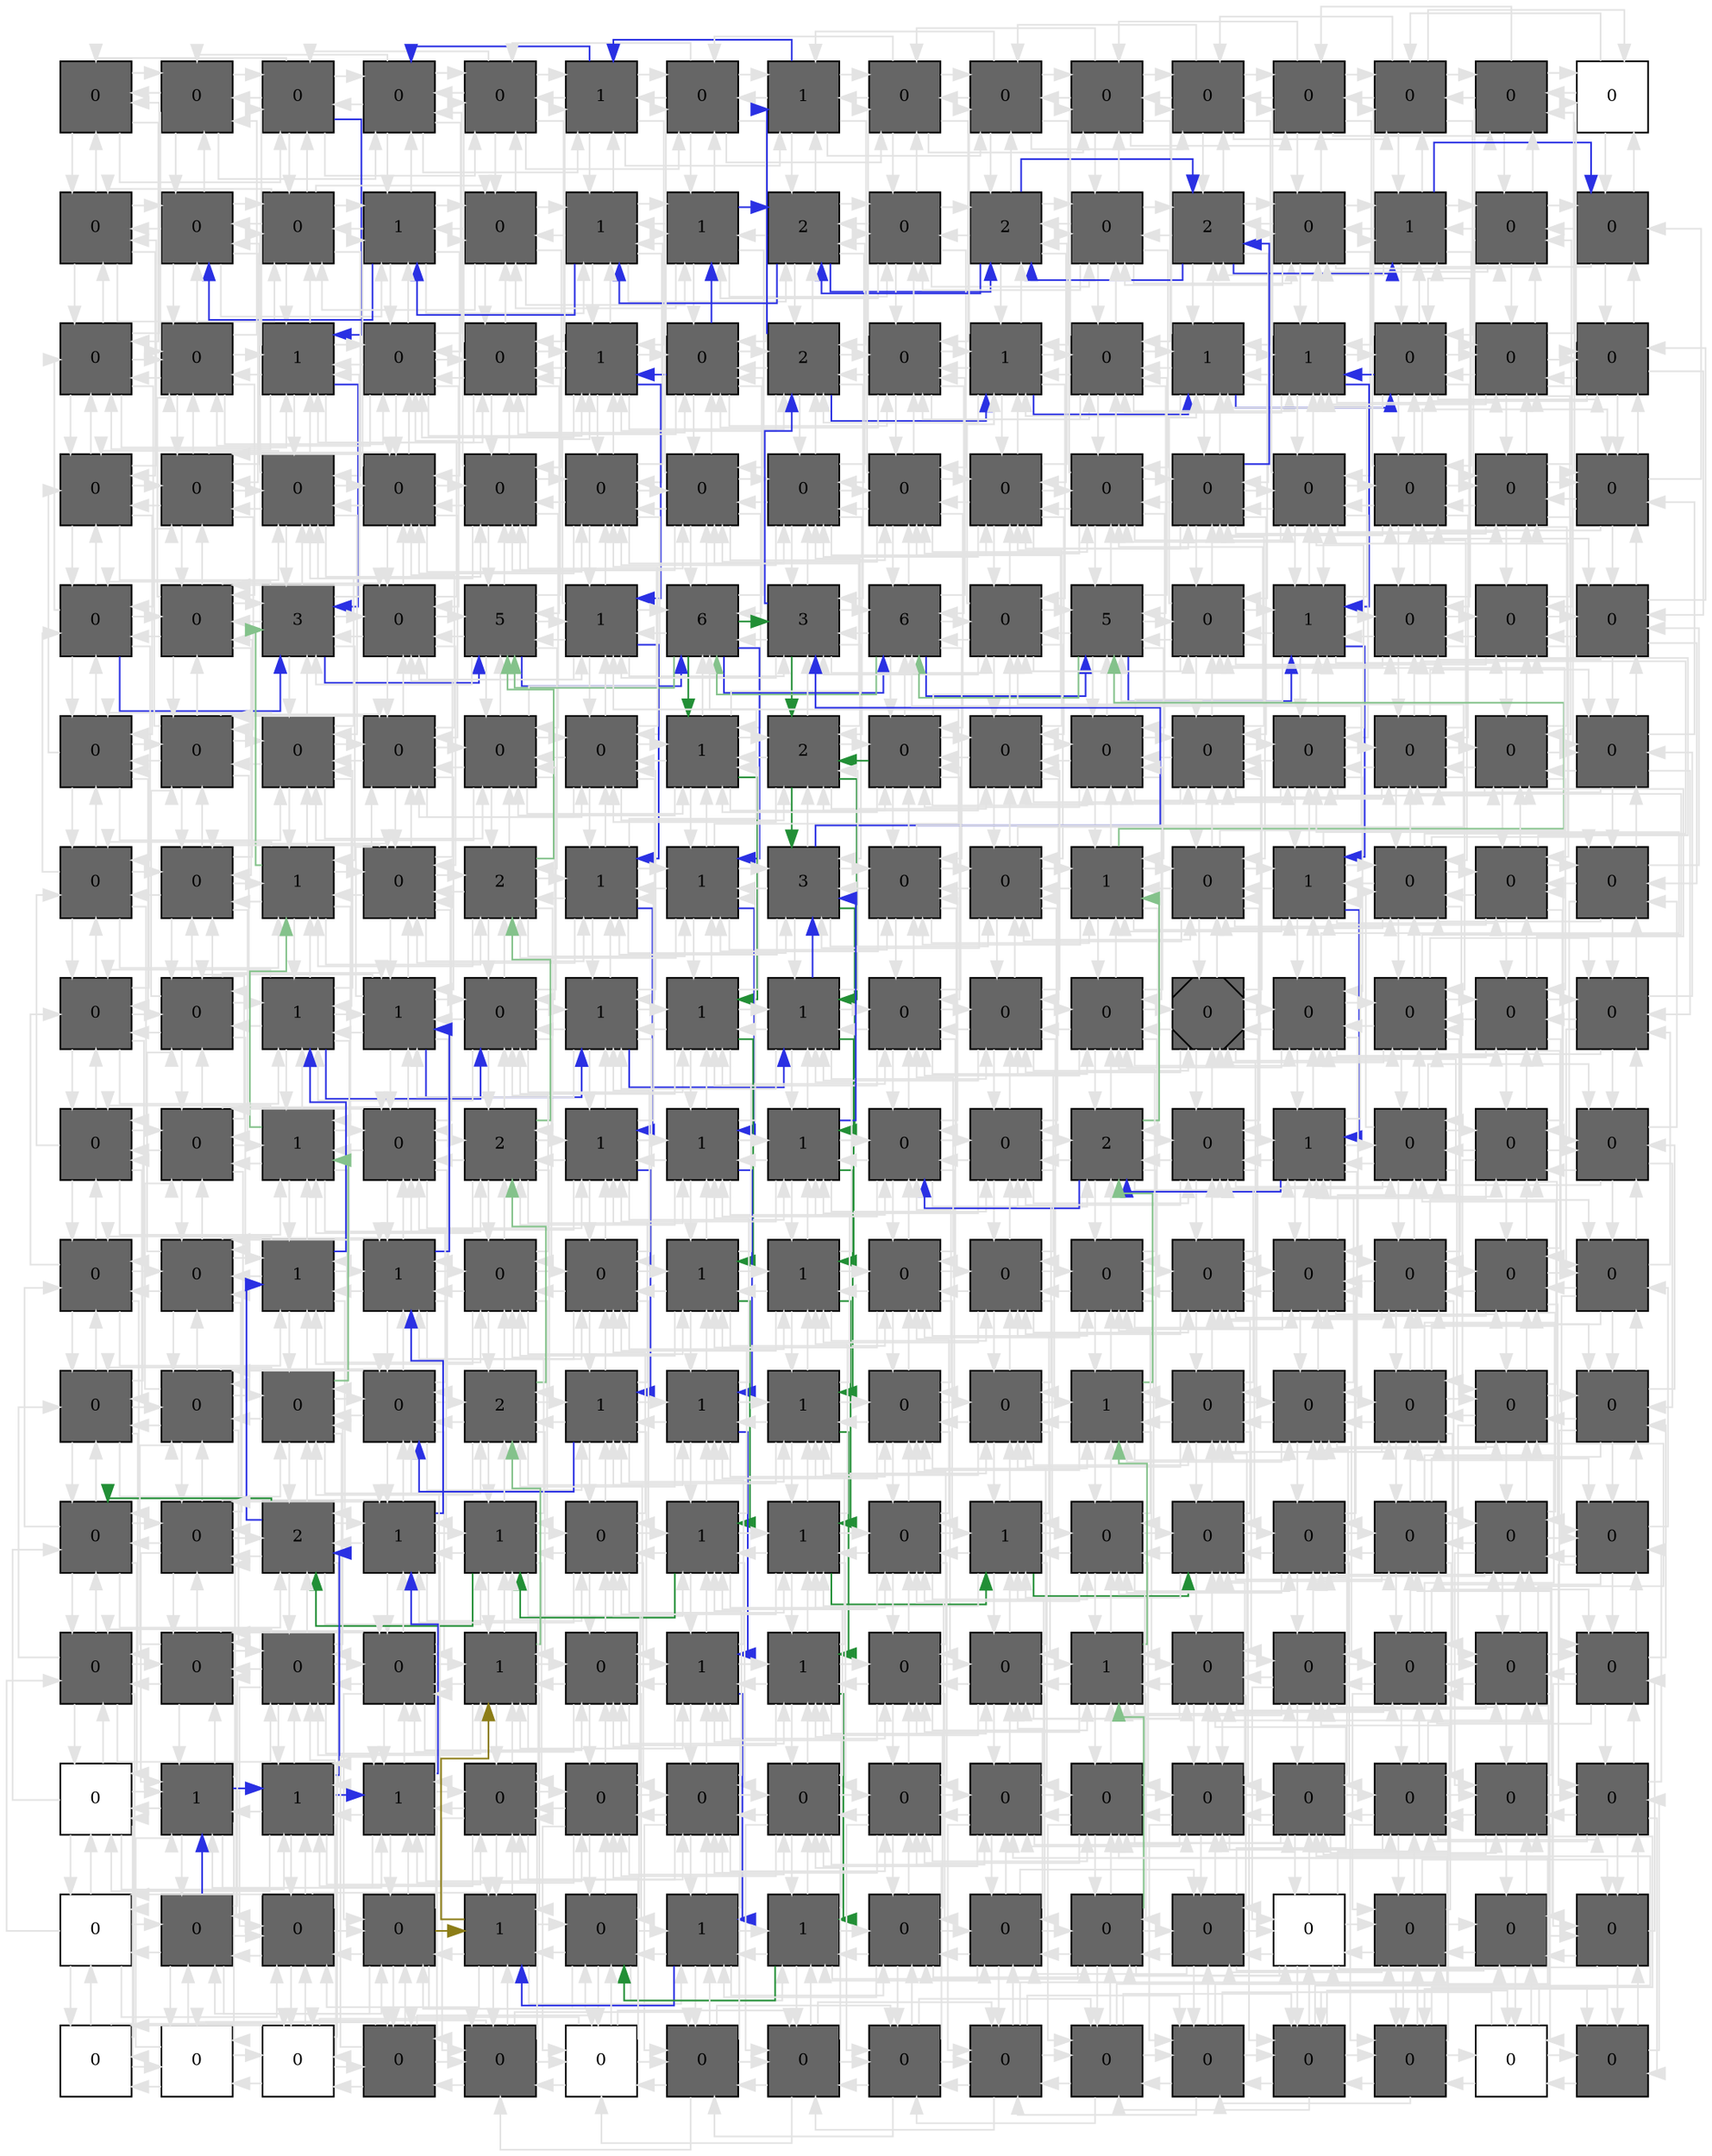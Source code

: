 digraph layout  {
rankdir=TB;
splines=ortho;
node [fixedsize=false, style=filled, width="0.6"];
edge [constraint=false];
0 [fillcolor="#666666", fontsize=10, label=0, shape=square, tooltip="name:  ExtPump ,\nin_degree: 4,\nout_degree: 4"];
1 [fillcolor="#666666", fontsize=10, label=0, shape=square, tooltip="name:  EGFR_T669 ,\nin_degree: 5,\nout_degree: 5"];
2 [fillcolor="#666666", fontsize=10, label=0, shape=square, tooltip="name:  AA ,\nin_degree: 6,\nout_degree: 6"];
3 [fillcolor="#666666", fontsize=10, label=0, shape=square, tooltip="name:  Arp_23 ,\nin_degree: 6,\nout_degree: 6"];
4 [fillcolor="#666666", fontsize=10, label=0, shape=square, tooltip="name:  ARNO ,\nin_degree: 6,\nout_degree: 6"];
5 [fillcolor="#666666", fontsize=10, label=1, shape=square, tooltip="name:  ExtE_cadherin ,\nin_degree: 6,\nout_degree: 6"];
6 [fillcolor="#666666", fontsize=10, label=0, shape=square, tooltip="name:  PTEN_I ,\nin_degree: 6,\nout_degree: 6"];
7 [fillcolor="#666666", fontsize=10, label=1, shape=square, tooltip="name:  PTPa ,\nin_degree: 6,\nout_degree: 6"];
8 [fillcolor="#666666", fontsize=10, label=0, shape=square, tooltip="name:  Rabenosyn_5 ,\nin_degree: 6,\nout_degree: 6"];
9 [fillcolor="#666666", fontsize=10, label=0, shape=square, tooltip="name:  Hsc70 ,\nin_degree: 6,\nout_degree: 6"];
10 [fillcolor="#666666", fontsize=10, label=0, shape=square, tooltip="name:  Rab7 ,\nin_degree: 6,\nout_degree: 6"];
11 [fillcolor="#666666", fontsize=10, label=0, shape=square, tooltip="name:  AP2 ,\nin_degree: 6,\nout_degree: 6"];
12 [fillcolor="#666666", fontsize=10, label=0, shape=square, tooltip="name:  Epsin ,\nin_degree: 6,\nout_degree: 6"];
13 [fillcolor="#666666", fontsize=10, label=0, shape=square, tooltip="name:  CIN85 ,\nin_degree: 6,\nout_degree: 6"];
14 [fillcolor="#666666", fontsize=10, label=0, shape=square, tooltip="name:  Endophilin ,\nin_degree: 5,\nout_degree: 5"];
15 [fillcolor="#FFFFFF", fontsize=10, label=0, shape=square, tooltip="name: None,\nin_degree: 4,\nout_degree: 4"];
16 [fillcolor="#666666", fontsize=10, label=0, shape=square, tooltip="name:  CaMKK ,\nin_degree: 5,\nout_degree: 5"];
17 [fillcolor="#666666", fontsize=10, label=0, shape=square, tooltip="name:  alpha_catenin ,\nin_degree: 6,\nout_degree: 6"];
18 [fillcolor="#666666", fontsize=10, label=0, shape=square, tooltip="name:  RIN ,\nin_degree: 7,\nout_degree: 7"];
19 [fillcolor="#666666", fontsize=10, label=1, shape=square, tooltip="name:  Actin ,\nin_degree: 7,\nout_degree: 7"];
20 [fillcolor="#666666", fontsize=10, label=0, shape=square, tooltip="name:  ARF ,\nin_degree: 7,\nout_degree: 7"];
21 [fillcolor="#666666", fontsize=10, label=1, shape=square, tooltip="name:  Cortactin ,\nin_degree: 7,\nout_degree: 7"];
22 [fillcolor="#666666", fontsize=10, label=1, shape=square, tooltip="name:  Talin ,\nin_degree: 7,\nout_degree: 7"];
23 [fillcolor="#666666", fontsize=10, label=2, shape=square, tooltip="name:  Vinc ,\nin_degree: 7,\nout_degree: 7"];
24 [fillcolor="#666666", fontsize=10, label=0, shape=square, tooltip="name:  EEA1 ,\nin_degree: 7,\nout_degree: 7"];
25 [fillcolor="#666666", fontsize=10, label=2, shape=square, tooltip="name:  GAK ,\nin_degree: 7,\nout_degree: 7"];
26 [fillcolor="#666666", fontsize=10, label=0, shape=square, tooltip="name:  Rab5 ,\nin_degree: 7,\nout_degree: 7"];
27 [fillcolor="#666666", fontsize=10, label=2, shape=square, tooltip="name:  Clathrin ,\nin_degree: 7,\nout_degree: 7"];
28 [fillcolor="#666666", fontsize=10, label=0, shape=square, tooltip="name:  Rabaptin_5 ,\nin_degree: 7,\nout_degree: 7"];
29 [fillcolor="#666666", fontsize=10, label=1, shape=square, tooltip="name:  Hip1R ,\nin_degree: 7,\nout_degree: 7"];
30 [fillcolor="#666666", fontsize=10, label=0, shape=square, tooltip="name:  Rabex_5 ,\nin_degree: 6,\nout_degree: 6"];
31 [fillcolor="#666666", fontsize=10, label=0, shape=square, tooltip="name:  CALM ,\nin_degree: 5,\nout_degree: 5"];
32 [fillcolor="#666666", fontsize=10, label=0, shape=square, tooltip="name:  CaMK ,\nin_degree: 6,\nout_degree: 6"];
33 [fillcolor="#666666", fontsize=10, label=0, shape=square, tooltip="name:  IQGAP1 ,\nin_degree: 7,\nout_degree: 7"];
34 [fillcolor="#666666", fontsize=10, label=1, shape=square, tooltip="name:  PLA2 ,\nin_degree: 8,\nout_degree: 8"];
35 [fillcolor="#666666", fontsize=10, label=0, shape=square, tooltip="name:  Hakai ,\nin_degree: 8,\nout_degree: 8"];
36 [fillcolor="#666666", fontsize=10, label=0, shape=square, tooltip="name:  RhoGDI ,\nin_degree: 8,\nout_degree: 8"];
37 [fillcolor="#666666", fontsize=10, label=1, shape=square, tooltip="name:  E_cadherin ,\nin_degree: 8,\nout_degree: 8"];
38 [fillcolor="#666666", fontsize=10, label=0, shape=square, tooltip="name:  PIP2_45 ,\nin_degree: 8,\nout_degree: 8"];
39 [fillcolor="#666666", fontsize=10, label=2, shape=square, tooltip="name:  Fer ,\nin_degree: 8,\nout_degree: 8"];
40 [fillcolor="#666666", fontsize=10, label=0, shape=square, tooltip="name:  Dynamin ,\nin_degree: 8,\nout_degree: 8"];
41 [fillcolor="#666666", fontsize=10, label=1, shape=square, tooltip="name:  EGFR_EGFR_EGF_CCV ,\nin_degree: 8,\nout_degree: 8"];
42 [fillcolor="#666666", fontsize=10, label=0, shape=square, tooltip="name:  EGFR_EGFR_TGFa_CCP ,\nin_degree: 8,\nout_degree: 8"];
43 [fillcolor="#666666", fontsize=10, label=1, shape=square, tooltip="name:  EGFR_EGFR_EGF_CCP ,\nin_degree: 8,\nout_degree: 8"];
44 [fillcolor="#666666", fontsize=10, label=1, shape=square, tooltip="name:  Eps15 ,\nin_degree: 8,\nout_degree: 8"];
45 [fillcolor="#666666", fontsize=10, label=0, shape=square, tooltip="name:  Cbl_RTK ,\nin_degree: 8,\nout_degree: 8"];
46 [fillcolor="#666666", fontsize=10, label=0, shape=square, tooltip="name:  EGFR_Ub ,\nin_degree: 7,\nout_degree: 7"];
47 [fillcolor="#666666", fontsize=10, label=0, shape=square, tooltip="name:  ErbB2_Contr ,\nin_degree: 6,\nout_degree: 6"];
48 [fillcolor="#666666", fontsize=10, label=0, shape=square, tooltip="name:  CaM ,\nin_degree: 6,\nout_degree: 6"];
49 [fillcolor="#666666", fontsize=10, label=0, shape=square, tooltip="name:  Myosin ,\nin_degree: 7,\nout_degree: 7"];
50 [fillcolor="#666666", fontsize=10, label=0, shape=square, tooltip="name:  RhoK ,\nin_degree: 8,\nout_degree: 8"];
51 [fillcolor="#666666", fontsize=10, label=0, shape=square, tooltip="name:  ILK ,\nin_degree: 8,\nout_degree: 8"];
52 [fillcolor="#666666", fontsize=10, label=0, shape=square, tooltip="name:  PI4K ,\nin_degree: 8,\nout_degree: 8"];
53 [fillcolor="#666666", fontsize=10, label=0, shape=square, tooltip="name:  PLD ,\nin_degree: 8,\nout_degree: 8"];
54 [fillcolor="#666666", fontsize=10, label=0, shape=square, tooltip="name:  PI5K ,\nin_degree: 8,\nout_degree: 8"];
55 [fillcolor="#666666", fontsize=10, label=0, shape=square, tooltip="name:  PA ,\nin_degree: 8,\nout_degree: 8"];
56 [fillcolor="#666666", fontsize=10, label=0, shape=square, tooltip="name:  PIP_4 ,\nin_degree: 8,\nout_degree: 8"];
57 [fillcolor="#666666", fontsize=10, label=0, shape=square, tooltip="name:  EGFR_EGFR_EGF_End ,\nin_degree: 8,\nout_degree: 8"];
58 [fillcolor="#666666", fontsize=10, label=0, shape=square, tooltip="name:  EGFR_EGFR_TGFa_CCV ,\nin_degree: 8,\nout_degree: 8"];
59 [fillcolor="#666666", fontsize=10, label=0, shape=square, tooltip="name:  B_catenin ,\nin_degree: 8,\nout_degree: 8"];
60 [fillcolor="#666666", fontsize=10, label=0, shape=square, tooltip="name:  EGFR_EGFR_TGFa_PM ,\nin_degree: 8,\nout_degree: 8"];
61 [fillcolor="#666666", fontsize=10, label=0, shape=square, tooltip="name:  Spry2 ,\nin_degree: 8,\nout_degree: 8"];
62 [fillcolor="#666666", fontsize=10, label=0, shape=square, tooltip="name:  EGFR_Contr ,\nin_degree: 7,\nout_degree: 7"];
63 [fillcolor="#666666", fontsize=10, label=0, shape=square, tooltip="name:  TGFa ,\nin_degree: 6,\nout_degree: 6"];
64 [fillcolor="#666666", fontsize=10, label=0, shape=square, tooltip="name:  Ca ,\nin_degree: 6,\nout_degree: 6"];
65 [fillcolor="#666666", fontsize=10, label=0, shape=square, tooltip="name:  B_Parvin ,\nin_degree: 7,\nout_degree: 7"];
66 [fillcolor="#666666", fontsize=10, label=3, shape=square, tooltip="name:  PKC_primed ,\nin_degree: 8,\nout_degree: 8"];
67 [fillcolor="#666666", fontsize=10, label=0, shape=square, tooltip="name:  DAG ,\nin_degree: 8,\nout_degree: 8"];
68 [fillcolor="#666666", fontsize=10, label=5, shape=square, tooltip="name:  PKC ,\nin_degree: 8,\nout_degree: 8"];
69 [fillcolor="#666666", fontsize=10, label=1, shape=square, tooltip="name:  Pix_Cool ,\nin_degree: 8,\nout_degree: 8"];
70 [fillcolor="#666666", fontsize=10, label=6, shape=square, tooltip="name:  PIP3_345 ,\nin_degree: 8,\nout_degree: 8"];
71 [fillcolor="#666666", fontsize=10, label=3, shape=square, tooltip="name:  DGK ,\nin_degree: 8,\nout_degree: 8"];
72 [fillcolor="#666666", fontsize=10, label=6, shape=square, tooltip="name:  p120_catenin ,\nin_degree: 8,\nout_degree: 8"];
73 [fillcolor="#666666", fontsize=10, label=0, shape=square, tooltip="name:  Nck ,\nin_degree: 8,\nout_degree: 8"];
74 [fillcolor="#666666", fontsize=10, label=5, shape=square, tooltip="name:  PLC_g ,\nin_degree: 8,\nout_degree: 8"];
75 [fillcolor="#666666", fontsize=10, label=0, shape=square, tooltip="name:  EGFR_EGFR_EGF_PM ,\nin_degree: 8,\nout_degree: 8"];
76 [fillcolor="#666666", fontsize=10, label=1, shape=square, tooltip="name:  EGFR_EGFR ,\nin_degree: 8,\nout_degree: 8"];
77 [fillcolor="#666666", fontsize=10, label=0, shape=square, tooltip="name:  EGFR_Y1173 ,\nin_degree: 8,\nout_degree: 8"];
78 [fillcolor="#666666", fontsize=10, label=0, shape=square, tooltip="name:  EGFR_T654 ,\nin_degree: 7,\nout_degree: 7"];
79 [fillcolor="#666666", fontsize=10, label=0, shape=square, tooltip="name:  EGFR_Y1045 ,\nin_degree: 6,\nout_degree: 6"];
80 [fillcolor="#666666", fontsize=10, label=0, shape=square, tooltip="name:  IP3R1 ,\nin_degree: 6,\nout_degree: 6"];
81 [fillcolor="#666666", fontsize=10, label=0, shape=square, tooltip="name:  MLCK ,\nin_degree: 7,\nout_degree: 7"];
82 [fillcolor="#666666", fontsize=10, label=0, shape=square, tooltip="name:  IP3 ,\nin_degree: 8,\nout_degree: 8"];
83 [fillcolor="#666666", fontsize=10, label=0, shape=square, tooltip="name:  MLCP ,\nin_degree: 8,\nout_degree: 8"];
84 [fillcolor="#666666", fontsize=10, label=0, shape=square, tooltip="name:  Tiam ,\nin_degree: 8,\nout_degree: 8"];
85 [fillcolor="#666666", fontsize=10, label=0, shape=square, tooltip="name:  Akt ,\nin_degree: 8,\nout_degree: 8"];
86 [fillcolor="#666666", fontsize=10, label=1, shape=square, tooltip="name:  PIP2_34 ,\nin_degree: 8,\nout_degree: 8"];
87 [fillcolor="#666666", fontsize=10, label=2, shape=square, tooltip="name:  p120RasGAP ,\nin_degree: 8,\nout_degree: 8"];
88 [fillcolor="#666666", fontsize=10, label=0, shape=square, tooltip="name:  PP2A ,\nin_degree: 8,\nout_degree: 8"];
89 [fillcolor="#666666", fontsize=10, label=0, shape=square, tooltip="name:  EGFR_EGFR_EGF_MVB ,\nin_degree: 8,\nout_degree: 8"];
90 [fillcolor="#666666", fontsize=10, label=0, shape=square, tooltip="name:  EGFR_EGFR_TGFa_End ,\nin_degree: 8,\nout_degree: 8"];
91 [fillcolor="#666666", fontsize=10, label=0, shape=square, tooltip="name:  PTP1b ,\nin_degree: 8,\nout_degree: 8"];
92 [fillcolor="#666666", fontsize=10, label=0, shape=square, tooltip="name:  EGFR_Free ,\nin_degree: 8,\nout_degree: 8"];
93 [fillcolor="#666666", fontsize=10, label=0, shape=square, tooltip="name:  EGFR_ErbB2 ,\nin_degree: 8,\nout_degree: 8"];
94 [fillcolor="#666666", fontsize=10, label=0, shape=square, tooltip="name:  EGFR_Y1068 ,\nin_degree: 7,\nout_degree: 7"];
95 [fillcolor="#666666", fontsize=10, label=0, shape=square, tooltip="name:  Pertuzumab ,\nin_degree: 6,\nout_degree: 6"];
96 [fillcolor="#666666", fontsize=10, label=0, shape=square, tooltip="name:  Raf_DeP ,\nin_degree: 6,\nout_degree: 6"];
97 [fillcolor="#666666", fontsize=10, label=0, shape=square, tooltip="name:  p90RSK ,\nin_degree: 7,\nout_degree: 7"];
98 [fillcolor="#666666", fontsize=10, label=1, shape=square, tooltip="name:  PDK1 ,\nin_degree: 8,\nout_degree: 8"];
99 [fillcolor="#666666", fontsize=10, label=0, shape=square, tooltip="name:  Erk ,\nin_degree: 8,\nout_degree: 8"];
100 [fillcolor="#666666", fontsize=10, label=2, shape=square, tooltip="name:  Rho ,\nin_degree: 8,\nout_degree: 8"];
101 [fillcolor="#666666", fontsize=10, label=1, shape=square, tooltip="name:  p190RhoGAP ,\nin_degree: 8,\nout_degree: 8"];
102 [fillcolor="#666666", fontsize=10, label=1, shape=square, tooltip="name:  PTEN ,\nin_degree: 8,\nout_degree: 8"];
103 [fillcolor="#666666", fontsize=10, label=3, shape=square, tooltip="name:  Cbl_FA ,\nin_degree: 8,\nout_degree: 8"];
104 [fillcolor="#666666", fontsize=10, label=0, shape=square, tooltip="name:  Sos ,\nin_degree: 8,\nout_degree: 8"];
105 [fillcolor="#666666", fontsize=10, label=0, shape=square, tooltip="name:  Mekk2 ,\nin_degree: 8,\nout_degree: 8"];
106 [fillcolor="#666666", fontsize=10, label=1, shape=square, tooltip="name:  Gab1 ,\nin_degree: 8,\nout_degree: 8"];
107 [fillcolor="#666666", fontsize=10, label=0, shape=square, tooltip="name:  EGFR_Y992 ,\nin_degree: 8,\nout_degree: 8"];
108 [fillcolor="#666666", fontsize=10, label=1, shape=square, tooltip="name:  EGFR_ErbB3 ,\nin_degree: 8,\nout_degree: 8"];
109 [fillcolor="#666666", fontsize=10, label=0, shape=square, tooltip="name:  EGFR_ErbB4 ,\nin_degree: 8,\nout_degree: 8"];
110 [fillcolor="#666666", fontsize=10, label=0, shape=square, tooltip="name:  EGFR_Y1086 ,\nin_degree: 7,\nout_degree: 7"];
111 [fillcolor="#666666", fontsize=10, label=0, shape=square, tooltip="name:  EGF ,\nin_degree: 6,\nout_degree: 6"];
112 [fillcolor="#666666", fontsize=10, label=0, shape=square, tooltip="name:  Raf_Rest ,\nin_degree: 6,\nout_degree: 6"];
113 [fillcolor="#666666", fontsize=10, label=0, shape=square, tooltip="name:  Rap1 ,\nin_degree: 7,\nout_degree: 7"];
114 [fillcolor="#666666", fontsize=10, label=1, shape=square, tooltip="name:  PKA ,\nin_degree: 8,\nout_degree: 8"];
115 [fillcolor="#666666", fontsize=10, label=1, shape=square, tooltip="name:  Raf ,\nin_degree: 8,\nout_degree: 8"];
116 [fillcolor="#666666", fontsize=10, label=0, shape=square, tooltip="name:  Csk ,\nin_degree: 8,\nout_degree: 8"];
117 [fillcolor="#666666", fontsize=10, label=1, shape=square, tooltip="name:  PAK ,\nin_degree: 8,\nout_degree: 8"];
118 [fillcolor="#666666", fontsize=10, label=1, shape=square, tooltip="name:  Fak ,\nin_degree: 8,\nout_degree: 8"];
119 [fillcolor="#666666", fontsize=10, label=1, shape=square, tooltip="name:  Src ,\nin_degree: 8,\nout_degree: 8"];
120 [fillcolor="#666666", fontsize=10, label=0, shape=square, tooltip="name:  Cbp ,\nin_degree: 8,\nout_degree: 8"];
121 [fillcolor="#666666", fontsize=10, label=0, shape=square, tooltip="name:  Grb2 ,\nin_degree: 8,\nout_degree: 8"];
122 [fillcolor="#666666", fontsize=10, label=0, shape=square, tooltip="name:  SHP2 ,\nin_degree: 8,\nout_degree: 8"];
123 [fillcolor="#666666", fontsize=10, label=0, shape=Msquare, tooltip="name:  Shc ,\nin_degree: 8,\nout_degree: 8"];
124 [fillcolor="#666666", fontsize=10, label=0, shape=square, tooltip="name:  EGFR_Y1148 ,\nin_degree: 8,\nout_degree: 8"];
125 [fillcolor="#666666", fontsize=10, label=0, shape=square, tooltip="name:  ErbB2_Free ,\nin_degree: 8,\nout_degree: 8"];
126 [fillcolor="#666666", fontsize=10, label=0, shape=square, tooltip="name:  ErbB2_Y1196 ,\nin_degree: 7,\nout_degree: 7"];
127 [fillcolor="#666666", fontsize=10, label=0, shape=square, tooltip="name:  ErbB2_Y1221_22 ,\nin_degree: 6,\nout_degree: 6"];
128 [fillcolor="#666666", fontsize=10, label=0, shape=square, tooltip="name:  Raf_Loc ,\nin_degree: 6,\nout_degree: 6"];
129 [fillcolor="#666666", fontsize=10, label=0, shape=square, tooltip="name:  RasGRF_GRP ,\nin_degree: 7,\nout_degree: 7"];
130 [fillcolor="#666666", fontsize=10, label=1, shape=square, tooltip="name:  RalGDS ,\nin_degree: 8,\nout_degree: 8"];
131 [fillcolor="#666666", fontsize=10, label=0, shape=square, tooltip="name:  RKIP ,\nin_degree: 8,\nout_degree: 8"];
132 [fillcolor="#666666", fontsize=10, label=2, shape=square, tooltip="name:  Ras ,\nin_degree: 8,\nout_degree: 8"];
133 [fillcolor="#666666", fontsize=10, label=1, shape=square, tooltip="name:  Cdc42 ,\nin_degree: 8,\nout_degree: 8"];
134 [fillcolor="#666666", fontsize=10, label=1, shape=square, tooltip="name:  Graf ,\nin_degree: 8,\nout_degree: 8"];
135 [fillcolor="#666666", fontsize=10, label=1, shape=square, tooltip="name:  WASP ,\nin_degree: 8,\nout_degree: 8"];
136 [fillcolor="#666666", fontsize=10, label=0, shape=square, tooltip="name:  PI3K ,\nin_degree: 8,\nout_degree: 8"];
137 [fillcolor="#666666", fontsize=10, label=0, shape=square, tooltip="name:  Mek ,\nin_degree: 8,\nout_degree: 8"];
138 [fillcolor="#666666", fontsize=10, label=2, shape=square, tooltip="name:  ErbB3_Y1270 ,\nin_degree: 8,\nout_degree: 8"];
139 [fillcolor="#666666", fontsize=10, label=0, shape=square, tooltip="name:  EGFR_Y920 ,\nin_degree: 8,\nout_degree: 8"];
140 [fillcolor="#666666", fontsize=10, label=1, shape=square, tooltip="name:  ErbB3_Y1257 ,\nin_degree: 8,\nout_degree: 8"];
141 [fillcolor="#666666", fontsize=10, label=0, shape=square, tooltip="name:  NRG ,\nin_degree: 8,\nout_degree: 8"];
142 [fillcolor="#666666", fontsize=10, label=0, shape=square, tooltip="name:  ErbB3_Free ,\nin_degree: 7,\nout_degree: 7"];
143 [fillcolor="#666666", fontsize=10, label=0, shape=square, tooltip="name:  ErbB4_Y1242 ,\nin_degree: 6,\nout_degree: 6"];
144 [fillcolor="#666666", fontsize=10, label=0, shape=square, tooltip="name:  AND_34 ,\nin_degree: 6,\nout_degree: 6"];
145 [fillcolor="#666666", fontsize=10, label=0, shape=square, tooltip="name:  Gai ,\nin_degree: 7,\nout_degree: 7"];
146 [fillcolor="#666666", fontsize=10, label=1, shape=square, tooltip="name:  Gbg_i ,\nin_degree: 8,\nout_degree: 8"];
147 [fillcolor="#666666", fontsize=10, label=1, shape=square, tooltip="name:  PDE4 ,\nin_degree: 8,\nout_degree: 8"];
148 [fillcolor="#666666", fontsize=10, label=0, shape=square, tooltip="name:  PTPPEST ,\nin_degree: 8,\nout_degree: 8"];
149 [fillcolor="#666666", fontsize=10, label=0, shape=square, tooltip="name:  Rac ,\nin_degree: 8,\nout_degree: 8"];
150 [fillcolor="#666666", fontsize=10, label=1, shape=square, tooltip="name:  Integrins ,\nin_degree: 8,\nout_degree: 8"];
151 [fillcolor="#666666", fontsize=10, label=1, shape=square, tooltip="name:  Cas ,\nin_degree: 8,\nout_degree: 8"];
152 [fillcolor="#666666", fontsize=10, label=0, shape=square, tooltip="name:  Crk ,\nin_degree: 8,\nout_degree: 8"];
153 [fillcolor="#666666", fontsize=10, label=0, shape=square, tooltip="name:  EGFR_Y845 ,\nin_degree: 8,\nout_degree: 8"];
154 [fillcolor="#666666", fontsize=10, label=0, shape=square, tooltip="name:  EGFR_EGFR_EGF_Lysosome ,\nin_degree: 8,\nout_degree: 8"];
155 [fillcolor="#666666", fontsize=10, label=0, shape=square, tooltip="name:  ErbB2_Y1248 ,\nin_degree: 8,\nout_degree: 8"];
156 [fillcolor="#666666", fontsize=10, label=0, shape=square, tooltip="name:  ErbB3_Y1309 ,\nin_degree: 8,\nout_degree: 8"];
157 [fillcolor="#666666", fontsize=10, label=0, shape=square, tooltip="name:  ErbB2_ErbB4 ,\nin_degree: 8,\nout_degree: 8"];
158 [fillcolor="#666666", fontsize=10, label=0, shape=square, tooltip="name:  ErbB2_ErbB3 ,\nin_degree: 7,\nout_degree: 7"];
159 [fillcolor="#666666", fontsize=10, label=0, shape=square, tooltip="name:  ErbB2_Y1139 ,\nin_degree: 6,\nout_degree: 6"];
160 [fillcolor="#666666", fontsize=10, label=0, shape=square, tooltip="name:  Ral ,\nin_degree: 6,\nout_degree: 6"];
161 [fillcolor="#666666", fontsize=10, label=0, shape=square, tooltip="name:  Palpha_sR ,\nin_degree: 7,\nout_degree: 7"];
162 [fillcolor="#666666", fontsize=10, label=0, shape=square, tooltip="name:  alpha_iR ,\nin_degree: 8,\nout_degree: 8"];
163 [fillcolor="#666666", fontsize=10, label=0, shape=square, tooltip="name:  GRK ,\nin_degree: 8,\nout_degree: 8"];
164 [fillcolor="#666666", fontsize=10, label=2, shape=square, tooltip="name:  Gbg_q ,\nin_degree: 8,\nout_degree: 8"];
165 [fillcolor="#666666", fontsize=10, label=1, shape=square, tooltip="name:  RalBP1 ,\nin_degree: 8,\nout_degree: 8"];
166 [fillcolor="#666666", fontsize=10, label=1, shape=square, tooltip="name:  DOCK180 ,\nin_degree: 8,\nout_degree: 8"];
167 [fillcolor="#666666", fontsize=10, label=1, shape=square, tooltip="name:  Mekk3 ,\nin_degree: 8,\nout_degree: 8"];
168 [fillcolor="#666666", fontsize=10, label=0, shape=square, tooltip="name:  PI3K_I ,\nin_degree: 8,\nout_degree: 8"];
169 [fillcolor="#666666", fontsize=10, label=0, shape=square, tooltip="name:  Mekk1 ,\nin_degree: 8,\nout_degree: 8"];
170 [fillcolor="#666666", fontsize=10, label=1, shape=square, tooltip="name:  ErbB3_Y1241 ,\nin_degree: 8,\nout_degree: 8"];
171 [fillcolor="#666666", fontsize=10, label=0, shape=square, tooltip="name:  ErbB4_Y1056 ,\nin_degree: 8,\nout_degree: 8"];
172 [fillcolor="#666666", fontsize=10, label=0, shape=square, tooltip="name:  ErbB3_ErbB4 ,\nin_degree: 8,\nout_degree: 8"];
173 [fillcolor="#666666", fontsize=10, label=0, shape=square, tooltip="name:  ErbB4_Free ,\nin_degree: 8,\nout_degree: 8"];
174 [fillcolor="#666666", fontsize=10, label=0, shape=square, tooltip="name:  ErbB3_Y1203_05 ,\nin_degree: 7,\nout_degree: 7"];
175 [fillcolor="#666666", fontsize=10, label=0, shape=square, tooltip="name:  ErbB4_ErbB4 ,\nin_degree: 6,\nout_degree: 6"];
176 [fillcolor="#666666", fontsize=10, label=0, shape=square, tooltip="name:  RGS ,\nin_degree: 6,\nout_degree: 6"];
177 [fillcolor="#666666", fontsize=10, label=0, shape=square, tooltip="name:  alpha_sR ,\nin_degree: 7,\nout_degree: 7"];
178 [fillcolor="#666666", fontsize=10, label=2, shape=square, tooltip="name:  PLC_B ,\nin_degree: 8,\nout_degree: 8"];
179 [fillcolor="#666666", fontsize=10, label=1, shape=square, tooltip="name:  B_Arrestin ,\nin_degree: 8,\nout_degree: 8"];
180 [fillcolor="#666666", fontsize=10, label=1, shape=square, tooltip="name:  Gaq ,\nin_degree: 8,\nout_degree: 8"];
181 [fillcolor="#666666", fontsize=10, label=0, shape=square, tooltip="name:  Palpha_qR ,\nin_degree: 8,\nout_degree: 8"];
182 [fillcolor="#666666", fontsize=10, label=1, shape=square, tooltip="name:  ECM ,\nin_degree: 8,\nout_degree: 8"];
183 [fillcolor="#666666", fontsize=10, label=1, shape=square, tooltip="name:  MLK1 ,\nin_degree: 8,\nout_degree: 8"];
184 [fillcolor="#666666", fontsize=10, label=0, shape=square, tooltip="name:  TAK1 ,\nin_degree: 8,\nout_degree: 8"];
185 [fillcolor="#666666", fontsize=10, label=1, shape=square, tooltip="name:  NIK ,\nin_degree: 8,\nout_degree: 8"];
186 [fillcolor="#666666", fontsize=10, label=0, shape=square, tooltip="name:  Stress ,\nin_degree: 8,\nout_degree: 8"];
187 [fillcolor="#666666", fontsize=10, label=0, shape=square, tooltip="name:  ESCRT_0 ,\nin_degree: 8,\nout_degree: 8"];
188 [fillcolor="#666666", fontsize=10, label=0, shape=square, tooltip="name:  ErbB3_Y1178 ,\nin_degree: 8,\nout_degree: 8"];
189 [fillcolor="#666666", fontsize=10, label=0, shape=square, tooltip="name:  Trastuzumab ,\nin_degree: 8,\nout_degree: 8"];
190 [fillcolor="#666666", fontsize=10, label=0, shape=square, tooltip="name:  ErbB2_Y1023 ,\nin_degree: 7,\nout_degree: 7"];
191 [fillcolor="#666666", fontsize=10, label=0, shape=square, tooltip="name:  Cbl_ErbB2 ,\nin_degree: 6,\nout_degree: 6"];
192 [fillcolor="#666666", fontsize=10, label=0, shape=square, tooltip="name:  alpha_iL ,\nin_degree: 6,\nout_degree: 6"];
193 [fillcolor="#666666", fontsize=10, label=0, shape=square, tooltip="name:  alpha_sL ,\nin_degree: 7,\nout_degree: 7"];
194 [fillcolor="#666666", fontsize=10, label=0, shape=square, tooltip="name:  Palpha_iR ,\nin_degree: 8,\nout_degree: 8"];
195 [fillcolor="#666666", fontsize=10, label=0, shape=square, tooltip="name:  Palpha_1213R ,\nin_degree: 8,\nout_degree: 8"];
196 [fillcolor="#666666", fontsize=10, label=1, shape=square, tooltip="name:  alpha_qR ,\nin_degree: 8,\nout_degree: 8"];
197 [fillcolor="#666666", fontsize=10, label=0, shape=square, tooltip="name:  MLK2 ,\nin_degree: 8,\nout_degree: 8"];
198 [fillcolor="#666666", fontsize=10, label=1, shape=square, tooltip="name:  MLK3 ,\nin_degree: 8,\nout_degree: 8"];
199 [fillcolor="#666666", fontsize=10, label=1, shape=square, tooltip="name:  Sek1 ,\nin_degree: 8,\nout_degree: 8"];
200 [fillcolor="#666666", fontsize=10, label=0, shape=square, tooltip="name:  MKK3 ,\nin_degree: 8,\nout_degree: 8"];
201 [fillcolor="#666666", fontsize=10, label=0, shape=square, tooltip="name:  Tpl2 ,\nin_degree: 8,\nout_degree: 8"];
202 [fillcolor="#666666", fontsize=10, label=1, shape=square, tooltip="name:  TAO_12 ,\nin_degree: 8,\nout_degree: 8"];
203 [fillcolor="#666666", fontsize=10, label=0, shape=square, tooltip="name:  EGFR_Y891 ,\nin_degree: 8,\nout_degree: 8"];
204 [fillcolor="#666666", fontsize=10, label=0, shape=square, tooltip="name:  ErbB3_Y1035 ,\nin_degree: 8,\nout_degree: 8"];
205 [fillcolor="#666666", fontsize=10, label=0, shape=square, tooltip="name:  ErbB4_Y1188 ,\nin_degree: 8,\nout_degree: 8"];
206 [fillcolor="#666666", fontsize=10, label=0, shape=square, tooltip="name:  ErbB3_Y1243 ,\nin_degree: 7,\nout_degree: 7"];
207 [fillcolor="#666666", fontsize=10, label=0, shape=square, tooltip="name:  Hsp90 ,\nin_degree: 6,\nout_degree: 6"];
208 [fillcolor="#FFFFFF", fontsize=10, label=0, shape=square, tooltip="name: None,\nin_degree: 6,\nout_degree: 6"];
209 [fillcolor="#666666", fontsize=10, label=1, shape=square, tooltip="name:  Gbg_s ,\nin_degree: 7,\nout_degree: 7"];
210 [fillcolor="#666666", fontsize=10, label=1, shape=square, tooltip="name:  Gas ,\nin_degree: 8,\nout_degree: 8"];
211 [fillcolor="#666666", fontsize=10, label=1, shape=square, tooltip="name:  cAMP ,\nin_degree: 8,\nout_degree: 8"];
212 [fillcolor="#666666", fontsize=10, label=0, shape=square, tooltip="name:  AC ,\nin_degree: 8,\nout_degree: 8"];
213 [fillcolor="#666666", fontsize=10, label=0, shape=square, tooltip="name:  MKPs ,\nin_degree: 8,\nout_degree: 8"];
214 [fillcolor="#666666", fontsize=10, label=0, shape=square, tooltip="name:  p38 ,\nin_degree: 8,\nout_degree: 8"];
215 [fillcolor="#666666", fontsize=10, label=0, shape=square, tooltip="name:  Mekk4 ,\nin_degree: 8,\nout_degree: 8"];
216 [fillcolor="#666666", fontsize=10, label=0, shape=square, tooltip="name:  MKK6 ,\nin_degree: 8,\nout_degree: 8"];
217 [fillcolor="#666666", fontsize=10, label=0, shape=square, tooltip="name:  EGFR_EGFR_EGF_SR ,\nin_degree: 8,\nout_degree: 8"];
218 [fillcolor="#666666", fontsize=10, label=0, shape=square, tooltip="name:  VPS4 ,\nin_degree: 8,\nout_degree: 8"];
219 [fillcolor="#666666", fontsize=10, label=0, shape=square, tooltip="name:  AMSH ,\nin_degree: 8,\nout_degree: 8"];
220 [fillcolor="#666666", fontsize=10, label=0, shape=square, tooltip="name:  ErbB3_Y1180 ,\nin_degree: 8,\nout_degree: 8"];
221 [fillcolor="#666666", fontsize=10, label=0, shape=square, tooltip="name:  ErbB2Deg_Contr ,\nin_degree: 8,\nout_degree: 8"];
222 [fillcolor="#666666", fontsize=10, label=0, shape=square, tooltip="name:  ErbB2_Lysosome ,\nin_degree: 7,\nout_degree: 7"];
223 [fillcolor="#666666", fontsize=10, label=0, shape=square, tooltip="name:  ErbB2_Ub ,\nin_degree: 6,\nout_degree: 6"];
224 [fillcolor="#FFFFFF", fontsize=10, label=0, shape=square, tooltip="name: None,\nin_degree: 5,\nout_degree: 5"];
225 [fillcolor="#666666", fontsize=10, label=0, shape=square, tooltip="name:  Gbg_1213 ,\nin_degree: 6,\nout_degree: 6"];
226 [fillcolor="#666666", fontsize=10, label=0, shape=square, tooltip="name:  Ga_1213 ,\nin_degree: 7,\nout_degree: 7"];
227 [fillcolor="#666666", fontsize=10, label=0, shape=square, tooltip="name:  alpha_1213R ,\nin_degree: 7,\nout_degree: 7"];
228 [fillcolor="#666666", fontsize=10, label=1, shape=square, tooltip="name:  p115RhoGEF ,\nin_degree: 7,\nout_degree: 7"];
229 [fillcolor="#666666", fontsize=10, label=0, shape=square, tooltip="name:  SAPK ,\nin_degree: 7,\nout_degree: 7"];
230 [fillcolor="#666666", fontsize=10, label=1, shape=square, tooltip="name:  IL1_TNFR ,\nin_degree: 7,\nout_degree: 7"];
231 [fillcolor="#666666", fontsize=10, label=1, shape=square, tooltip="name:  MKK7 ,\nin_degree: 7,\nout_degree: 7"];
232 [fillcolor="#666666", fontsize=10, label=0, shape=square, tooltip="name:  ASK1 ,\nin_degree: 7,\nout_degree: 7"];
233 [fillcolor="#666666", fontsize=10, label=0, shape=square, tooltip="name:  Trafs ,\nin_degree: 7,\nout_degree: 7"];
234 [fillcolor="#666666", fontsize=10, label=0, shape=square, tooltip="name:  Trx ,\nin_degree: 7,\nout_degree: 7"];
235 [fillcolor="#666666", fontsize=10, label=0, shape=square, tooltip="name:  GCK ,\nin_degree: 7,\nout_degree: 7"];
236 [fillcolor="#FFFFFF", fontsize=10, label=0, shape=square, tooltip="name: None,\nin_degree: 7,\nout_degree: 7"];
237 [fillcolor="#666666", fontsize=10, label=0, shape=square, tooltip="name:  ErbB4_Contr ,\nin_degree: 7,\nout_degree: 7"];
238 [fillcolor="#666666", fontsize=10, label=0, shape=square, tooltip="name:  ErbB3_Contr ,\nin_degree: 6,\nout_degree: 6"];
239 [fillcolor="#666666", fontsize=10, label=0, shape=square, tooltip="name:  CHIP ,\nin_degree: 5,\nout_degree: 5"];
240 [fillcolor="#FFFFFF", fontsize=10, label=0, shape=square, tooltip="name: None,\nin_degree: 4,\nout_degree: 4"];
241 [fillcolor="#FFFFFF", fontsize=10, label=0, shape=square, tooltip="name: None,\nin_degree: 5,\nout_degree: 5"];
242 [fillcolor="#FFFFFF", fontsize=10, label=0, shape=square, tooltip="name: None,\nin_degree: 6,\nout_degree: 6"];
243 [fillcolor="#666666", fontsize=10, label=0, shape=square, tooltip="name:  alpha_1213L ,\nin_degree: 6,\nout_degree: 6"];
244 [fillcolor="#666666", fontsize=10, label=0, shape=square, tooltip="name:  alpha_qL ,\nin_degree: 6,\nout_degree: 6"];
245 [fillcolor="#FFFFFF", fontsize=10, label=0, shape=square, tooltip="name: None,\nin_degree: 6,\nout_degree: 6"];
246 [fillcolor="#666666", fontsize=10, label=0, shape=square, tooltip="name:  IL1_TNF ,\nin_degree: 6,\nout_degree: 6"];
247 [fillcolor="#666666", fontsize=10, label=0, shape=square, tooltip="name:  EGFR_Y1101 ,\nin_degree: 6,\nout_degree: 6"];
248 [fillcolor="#666666", fontsize=10, label=0, shape=square, tooltip="name:  Tab_12 ,\nin_degree: 6,\nout_degree: 6"];
249 [fillcolor="#666666", fontsize=10, label=0, shape=square, tooltip="name:  ESCRT_II ,\nin_degree: 6,\nout_degree: 6"];
250 [fillcolor="#666666", fontsize=10, label=0, shape=square, tooltip="name:  ESCRT_III ,\nin_degree: 6,\nout_degree: 6"];
251 [fillcolor="#666666", fontsize=10, label=0, shape=square, tooltip="name:  ESCRT_I ,\nin_degree: 6,\nout_degree: 6"];
252 [fillcolor="#666666", fontsize=10, label=0, shape=square, tooltip="name:  Alix ,\nin_degree: 6,\nout_degree: 6"];
253 [fillcolor="#666666", fontsize=10, label=0, shape=square, tooltip="name:  UBPY ,\nin_degree: 6,\nout_degree: 6"];
254 [fillcolor="#FFFFFF", fontsize=10, label=0, shape=square, tooltip="name: None,\nin_degree: 5,\nout_degree: 5"];
255 [fillcolor="#666666", fontsize=10, label=0, shape=square, tooltip="name:  AG ,\nin_degree: 4,\nout_degree: 4"];
0 -> 1  [color=grey89, style="penwidth(0.1)", tooltip=" ", weight=1];
0 -> 16  [color=grey89, style="penwidth(0.1)", tooltip=" ", weight=1];
0 -> 32  [color=grey89, style="penwidth(0.1)", tooltip=" ", weight=1];
0 -> 2  [color=grey89, style="penwidth(0.1)", tooltip=" ", weight=1];
1 -> 0  [color=grey89, style="penwidth(0.1)", tooltip=" ", weight=1];
1 -> 2  [color=grey89, style="penwidth(0.1)", tooltip=" ", weight=1];
1 -> 17  [color=grey89, style="penwidth(0.1)", tooltip=" ", weight=1];
1 -> 33  [color=grey89, style="penwidth(0.1)", tooltip=" ", weight=1];
1 -> 3  [color=grey89, style="penwidth(0.1)", tooltip=" ", weight=1];
2 -> 1  [color=grey89, style="penwidth(0.1)", tooltip=" ", weight=1];
2 -> 3  [color=grey89, style="penwidth(0.1)", tooltip=" ", weight=1];
2 -> 18  [color=grey89, style="penwidth(0.1)", tooltip=" ", weight=1];
2 -> 34  [color="#2A30E3", style="penwidth(0.1)", tooltip="2( AA ) to 74( PLC_g )", weight=1];
2 -> 4  [color=grey89, style="penwidth(0.1)", tooltip=" ", weight=1];
2 -> 0  [color=grey89, style="penwidth(0.1)", tooltip=" ", weight=1];
3 -> 2  [color=grey89, style="penwidth(0.1)", tooltip=" ", weight=1];
3 -> 4  [color=grey89, style="penwidth(0.1)", tooltip=" ", weight=1];
3 -> 19  [color=grey89, style="penwidth(0.1)", tooltip=" ", weight=1];
3 -> 35  [color=grey89, style="penwidth(0.1)", tooltip=" ", weight=1];
3 -> 5  [color=grey89, style="penwidth(0.1)", tooltip=" ", weight=1];
3 -> 1  [color=grey89, style="penwidth(0.1)", tooltip=" ", weight=1];
4 -> 3  [color=grey89, style="penwidth(0.1)", tooltip=" ", weight=1];
4 -> 5  [color=grey89, style="penwidth(0.1)", tooltip=" ", weight=1];
4 -> 20  [color=grey89, style="penwidth(0.1)", tooltip=" ", weight=1];
4 -> 36  [color=grey89, style="penwidth(0.1)", tooltip=" ", weight=1];
4 -> 6  [color=grey89, style="penwidth(0.1)", tooltip=" ", weight=1];
4 -> 2  [color=grey89, style="penwidth(0.1)", tooltip=" ", weight=1];
5 -> 4  [color=grey89, style="penwidth(0.1)", tooltip=" ", weight=1];
5 -> 6  [color=grey89, style="penwidth(0.1)", tooltip=" ", weight=1];
5 -> 21  [color=grey89, style="penwidth(0.1)", tooltip=" ", weight=1];
5 -> 37  [color=grey89, style="penwidth(0.1)", tooltip=" ", weight=1];
5 -> 7  [color=grey89, style="penwidth(0.1)", tooltip=" ", weight=1];
5 -> 3  [color="#2A30E3", style="penwidth(0.1)", tooltip="135( WASP ) to 3( Arp_23 )", weight=1];
6 -> 5  [color=grey89, style="penwidth(0.1)", tooltip=" ", weight=1];
6 -> 7  [color=grey89, style="penwidth(0.1)", tooltip=" ", weight=1];
6 -> 22  [color=grey89, style="penwidth(0.1)", tooltip=" ", weight=1];
6 -> 38  [color=grey89, style="penwidth(0.1)", tooltip=" ", weight=1];
6 -> 8  [color=grey89, style="penwidth(0.1)", tooltip=" ", weight=1];
6 -> 4  [color=grey89, style="penwidth(0.1)", tooltip=" ", weight=1];
7 -> 6  [color=grey89, style="penwidth(0.1)", tooltip=" ", weight=1];
7 -> 8  [color=grey89, style="penwidth(0.1)", tooltip=" ", weight=1];
7 -> 23  [color=grey89, style="penwidth(0.1)", tooltip=" ", weight=1];
7 -> 39  [color=grey89, style="penwidth(0.1)", tooltip=" ", weight=1];
7 -> 9  [color=grey89, style="penwidth(0.1)", tooltip=" ", weight=1];
7 -> 5  [color="#2A30E3", style="penwidth(0.1)", tooltip="135( WASP ) to 3( Arp_23 )", weight=1];
8 -> 7  [color=grey89, style="penwidth(0.1)", tooltip=" ", weight=1];
8 -> 9  [color=grey89, style="penwidth(0.1)", tooltip=" ", weight=1];
8 -> 24  [color=grey89, style="penwidth(0.1)", tooltip=" ", weight=1];
8 -> 40  [color=grey89, style="penwidth(0.1)", tooltip=" ", weight=1];
8 -> 10  [color=grey89, style="penwidth(0.1)", tooltip=" ", weight=1];
8 -> 6  [color=grey89, style="penwidth(0.1)", tooltip=" ", weight=1];
9 -> 8  [color=grey89, style="penwidth(0.1)", tooltip=" ", weight=1];
9 -> 10  [color=grey89, style="penwidth(0.1)", tooltip=" ", weight=1];
9 -> 25  [color=grey89, style="penwidth(0.1)", tooltip=" ", weight=1];
9 -> 41  [color=grey89, style="penwidth(0.1)", tooltip=" ", weight=1];
9 -> 11  [color=grey89, style="penwidth(0.1)", tooltip=" ", weight=1];
9 -> 7  [color=grey89, style="penwidth(0.1)", tooltip=" ", weight=1];
10 -> 9  [color=grey89, style="penwidth(0.1)", tooltip=" ", weight=1];
10 -> 11  [color=grey89, style="penwidth(0.1)", tooltip=" ", weight=1];
10 -> 26  [color=grey89, style="penwidth(0.1)", tooltip=" ", weight=1];
10 -> 42  [color=grey89, style="penwidth(0.1)", tooltip=" ", weight=1];
10 -> 12  [color=grey89, style="penwidth(0.1)", tooltip=" ", weight=1];
10 -> 8  [color=grey89, style="penwidth(0.1)", tooltip=" ", weight=1];
11 -> 10  [color=grey89, style="penwidth(0.1)", tooltip=" ", weight=1];
11 -> 12  [color=grey89, style="penwidth(0.1)", tooltip=" ", weight=1];
11 -> 27  [color=grey89, style="penwidth(0.1)", tooltip=" ", weight=1];
11 -> 43  [color=grey89, style="penwidth(0.1)", tooltip=" ", weight=1];
11 -> 13  [color=grey89, style="penwidth(0.1)", tooltip=" ", weight=1];
11 -> 9  [color=grey89, style="penwidth(0.1)", tooltip=" ", weight=1];
12 -> 11  [color=grey89, style="penwidth(0.1)", tooltip=" ", weight=1];
12 -> 13  [color=grey89, style="penwidth(0.1)", tooltip=" ", weight=1];
12 -> 28  [color=grey89, style="penwidth(0.1)", tooltip=" ", weight=1];
12 -> 44  [color=grey89, style="penwidth(0.1)", tooltip=" ", weight=1];
12 -> 14  [color=grey89, style="penwidth(0.1)", tooltip=" ", weight=1];
12 -> 10  [color=grey89, style="penwidth(0.1)", tooltip=" ", weight=1];
13 -> 12  [color=grey89, style="penwidth(0.1)", tooltip=" ", weight=1];
13 -> 14  [color=grey89, style="penwidth(0.1)", tooltip=" ", weight=1];
13 -> 29  [color=grey89, style="penwidth(0.1)", tooltip=" ", weight=1];
13 -> 45  [color=grey89, style="penwidth(0.1)", tooltip=" ", weight=1];
13 -> 15  [color=grey89, style="penwidth(0.1)", tooltip=" ", weight=1];
13 -> 11  [color=grey89, style="penwidth(0.1)", tooltip=" ", weight=1];
14 -> 13  [color=grey89, style="penwidth(0.1)", tooltip=" ", weight=1];
14 -> 15  [color=grey89, style="penwidth(0.1)", tooltip=" ", weight=1];
14 -> 30  [color=grey89, style="penwidth(0.1)", tooltip=" ", weight=1];
14 -> 46  [color=grey89, style="penwidth(0.1)", tooltip=" ", weight=1];
14 -> 12  [color=grey89, style="penwidth(0.1)", tooltip=" ", weight=1];
15 -> 14  [color=grey89, style="penwidth(0.1)", tooltip=" ", weight=1];
15 -> 31  [color=grey89, style="penwidth(0.1)", tooltip=" ", weight=1];
15 -> 47  [color=grey89, style="penwidth(0.1)", tooltip=" ", weight=1];
15 -> 13  [color=grey89, style="penwidth(0.1)", tooltip=" ", weight=1];
16 -> 0  [color=grey89, style="penwidth(0.1)", tooltip=" ", weight=1];
16 -> 17  [color=grey89, style="penwidth(0.1)", tooltip=" ", weight=1];
16 -> 32  [color=grey89, style="penwidth(0.1)", tooltip=" ", weight=1];
16 -> 48  [color=grey89, style="penwidth(0.1)", tooltip=" ", weight=1];
16 -> 18  [color=grey89, style="penwidth(0.1)", tooltip=" ", weight=1];
17 -> 1  [color=grey89, style="penwidth(0.1)", tooltip=" ", weight=1];
17 -> 16  [color=grey89, style="penwidth(0.1)", tooltip=" ", weight=1];
17 -> 18  [color=grey89, style="penwidth(0.1)", tooltip=" ", weight=1];
17 -> 33  [color=grey89, style="penwidth(0.1)", tooltip=" ", weight=1];
17 -> 49  [color=grey89, style="penwidth(0.1)", tooltip=" ", weight=1];
17 -> 19  [color=grey89, style="penwidth(0.1)", tooltip=" ", weight=1];
18 -> 2  [color=grey89, style="penwidth(0.1)", tooltip=" ", weight=1];
18 -> 17  [color=grey89, style="penwidth(0.1)", tooltip=" ", weight=1];
18 -> 19  [color=grey89, style="penwidth(0.1)", tooltip=" ", weight=1];
18 -> 34  [color=grey89, style="penwidth(0.1)", tooltip=" ", weight=1];
18 -> 50  [color=grey89, style="penwidth(0.1)", tooltip=" ", weight=1];
18 -> 20  [color=grey89, style="penwidth(0.1)", tooltip=" ", weight=1];
18 -> 16  [color=grey89, style="penwidth(0.1)", tooltip=" ", weight=1];
19 -> 3  [color=grey89, style="penwidth(0.1)", tooltip=" ", weight=1];
19 -> 18  [color=grey89, style="penwidth(0.1)", tooltip=" ", weight=1];
19 -> 20  [color=grey89, style="penwidth(0.1)", tooltip=" ", weight=1];
19 -> 35  [color=grey89, style="penwidth(0.1)", tooltip=" ", weight=1];
19 -> 51  [color=grey89, style="penwidth(0.1)", tooltip=" ", weight=1];
19 -> 21  [color=grey89, style="penwidth(0.1)", tooltip=" ", weight=1];
19 -> 17  [color="#2A30E3", style="penwidth(0.1)", tooltip="59( B_catenin ) to 17( alpha_catenin )", weight=1];
20 -> 4  [color=grey89, style="penwidth(0.1)", tooltip=" ", weight=1];
20 -> 19  [color=grey89, style="penwidth(0.1)", tooltip=" ", weight=1];
20 -> 21  [color=grey89, style="penwidth(0.1)", tooltip=" ", weight=1];
20 -> 36  [color=grey89, style="penwidth(0.1)", tooltip=" ", weight=1];
20 -> 52  [color=grey89, style="penwidth(0.1)", tooltip=" ", weight=1];
20 -> 22  [color=grey89, style="penwidth(0.1)", tooltip=" ", weight=1];
20 -> 18  [color=grey89, style="penwidth(0.1)", tooltip=" ", weight=1];
21 -> 5  [color=grey89, style="penwidth(0.1)", tooltip=" ", weight=1];
21 -> 20  [color=grey89, style="penwidth(0.1)", tooltip=" ", weight=1];
21 -> 22  [color=grey89, style="penwidth(0.1)", tooltip=" ", weight=1];
21 -> 37  [color=grey89, style="penwidth(0.1)", tooltip=" ", weight=1];
21 -> 53  [color=grey89, style="penwidth(0.1)", tooltip=" ", weight=1];
21 -> 23  [color=grey89, style="penwidth(0.1)", tooltip=" ", weight=1];
21 -> 19  [color="#2A30E3", style="penwidth(0.1)", tooltip="59( B_catenin ) to 17( alpha_catenin )", weight=1];
22 -> 6  [color=grey89, style="penwidth(0.1)", tooltip=" ", weight=1];
22 -> 21  [color=grey89, style="penwidth(0.1)", tooltip=" ", weight=1];
22 -> 23  [color="#2A30E3", style="penwidth(0.1)", tooltip="38( PIP2_45 ) to 31( CALM )", weight=1];
22 -> 38  [color=grey89, style="penwidth(0.1)", tooltip=" ", weight=1];
22 -> 54  [color=grey89, style="penwidth(0.1)", tooltip=" ", weight=1];
22 -> 24  [color=grey89, style="penwidth(0.1)", tooltip=" ", weight=1];
22 -> 20  [color=grey89, style="penwidth(0.1)", tooltip=" ", weight=1];
23 -> 7  [color=grey89, style="penwidth(0.1)", tooltip=" ", weight=1];
23 -> 22  [color=grey89, style="penwidth(0.1)", tooltip=" ", weight=1];
23 -> 24  [color=grey89, style="penwidth(0.1)", tooltip=" ", weight=1];
23 -> 39  [color=grey89, style="penwidth(0.1)", tooltip=" ", weight=1];
23 -> 55  [color=grey89, style="penwidth(0.1)", tooltip=" ", weight=1];
23 -> 25  [color="#2A30E3", style="penwidth(0.1)", tooltip="38( PIP2_45 ) to 31( CALM )", weight=1];
23 -> 21  [color="#2A30E3", style="penwidth(0.1)", tooltip="59( B_catenin ) to 17( alpha_catenin )", weight=1];
24 -> 8  [color=grey89, style="penwidth(0.1)", tooltip=" ", weight=1];
24 -> 23  [color=grey89, style="penwidth(0.1)", tooltip=" ", weight=1];
24 -> 25  [color=grey89, style="penwidth(0.1)", tooltip=" ", weight=1];
24 -> 40  [color=grey89, style="penwidth(0.1)", tooltip=" ", weight=1];
24 -> 56  [color=grey89, style="penwidth(0.1)", tooltip=" ", weight=1];
24 -> 26  [color=grey89, style="penwidth(0.1)", tooltip=" ", weight=1];
24 -> 22  [color=grey89, style="penwidth(0.1)", tooltip=" ", weight=1];
25 -> 9  [color=grey89, style="penwidth(0.1)", tooltip=" ", weight=1];
25 -> 24  [color=grey89, style="penwidth(0.1)", tooltip=" ", weight=1];
25 -> 26  [color=grey89, style="penwidth(0.1)", tooltip=" ", weight=1];
25 -> 41  [color=grey89, style="penwidth(0.1)", tooltip=" ", weight=1];
25 -> 57  [color=grey89, style="penwidth(0.1)", tooltip=" ", weight=1];
25 -> 27  [color="#2A30E3", style="penwidth(0.1)", tooltip="38( PIP2_45 ) to 31( CALM )", weight=1];
25 -> 23  [color="#2A30E3", style="penwidth(0.1)", tooltip="59( B_catenin ) to 17( alpha_catenin )", weight=1];
26 -> 10  [color=grey89, style="penwidth(0.1)", tooltip=" ", weight=1];
26 -> 25  [color=grey89, style="penwidth(0.1)", tooltip=" ", weight=1];
26 -> 27  [color=grey89, style="penwidth(0.1)", tooltip=" ", weight=1];
26 -> 42  [color=grey89, style="penwidth(0.1)", tooltip=" ", weight=1];
26 -> 58  [color=grey89, style="penwidth(0.1)", tooltip=" ", weight=1];
26 -> 28  [color=grey89, style="penwidth(0.1)", tooltip=" ", weight=1];
26 -> 24  [color=grey89, style="penwidth(0.1)", tooltip=" ", weight=1];
27 -> 11  [color=grey89, style="penwidth(0.1)", tooltip=" ", weight=1];
27 -> 26  [color=grey89, style="penwidth(0.1)", tooltip=" ", weight=1];
27 -> 28  [color=grey89, style="penwidth(0.1)", tooltip=" ", weight=1];
27 -> 43  [color=grey89, style="penwidth(0.1)", tooltip=" ", weight=1];
27 -> 59  [color=grey89, style="penwidth(0.1)", tooltip=" ", weight=1];
27 -> 29  [color="#2A30E3", style="penwidth(0.1)", tooltip="38( PIP2_45 ) to 31( CALM )", weight=1];
27 -> 25  [color="#2A30E3", style="penwidth(0.1)", tooltip="59( B_catenin ) to 17( alpha_catenin )", weight=1];
28 -> 12  [color=grey89, style="penwidth(0.1)", tooltip=" ", weight=1];
28 -> 27  [color=grey89, style="penwidth(0.1)", tooltip=" ", weight=1];
28 -> 29  [color=grey89, style="penwidth(0.1)", tooltip=" ", weight=1];
28 -> 44  [color=grey89, style="penwidth(0.1)", tooltip=" ", weight=1];
28 -> 60  [color=grey89, style="penwidth(0.1)", tooltip=" ", weight=1];
28 -> 30  [color=grey89, style="penwidth(0.1)", tooltip=" ", weight=1];
28 -> 26  [color=grey89, style="penwidth(0.1)", tooltip=" ", weight=1];
29 -> 13  [color=grey89, style="penwidth(0.1)", tooltip=" ", weight=1];
29 -> 28  [color=grey89, style="penwidth(0.1)", tooltip=" ", weight=1];
29 -> 30  [color=grey89, style="penwidth(0.1)", tooltip=" ", weight=1];
29 -> 45  [color=grey89, style="penwidth(0.1)", tooltip=" ", weight=1];
29 -> 61  [color=grey89, style="penwidth(0.1)", tooltip=" ", weight=1];
29 -> 31  [color="#2A30E3", style="penwidth(0.1)", tooltip="38( PIP2_45 ) to 31( CALM )", weight=1];
29 -> 27  [color=grey89, style="penwidth(0.1)", tooltip=" ", weight=1];
30 -> 14  [color=grey89, style="penwidth(0.1)", tooltip=" ", weight=1];
30 -> 29  [color=grey89, style="penwidth(0.1)", tooltip=" ", weight=1];
30 -> 31  [color=grey89, style="penwidth(0.1)", tooltip=" ", weight=1];
30 -> 46  [color=grey89, style="penwidth(0.1)", tooltip=" ", weight=1];
30 -> 62  [color=grey89, style="penwidth(0.1)", tooltip=" ", weight=1];
30 -> 28  [color=grey89, style="penwidth(0.1)", tooltip=" ", weight=1];
31 -> 15  [color=grey89, style="penwidth(0.1)", tooltip=" ", weight=1];
31 -> 30  [color=grey89, style="penwidth(0.1)", tooltip=" ", weight=1];
31 -> 47  [color=grey89, style="penwidth(0.1)", tooltip=" ", weight=1];
31 -> 63  [color=grey89, style="penwidth(0.1)", tooltip=" ", weight=1];
31 -> 29  [color=grey89, style="penwidth(0.1)", tooltip=" ", weight=1];
32 -> 16  [color=grey89, style="penwidth(0.1)", tooltip=" ", weight=1];
32 -> 33  [color=grey89, style="penwidth(0.1)", tooltip=" ", weight=1];
32 -> 48  [color=grey89, style="penwidth(0.1)", tooltip=" ", weight=1];
32 -> 64  [color=grey89, style="penwidth(0.1)", tooltip=" ", weight=1];
32 -> 0  [color=grey89, style="penwidth(0.1)", tooltip=" ", weight=1];
32 -> 34  [color=grey89, style="penwidth(0.1)", tooltip=" ", weight=1];
33 -> 17  [color=grey89, style="penwidth(0.1)", tooltip=" ", weight=1];
33 -> 32  [color=grey89, style="penwidth(0.1)", tooltip=" ", weight=1];
33 -> 34  [color=grey89, style="penwidth(0.1)", tooltip=" ", weight=1];
33 -> 49  [color=grey89, style="penwidth(0.1)", tooltip=" ", weight=1];
33 -> 65  [color=grey89, style="penwidth(0.1)", tooltip=" ", weight=1];
33 -> 1  [color=grey89, style="penwidth(0.1)", tooltip=" ", weight=1];
33 -> 35  [color=grey89, style="penwidth(0.1)", tooltip=" ", weight=1];
34 -> 18  [color=grey89, style="penwidth(0.1)", tooltip=" ", weight=1];
34 -> 33  [color=grey89, style="penwidth(0.1)", tooltip=" ", weight=1];
34 -> 35  [color=grey89, style="penwidth(0.1)", tooltip=" ", weight=1];
34 -> 50  [color=grey89, style="penwidth(0.1)", tooltip=" ", weight=1];
34 -> 66  [color="#2A30E3", style="penwidth(0.1)", tooltip="2( AA ) to 74( PLC_g )", weight=1];
34 -> 2  [color=grey89, style="penwidth(0.1)", tooltip=" ", weight=1];
34 -> 36  [color=grey89, style="penwidth(0.1)", tooltip=" ", weight=1];
34 -> 32  [color=grey89, style="penwidth(0.1)", tooltip=" ", weight=1];
35 -> 19  [color=grey89, style="penwidth(0.1)", tooltip=" ", weight=1];
35 -> 34  [color=grey89, style="penwidth(0.1)", tooltip=" ", weight=1];
35 -> 36  [color=grey89, style="penwidth(0.1)", tooltip=" ", weight=1];
35 -> 51  [color=grey89, style="penwidth(0.1)", tooltip=" ", weight=1];
35 -> 67  [color=grey89, style="penwidth(0.1)", tooltip=" ", weight=1];
35 -> 3  [color=grey89, style="penwidth(0.1)", tooltip=" ", weight=1];
35 -> 37  [color=grey89, style="penwidth(0.1)", tooltip=" ", weight=1];
35 -> 33  [color=grey89, style="penwidth(0.1)", tooltip=" ", weight=1];
36 -> 20  [color=grey89, style="penwidth(0.1)", tooltip=" ", weight=1];
36 -> 35  [color=grey89, style="penwidth(0.1)", tooltip=" ", weight=1];
36 -> 37  [color=grey89, style="penwidth(0.1)", tooltip=" ", weight=1];
36 -> 52  [color=grey89, style="penwidth(0.1)", tooltip=" ", weight=1];
36 -> 68  [color=grey89, style="penwidth(0.1)", tooltip=" ", weight=1];
36 -> 4  [color=grey89, style="penwidth(0.1)", tooltip=" ", weight=1];
36 -> 38  [color=grey89, style="penwidth(0.1)", tooltip=" ", weight=1];
36 -> 34  [color=grey89, style="penwidth(0.1)", tooltip=" ", weight=1];
37 -> 21  [color=grey89, style="penwidth(0.1)", tooltip=" ", weight=1];
37 -> 36  [color=grey89, style="penwidth(0.1)", tooltip=" ", weight=1];
37 -> 38  [color=grey89, style="penwidth(0.1)", tooltip=" ", weight=1];
37 -> 53  [color=grey89, style="penwidth(0.1)", tooltip=" ", weight=1];
37 -> 69  [color="#2A30E3", style="penwidth(0.1)", tooltip="38( PIP2_45 ) to 163( GRK )", weight=1];
37 -> 5  [color=grey89, style="penwidth(0.1)", tooltip=" ", weight=1];
37 -> 39  [color=grey89, style="penwidth(0.1)", tooltip=" ", weight=1];
37 -> 35  [color=grey89, style="penwidth(0.1)", tooltip=" ", weight=1];
38 -> 22  [color="#2A30E3", style="penwidth(0.1)", tooltip="38( PIP2_45 ) to 31( CALM )", weight=1];
38 -> 37  [color="#2A30E3", style="penwidth(0.1)", tooltip="38( PIP2_45 ) to 163( GRK )", weight=1];
38 -> 39  [color=grey89, style="penwidth(0.1)", tooltip=" ", weight=1];
38 -> 54  [color=grey89, style="penwidth(0.1)", tooltip=" ", weight=1];
38 -> 70  [color=grey89, style="penwidth(0.1)", tooltip=" ", weight=1];
38 -> 6  [color=grey89, style="penwidth(0.1)", tooltip=" ", weight=1];
38 -> 40  [color=grey89, style="penwidth(0.1)", tooltip=" ", weight=1];
38 -> 36  [color=grey89, style="penwidth(0.1)", tooltip=" ", weight=1];
39 -> 23  [color=grey89, style="penwidth(0.1)", tooltip=" ", weight=1];
39 -> 38  [color=grey89, style="penwidth(0.1)", tooltip=" ", weight=1];
39 -> 40  [color=grey89, style="penwidth(0.1)", tooltip=" ", weight=1];
39 -> 55  [color=grey89, style="penwidth(0.1)", tooltip=" ", weight=1];
39 -> 71  [color=grey89, style="penwidth(0.1)", tooltip=" ", weight=1];
39 -> 7  [color="#2A30E3", style="penwidth(0.1)", tooltip="135( WASP ) to 3( Arp_23 )", weight=1];
39 -> 41  [color="#2A30E3", style="penwidth(0.1)", tooltip="119( Src ) to 45( Cbl_RTK )", weight=1];
39 -> 37  [color=grey89, style="penwidth(0.1)", tooltip=" ", weight=1];
40 -> 24  [color=grey89, style="penwidth(0.1)", tooltip=" ", weight=1];
40 -> 39  [color=grey89, style="penwidth(0.1)", tooltip=" ", weight=1];
40 -> 41  [color=grey89, style="penwidth(0.1)", tooltip=" ", weight=1];
40 -> 56  [color=grey89, style="penwidth(0.1)", tooltip=" ", weight=1];
40 -> 72  [color=grey89, style="penwidth(0.1)", tooltip=" ", weight=1];
40 -> 8  [color=grey89, style="penwidth(0.1)", tooltip=" ", weight=1];
40 -> 42  [color=grey89, style="penwidth(0.1)", tooltip=" ", weight=1];
40 -> 38  [color=grey89, style="penwidth(0.1)", tooltip=" ", weight=1];
41 -> 25  [color=grey89, style="penwidth(0.1)", tooltip=" ", weight=1];
41 -> 40  [color=grey89, style="penwidth(0.1)", tooltip=" ", weight=1];
41 -> 42  [color=grey89, style="penwidth(0.1)", tooltip=" ", weight=1];
41 -> 57  [color=grey89, style="penwidth(0.1)", tooltip=" ", weight=1];
41 -> 73  [color=grey89, style="penwidth(0.1)", tooltip=" ", weight=1];
41 -> 9  [color=grey89, style="penwidth(0.1)", tooltip=" ", weight=1];
41 -> 43  [color="#2A30E3", style="penwidth(0.1)", tooltip="119( Src ) to 45( Cbl_RTK )", weight=1];
41 -> 39  [color=grey89, style="penwidth(0.1)", tooltip=" ", weight=1];
42 -> 26  [color=grey89, style="penwidth(0.1)", tooltip=" ", weight=1];
42 -> 41  [color=grey89, style="penwidth(0.1)", tooltip=" ", weight=1];
42 -> 43  [color=grey89, style="penwidth(0.1)", tooltip=" ", weight=1];
42 -> 58  [color=grey89, style="penwidth(0.1)", tooltip=" ", weight=1];
42 -> 74  [color=grey89, style="penwidth(0.1)", tooltip=" ", weight=1];
42 -> 10  [color=grey89, style="penwidth(0.1)", tooltip=" ", weight=1];
42 -> 44  [color=grey89, style="penwidth(0.1)", tooltip=" ", weight=1];
42 -> 40  [color=grey89, style="penwidth(0.1)", tooltip=" ", weight=1];
43 -> 27  [color=grey89, style="penwidth(0.1)", tooltip=" ", weight=1];
43 -> 42  [color=grey89, style="penwidth(0.1)", tooltip=" ", weight=1];
43 -> 44  [color=grey89, style="penwidth(0.1)", tooltip=" ", weight=1];
43 -> 59  [color=grey89, style="penwidth(0.1)", tooltip=" ", weight=1];
43 -> 75  [color=grey89, style="penwidth(0.1)", tooltip=" ", weight=1];
43 -> 11  [color=grey89, style="penwidth(0.1)", tooltip=" ", weight=1];
43 -> 45  [color="#2A30E3", style="penwidth(0.1)", tooltip="119( Src ) to 45( Cbl_RTK )", weight=1];
43 -> 41  [color=grey89, style="penwidth(0.1)", tooltip=" ", weight=1];
44 -> 28  [color=grey89, style="penwidth(0.1)", tooltip=" ", weight=1];
44 -> 43  [color=grey89, style="penwidth(0.1)", tooltip=" ", weight=1];
44 -> 45  [color=grey89, style="penwidth(0.1)", tooltip=" ", weight=1];
44 -> 60  [color=grey89, style="penwidth(0.1)", tooltip=" ", weight=1];
44 -> 76  [color="#2A30E3", style="penwidth(0.1)", tooltip="45( Cbl_RTK ) to 136( PI3K )", weight=1];
44 -> 12  [color=grey89, style="penwidth(0.1)", tooltip=" ", weight=1];
44 -> 46  [color=grey89, style="penwidth(0.1)", tooltip=" ", weight=1];
44 -> 42  [color=grey89, style="penwidth(0.1)", tooltip=" ", weight=1];
45 -> 29  [color=grey89, style="penwidth(0.1)", tooltip=" ", weight=1];
45 -> 44  [color="#2A30E3", style="penwidth(0.1)", tooltip="45( Cbl_RTK ) to 136( PI3K )", weight=1];
45 -> 46  [color=grey89, style="penwidth(0.1)", tooltip=" ", weight=1];
45 -> 61  [color=grey89, style="penwidth(0.1)", tooltip=" ", weight=1];
45 -> 77  [color=grey89, style="penwidth(0.1)", tooltip=" ", weight=1];
45 -> 13  [color=grey89, style="penwidth(0.1)", tooltip=" ", weight=1];
45 -> 47  [color=grey89, style="penwidth(0.1)", tooltip=" ", weight=1];
45 -> 43  [color=grey89, style="penwidth(0.1)", tooltip=" ", weight=1];
46 -> 30  [color=grey89, style="penwidth(0.1)", tooltip=" ", weight=1];
46 -> 45  [color=grey89, style="penwidth(0.1)", tooltip=" ", weight=1];
46 -> 47  [color=grey89, style="penwidth(0.1)", tooltip=" ", weight=1];
46 -> 62  [color=grey89, style="penwidth(0.1)", tooltip=" ", weight=1];
46 -> 78  [color=grey89, style="penwidth(0.1)", tooltip=" ", weight=1];
46 -> 14  [color=grey89, style="penwidth(0.1)", tooltip=" ", weight=1];
46 -> 44  [color=grey89, style="penwidth(0.1)", tooltip=" ", weight=1];
47 -> 31  [color=grey89, style="penwidth(0.1)", tooltip=" ", weight=1];
47 -> 46  [color=grey89, style="penwidth(0.1)", tooltip=" ", weight=1];
47 -> 63  [color=grey89, style="penwidth(0.1)", tooltip=" ", weight=1];
47 -> 79  [color=grey89, style="penwidth(0.1)", tooltip=" ", weight=1];
47 -> 15  [color=grey89, style="penwidth(0.1)", tooltip=" ", weight=1];
47 -> 45  [color=grey89, style="penwidth(0.1)", tooltip=" ", weight=1];
48 -> 32  [color=grey89, style="penwidth(0.1)", tooltip=" ", weight=1];
48 -> 49  [color=grey89, style="penwidth(0.1)", tooltip=" ", weight=1];
48 -> 64  [color=grey89, style="penwidth(0.1)", tooltip=" ", weight=1];
48 -> 80  [color=grey89, style="penwidth(0.1)", tooltip=" ", weight=1];
48 -> 16  [color=grey89, style="penwidth(0.1)", tooltip=" ", weight=1];
48 -> 50  [color=grey89, style="penwidth(0.1)", tooltip=" ", weight=1];
49 -> 33  [color=grey89, style="penwidth(0.1)", tooltip=" ", weight=1];
49 -> 48  [color=grey89, style="penwidth(0.1)", tooltip=" ", weight=1];
49 -> 50  [color=grey89, style="penwidth(0.1)", tooltip=" ", weight=1];
49 -> 65  [color=grey89, style="penwidth(0.1)", tooltip=" ", weight=1];
49 -> 81  [color=grey89, style="penwidth(0.1)", tooltip=" ", weight=1];
49 -> 17  [color=grey89, style="penwidth(0.1)", tooltip=" ", weight=1];
49 -> 51  [color=grey89, style="penwidth(0.1)", tooltip=" ", weight=1];
50 -> 34  [color=grey89, style="penwidth(0.1)", tooltip=" ", weight=1];
50 -> 49  [color=grey89, style="penwidth(0.1)", tooltip=" ", weight=1];
50 -> 51  [color=grey89, style="penwidth(0.1)", tooltip=" ", weight=1];
50 -> 66  [color=grey89, style="penwidth(0.1)", tooltip=" ", weight=1];
50 -> 82  [color=grey89, style="penwidth(0.1)", tooltip=" ", weight=1];
50 -> 18  [color=grey89, style="penwidth(0.1)", tooltip=" ", weight=1];
50 -> 52  [color=grey89, style="penwidth(0.1)", tooltip=" ", weight=1];
50 -> 48  [color=grey89, style="penwidth(0.1)", tooltip=" ", weight=1];
51 -> 35  [color=grey89, style="penwidth(0.1)", tooltip=" ", weight=1];
51 -> 50  [color=grey89, style="penwidth(0.1)", tooltip=" ", weight=1];
51 -> 52  [color=grey89, style="penwidth(0.1)", tooltip=" ", weight=1];
51 -> 67  [color=grey89, style="penwidth(0.1)", tooltip=" ", weight=1];
51 -> 83  [color=grey89, style="penwidth(0.1)", tooltip=" ", weight=1];
51 -> 19  [color=grey89, style="penwidth(0.1)", tooltip=" ", weight=1];
51 -> 53  [color=grey89, style="penwidth(0.1)", tooltip=" ", weight=1];
51 -> 49  [color=grey89, style="penwidth(0.1)", tooltip=" ", weight=1];
52 -> 36  [color=grey89, style="penwidth(0.1)", tooltip=" ", weight=1];
52 -> 51  [color=grey89, style="penwidth(0.1)", tooltip=" ", weight=1];
52 -> 53  [color=grey89, style="penwidth(0.1)", tooltip=" ", weight=1];
52 -> 68  [color=grey89, style="penwidth(0.1)", tooltip=" ", weight=1];
52 -> 84  [color=grey89, style="penwidth(0.1)", tooltip=" ", weight=1];
52 -> 20  [color=grey89, style="penwidth(0.1)", tooltip=" ", weight=1];
52 -> 54  [color=grey89, style="penwidth(0.1)", tooltip=" ", weight=1];
52 -> 50  [color=grey89, style="penwidth(0.1)", tooltip=" ", weight=1];
53 -> 37  [color=grey89, style="penwidth(0.1)", tooltip=" ", weight=1];
53 -> 52  [color=grey89, style="penwidth(0.1)", tooltip=" ", weight=1];
53 -> 54  [color=grey89, style="penwidth(0.1)", tooltip=" ", weight=1];
53 -> 69  [color=grey89, style="penwidth(0.1)", tooltip=" ", weight=1];
53 -> 85  [color=grey89, style="penwidth(0.1)", tooltip=" ", weight=1];
53 -> 21  [color=grey89, style="penwidth(0.1)", tooltip=" ", weight=1];
53 -> 55  [color=grey89, style="penwidth(0.1)", tooltip=" ", weight=1];
53 -> 51  [color=grey89, style="penwidth(0.1)", tooltip=" ", weight=1];
54 -> 38  [color=grey89, style="penwidth(0.1)", tooltip=" ", weight=1];
54 -> 53  [color=grey89, style="penwidth(0.1)", tooltip=" ", weight=1];
54 -> 55  [color=grey89, style="penwidth(0.1)", tooltip=" ", weight=1];
54 -> 70  [color=grey89, style="penwidth(0.1)", tooltip=" ", weight=1];
54 -> 86  [color=grey89, style="penwidth(0.1)", tooltip=" ", weight=1];
54 -> 22  [color=grey89, style="penwidth(0.1)", tooltip=" ", weight=1];
54 -> 56  [color=grey89, style="penwidth(0.1)", tooltip=" ", weight=1];
54 -> 52  [color=grey89, style="penwidth(0.1)", tooltip=" ", weight=1];
55 -> 39  [color=grey89, style="penwidth(0.1)", tooltip=" ", weight=1];
55 -> 54  [color=grey89, style="penwidth(0.1)", tooltip=" ", weight=1];
55 -> 56  [color=grey89, style="penwidth(0.1)", tooltip=" ", weight=1];
55 -> 71  [color=grey89, style="penwidth(0.1)", tooltip=" ", weight=1];
55 -> 87  [color=grey89, style="penwidth(0.1)", tooltip=" ", weight=1];
55 -> 23  [color=grey89, style="penwidth(0.1)", tooltip=" ", weight=1];
55 -> 57  [color=grey89, style="penwidth(0.1)", tooltip=" ", weight=1];
55 -> 53  [color=grey89, style="penwidth(0.1)", tooltip=" ", weight=1];
56 -> 40  [color=grey89, style="penwidth(0.1)", tooltip=" ", weight=1];
56 -> 55  [color=grey89, style="penwidth(0.1)", tooltip=" ", weight=1];
56 -> 57  [color=grey89, style="penwidth(0.1)", tooltip=" ", weight=1];
56 -> 72  [color=grey89, style="penwidth(0.1)", tooltip=" ", weight=1];
56 -> 88  [color=grey89, style="penwidth(0.1)", tooltip=" ", weight=1];
56 -> 24  [color=grey89, style="penwidth(0.1)", tooltip=" ", weight=1];
56 -> 58  [color=grey89, style="penwidth(0.1)", tooltip=" ", weight=1];
56 -> 54  [color=grey89, style="penwidth(0.1)", tooltip=" ", weight=1];
57 -> 41  [color=grey89, style="penwidth(0.1)", tooltip=" ", weight=1];
57 -> 56  [color=grey89, style="penwidth(0.1)", tooltip=" ", weight=1];
57 -> 58  [color=grey89, style="penwidth(0.1)", tooltip=" ", weight=1];
57 -> 73  [color=grey89, style="penwidth(0.1)", tooltip=" ", weight=1];
57 -> 89  [color=grey89, style="penwidth(0.1)", tooltip=" ", weight=1];
57 -> 25  [color=grey89, style="penwidth(0.1)", tooltip=" ", weight=1];
57 -> 59  [color=grey89, style="penwidth(0.1)", tooltip=" ", weight=1];
57 -> 55  [color=grey89, style="penwidth(0.1)", tooltip=" ", weight=1];
58 -> 42  [color=grey89, style="penwidth(0.1)", tooltip=" ", weight=1];
58 -> 57  [color=grey89, style="penwidth(0.1)", tooltip=" ", weight=1];
58 -> 59  [color=grey89, style="penwidth(0.1)", tooltip=" ", weight=1];
58 -> 74  [color=grey89, style="penwidth(0.1)", tooltip=" ", weight=1];
58 -> 90  [color=grey89, style="penwidth(0.1)", tooltip=" ", weight=1];
58 -> 26  [color=grey89, style="penwidth(0.1)", tooltip=" ", weight=1];
58 -> 60  [color=grey89, style="penwidth(0.1)", tooltip=" ", weight=1];
58 -> 56  [color=grey89, style="penwidth(0.1)", tooltip=" ", weight=1];
59 -> 43  [color=grey89, style="penwidth(0.1)", tooltip=" ", weight=1];
59 -> 58  [color=grey89, style="penwidth(0.1)", tooltip=" ", weight=1];
59 -> 60  [color=grey89, style="penwidth(0.1)", tooltip=" ", weight=1];
59 -> 75  [color=grey89, style="penwidth(0.1)", tooltip=" ", weight=1];
59 -> 91  [color=grey89, style="penwidth(0.1)", tooltip=" ", weight=1];
59 -> 27  [color="#2A30E3", style="penwidth(0.1)", tooltip="59( B_catenin ) to 17( alpha_catenin )", weight=1];
59 -> 61  [color=grey89, style="penwidth(0.1)", tooltip=" ", weight=1];
59 -> 57  [color=grey89, style="penwidth(0.1)", tooltip=" ", weight=1];
60 -> 44  [color=grey89, style="penwidth(0.1)", tooltip=" ", weight=1];
60 -> 59  [color=grey89, style="penwidth(0.1)", tooltip=" ", weight=1];
60 -> 61  [color=grey89, style="penwidth(0.1)", tooltip=" ", weight=1];
60 -> 76  [color=grey89, style="penwidth(0.1)", tooltip=" ", weight=1];
60 -> 92  [color=grey89, style="penwidth(0.1)", tooltip=" ", weight=1];
60 -> 28  [color=grey89, style="penwidth(0.1)", tooltip=" ", weight=1];
60 -> 62  [color=grey89, style="penwidth(0.1)", tooltip=" ", weight=1];
60 -> 58  [color=grey89, style="penwidth(0.1)", tooltip=" ", weight=1];
61 -> 45  [color=grey89, style="penwidth(0.1)", tooltip=" ", weight=1];
61 -> 60  [color=grey89, style="penwidth(0.1)", tooltip=" ", weight=1];
61 -> 62  [color=grey89, style="penwidth(0.1)", tooltip=" ", weight=1];
61 -> 77  [color=grey89, style="penwidth(0.1)", tooltip=" ", weight=1];
61 -> 93  [color=grey89, style="penwidth(0.1)", tooltip=" ", weight=1];
61 -> 29  [color=grey89, style="penwidth(0.1)", tooltip=" ", weight=1];
61 -> 63  [color=grey89, style="penwidth(0.1)", tooltip=" ", weight=1];
61 -> 59  [color=grey89, style="penwidth(0.1)", tooltip=" ", weight=1];
62 -> 46  [color=grey89, style="penwidth(0.1)", tooltip=" ", weight=1];
62 -> 61  [color=grey89, style="penwidth(0.1)", tooltip=" ", weight=1];
62 -> 63  [color=grey89, style="penwidth(0.1)", tooltip=" ", weight=1];
62 -> 78  [color=grey89, style="penwidth(0.1)", tooltip=" ", weight=1];
62 -> 94  [color=grey89, style="penwidth(0.1)", tooltip=" ", weight=1];
62 -> 30  [color=grey89, style="penwidth(0.1)", tooltip=" ", weight=1];
62 -> 60  [color=grey89, style="penwidth(0.1)", tooltip=" ", weight=1];
63 -> 47  [color=grey89, style="penwidth(0.1)", tooltip=" ", weight=1];
63 -> 62  [color=grey89, style="penwidth(0.1)", tooltip=" ", weight=1];
63 -> 79  [color=grey89, style="penwidth(0.1)", tooltip=" ", weight=1];
63 -> 95  [color=grey89, style="penwidth(0.1)", tooltip=" ", weight=1];
63 -> 31  [color=grey89, style="penwidth(0.1)", tooltip=" ", weight=1];
63 -> 61  [color=grey89, style="penwidth(0.1)", tooltip=" ", weight=1];
64 -> 48  [color=grey89, style="penwidth(0.1)", tooltip=" ", weight=1];
64 -> 65  [color=grey89, style="penwidth(0.1)", tooltip=" ", weight=1];
64 -> 80  [color=grey89, style="penwidth(0.1)", tooltip=" ", weight=1];
64 -> 96  [color=grey89, style="penwidth(0.1)", tooltip=" ", weight=1];
64 -> 32  [color=grey89, style="penwidth(0.1)", tooltip=" ", weight=1];
64 -> 66  [color="#2A30E3", style="penwidth(0.1)", tooltip="64( Ca ) to 76( EGFR_EGFR )", weight=1];
65 -> 49  [color=grey89, style="penwidth(0.1)", tooltip=" ", weight=1];
65 -> 64  [color=grey89, style="penwidth(0.1)", tooltip=" ", weight=1];
65 -> 66  [color=grey89, style="penwidth(0.1)", tooltip=" ", weight=1];
65 -> 81  [color=grey89, style="penwidth(0.1)", tooltip=" ", weight=1];
65 -> 97  [color=grey89, style="penwidth(0.1)", tooltip=" ", weight=1];
65 -> 33  [color=grey89, style="penwidth(0.1)", tooltip=" ", weight=1];
65 -> 67  [color=grey89, style="penwidth(0.1)", tooltip=" ", weight=1];
66 -> 50  [color=grey89, style="penwidth(0.1)", tooltip=" ", weight=1];
66 -> 65  [color=grey89, style="penwidth(0.1)", tooltip=" ", weight=1];
66 -> 67  [color=grey89, style="penwidth(0.1)", tooltip=" ", weight=1];
66 -> 82  [color=grey89, style="penwidth(0.1)", tooltip=" ", weight=1];
66 -> 98  [color=grey89, style="penwidth(0.1)", tooltip=" ", weight=1];
66 -> 34  [color=grey89, style="penwidth(0.1)", tooltip=" ", weight=1];
66 -> 68  [color="#2A30E3", style="penwidth(0.1)", tooltip="2( AA ) to 74( PLC_g )", weight=1];
66 -> 64  [color=grey89, style="penwidth(0.1)", tooltip=" ", weight=1];
67 -> 51  [color=grey89, style="penwidth(0.1)", tooltip=" ", weight=1];
67 -> 66  [color=grey89, style="penwidth(0.1)", tooltip=" ", weight=1];
67 -> 68  [color=grey89, style="penwidth(0.1)", tooltip=" ", weight=1];
67 -> 83  [color=grey89, style="penwidth(0.1)", tooltip=" ", weight=1];
67 -> 99  [color=grey89, style="penwidth(0.1)", tooltip=" ", weight=1];
67 -> 35  [color=grey89, style="penwidth(0.1)", tooltip=" ", weight=1];
67 -> 69  [color=grey89, style="penwidth(0.1)", tooltip=" ", weight=1];
67 -> 65  [color=grey89, style="penwidth(0.1)", tooltip=" ", weight=1];
68 -> 52  [color=grey89, style="penwidth(0.1)", tooltip=" ", weight=1];
68 -> 67  [color=grey89, style="penwidth(0.1)", tooltip=" ", weight=1];
68 -> 69  [color=grey89, style="penwidth(0.1)", tooltip=" ", weight=1];
68 -> 84  [color=grey89, style="penwidth(0.1)", tooltip=" ", weight=1];
68 -> 100  [color=grey89, style="penwidth(0.1)", tooltip=" ", weight=1];
68 -> 36  [color=grey89, style="penwidth(0.1)", tooltip=" ", weight=1];
68 -> 70  [color="#2A30E3", style="penwidth(0.1)", tooltip="2( AA ) to 74( PLC_g )", weight=1];
68 -> 66  [color=grey89, style="penwidth(0.1)", tooltip=" ", weight=1];
69 -> 53  [color=grey89, style="penwidth(0.1)", tooltip=" ", weight=1];
69 -> 68  [color=grey89, style="penwidth(0.1)", tooltip=" ", weight=1];
69 -> 70  [color=grey89, style="penwidth(0.1)", tooltip=" ", weight=1];
69 -> 85  [color=grey89, style="penwidth(0.1)", tooltip=" ", weight=1];
69 -> 101  [color="#2A30E3", style="penwidth(0.1)", tooltip="38( PIP2_45 ) to 163( GRK )", weight=1];
69 -> 37  [color=grey89, style="penwidth(0.1)", tooltip=" ", weight=1];
69 -> 71  [color=grey89, style="penwidth(0.1)", tooltip=" ", weight=1];
69 -> 67  [color=grey89, style="penwidth(0.1)", tooltip=" ", weight=1];
70 -> 54  [color=grey89, style="penwidth(0.1)", tooltip=" ", weight=1];
70 -> 69  [color=grey89, style="penwidth(0.1)", tooltip=" ", weight=1];
70 -> 71  [color="#228F36", style="penwidth(0.1)", tooltip="70( PIP3_345 ) to 187( ESCRT_0 )", weight=1];
70 -> 86  [color="#228F36", style="penwidth(0.1)", tooltip="70( PIP3_345 ) to 176( RGS )", weight=1];
70 -> 102  [color="#2A30E3", style="penwidth(0.1)", tooltip="70( PIP3_345 ) to 228( p115RhoGEF )", weight=1];
70 -> 38  [color=grey89, style="penwidth(0.1)", tooltip=" ", weight=1];
70 -> 72  [color="#2A30E3", style="penwidth(0.1)", tooltip="2( AA ) to 74( PLC_g )", weight=1];
70 -> 68  [color="#84C28B", style="penwidth(0.1)", tooltip="234( Trx ) to 68( PKC )", weight=1];
71 -> 55  [color=grey89, style="penwidth(0.1)", tooltip=" ", weight=1];
71 -> 70  [color=grey89, style="penwidth(0.1)", tooltip=" ", weight=1];
71 -> 72  [color=grey89, style="penwidth(0.1)", tooltip=" ", weight=1];
71 -> 87  [color="#228F36", style="penwidth(0.1)", tooltip="70( PIP3_345 ) to 187( ESCRT_0 )", weight=1];
71 -> 103  [color=grey89, style="penwidth(0.1)", tooltip=" ", weight=1];
71 -> 39  [color="#2A30E3", style="penwidth(0.1)", tooltip="135( WASP ) to 3( Arp_23 )", weight=1];
71 -> 73  [color=grey89, style="penwidth(0.1)", tooltip=" ", weight=1];
71 -> 69  [color=grey89, style="penwidth(0.1)", tooltip=" ", weight=1];
72 -> 56  [color=grey89, style="penwidth(0.1)", tooltip=" ", weight=1];
72 -> 71  [color=grey89, style="penwidth(0.1)", tooltip=" ", weight=1];
72 -> 73  [color=grey89, style="penwidth(0.1)", tooltip=" ", weight=1];
72 -> 88  [color=grey89, style="penwidth(0.1)", tooltip=" ", weight=1];
72 -> 104  [color=grey89, style="penwidth(0.1)", tooltip=" ", weight=1];
72 -> 40  [color=grey89, style="penwidth(0.1)", tooltip=" ", weight=1];
72 -> 74  [color="#2A30E3", style="penwidth(0.1)", tooltip="2( AA ) to 74( PLC_g )", weight=1];
72 -> 70  [color="#84C28B", style="penwidth(0.1)", tooltip="234( Trx ) to 68( PKC )", weight=1];
73 -> 57  [color=grey89, style="penwidth(0.1)", tooltip=" ", weight=1];
73 -> 72  [color=grey89, style="penwidth(0.1)", tooltip=" ", weight=1];
73 -> 74  [color=grey89, style="penwidth(0.1)", tooltip=" ", weight=1];
73 -> 89  [color=grey89, style="penwidth(0.1)", tooltip=" ", weight=1];
73 -> 105  [color=grey89, style="penwidth(0.1)", tooltip=" ", weight=1];
73 -> 41  [color=grey89, style="penwidth(0.1)", tooltip=" ", weight=1];
73 -> 75  [color=grey89, style="penwidth(0.1)", tooltip=" ", weight=1];
73 -> 71  [color=grey89, style="penwidth(0.1)", tooltip=" ", weight=1];
74 -> 58  [color=grey89, style="penwidth(0.1)", tooltip=" ", weight=1];
74 -> 73  [color=grey89, style="penwidth(0.1)", tooltip=" ", weight=1];
74 -> 75  [color=grey89, style="penwidth(0.1)", tooltip=" ", weight=1];
74 -> 90  [color=grey89, style="penwidth(0.1)", tooltip=" ", weight=1];
74 -> 106  [color=grey89, style="penwidth(0.1)", tooltip=" ", weight=1];
74 -> 42  [color=grey89, style="penwidth(0.1)", tooltip=" ", weight=1];
74 -> 76  [color="#2A30E3", style="penwidth(0.1)", tooltip="64( Ca ) to 76( EGFR_EGFR )", weight=1];
74 -> 72  [color="#84C28B", style="penwidth(0.1)", tooltip="234( Trx ) to 68( PKC )", weight=1];
75 -> 59  [color=grey89, style="penwidth(0.1)", tooltip=" ", weight=1];
75 -> 74  [color=grey89, style="penwidth(0.1)", tooltip=" ", weight=1];
75 -> 76  [color=grey89, style="penwidth(0.1)", tooltip=" ", weight=1];
75 -> 91  [color=grey89, style="penwidth(0.1)", tooltip=" ", weight=1];
75 -> 107  [color=grey89, style="penwidth(0.1)", tooltip=" ", weight=1];
75 -> 43  [color=grey89, style="penwidth(0.1)", tooltip=" ", weight=1];
75 -> 77  [color=grey89, style="penwidth(0.1)", tooltip=" ", weight=1];
75 -> 73  [color=grey89, style="penwidth(0.1)", tooltip=" ", weight=1];
76 -> 60  [color=grey89, style="penwidth(0.1)", tooltip=" ", weight=1];
76 -> 75  [color=grey89, style="penwidth(0.1)", tooltip=" ", weight=1];
76 -> 77  [color=grey89, style="penwidth(0.1)", tooltip=" ", weight=1];
76 -> 92  [color=grey89, style="penwidth(0.1)", tooltip=" ", weight=1];
76 -> 108  [color="#2A30E3", style="penwidth(0.1)", tooltip="45( Cbl_RTK ) to 136( PI3K )", weight=1];
76 -> 44  [color=grey89, style="penwidth(0.1)", tooltip=" ", weight=1];
76 -> 78  [color=grey89, style="penwidth(0.1)", tooltip=" ", weight=1];
76 -> 74  [color=grey89, style="penwidth(0.1)", tooltip=" ", weight=1];
77 -> 61  [color=grey89, style="penwidth(0.1)", tooltip=" ", weight=1];
77 -> 76  [color=grey89, style="penwidth(0.1)", tooltip=" ", weight=1];
77 -> 78  [color=grey89, style="penwidth(0.1)", tooltip=" ", weight=1];
77 -> 93  [color=grey89, style="penwidth(0.1)", tooltip=" ", weight=1];
77 -> 109  [color=grey89, style="penwidth(0.1)", tooltip=" ", weight=1];
77 -> 45  [color=grey89, style="penwidth(0.1)", tooltip=" ", weight=1];
77 -> 79  [color=grey89, style="penwidth(0.1)", tooltip=" ", weight=1];
77 -> 75  [color=grey89, style="penwidth(0.1)", tooltip=" ", weight=1];
78 -> 62  [color=grey89, style="penwidth(0.1)", tooltip=" ", weight=1];
78 -> 77  [color=grey89, style="penwidth(0.1)", tooltip=" ", weight=1];
78 -> 79  [color=grey89, style="penwidth(0.1)", tooltip=" ", weight=1];
78 -> 94  [color=grey89, style="penwidth(0.1)", tooltip=" ", weight=1];
78 -> 110  [color=grey89, style="penwidth(0.1)", tooltip=" ", weight=1];
78 -> 46  [color=grey89, style="penwidth(0.1)", tooltip=" ", weight=1];
78 -> 76  [color=grey89, style="penwidth(0.1)", tooltip=" ", weight=1];
79 -> 63  [color=grey89, style="penwidth(0.1)", tooltip=" ", weight=1];
79 -> 78  [color=grey89, style="penwidth(0.1)", tooltip=" ", weight=1];
79 -> 95  [color=grey89, style="penwidth(0.1)", tooltip=" ", weight=1];
79 -> 111  [color=grey89, style="penwidth(0.1)", tooltip=" ", weight=1];
79 -> 47  [color=grey89, style="penwidth(0.1)", tooltip=" ", weight=1];
79 -> 77  [color=grey89, style="penwidth(0.1)", tooltip=" ", weight=1];
80 -> 64  [color=grey89, style="penwidth(0.1)", tooltip=" ", weight=1];
80 -> 81  [color=grey89, style="penwidth(0.1)", tooltip=" ", weight=1];
80 -> 96  [color=grey89, style="penwidth(0.1)", tooltip=" ", weight=1];
80 -> 112  [color=grey89, style="penwidth(0.1)", tooltip=" ", weight=1];
80 -> 48  [color=grey89, style="penwidth(0.1)", tooltip=" ", weight=1];
80 -> 82  [color=grey89, style="penwidth(0.1)", tooltip=" ", weight=1];
81 -> 65  [color=grey89, style="penwidth(0.1)", tooltip=" ", weight=1];
81 -> 80  [color=grey89, style="penwidth(0.1)", tooltip=" ", weight=1];
81 -> 82  [color=grey89, style="penwidth(0.1)", tooltip=" ", weight=1];
81 -> 97  [color=grey89, style="penwidth(0.1)", tooltip=" ", weight=1];
81 -> 113  [color=grey89, style="penwidth(0.1)", tooltip=" ", weight=1];
81 -> 49  [color=grey89, style="penwidth(0.1)", tooltip=" ", weight=1];
81 -> 83  [color=grey89, style="penwidth(0.1)", tooltip=" ", weight=1];
82 -> 66  [color=grey89, style="penwidth(0.1)", tooltip=" ", weight=1];
82 -> 81  [color=grey89, style="penwidth(0.1)", tooltip=" ", weight=1];
82 -> 83  [color=grey89, style="penwidth(0.1)", tooltip=" ", weight=1];
82 -> 98  [color=grey89, style="penwidth(0.1)", tooltip=" ", weight=1];
82 -> 114  [color=grey89, style="penwidth(0.1)", tooltip=" ", weight=1];
82 -> 50  [color=grey89, style="penwidth(0.1)", tooltip=" ", weight=1];
82 -> 84  [color=grey89, style="penwidth(0.1)", tooltip=" ", weight=1];
82 -> 80  [color=grey89, style="penwidth(0.1)", tooltip=" ", weight=1];
83 -> 67  [color=grey89, style="penwidth(0.1)", tooltip=" ", weight=1];
83 -> 82  [color=grey89, style="penwidth(0.1)", tooltip=" ", weight=1];
83 -> 84  [color=grey89, style="penwidth(0.1)", tooltip=" ", weight=1];
83 -> 99  [color=grey89, style="penwidth(0.1)", tooltip=" ", weight=1];
83 -> 115  [color=grey89, style="penwidth(0.1)", tooltip=" ", weight=1];
83 -> 51  [color=grey89, style="penwidth(0.1)", tooltip=" ", weight=1];
83 -> 85  [color=grey89, style="penwidth(0.1)", tooltip=" ", weight=1];
83 -> 81  [color=grey89, style="penwidth(0.1)", tooltip=" ", weight=1];
84 -> 68  [color=grey89, style="penwidth(0.1)", tooltip=" ", weight=1];
84 -> 83  [color=grey89, style="penwidth(0.1)", tooltip=" ", weight=1];
84 -> 85  [color=grey89, style="penwidth(0.1)", tooltip=" ", weight=1];
84 -> 100  [color=grey89, style="penwidth(0.1)", tooltip=" ", weight=1];
84 -> 116  [color=grey89, style="penwidth(0.1)", tooltip=" ", weight=1];
84 -> 52  [color=grey89, style="penwidth(0.1)", tooltip=" ", weight=1];
84 -> 86  [color=grey89, style="penwidth(0.1)", tooltip=" ", weight=1];
84 -> 82  [color=grey89, style="penwidth(0.1)", tooltip=" ", weight=1];
85 -> 69  [color=grey89, style="penwidth(0.1)", tooltip=" ", weight=1];
85 -> 84  [color=grey89, style="penwidth(0.1)", tooltip=" ", weight=1];
85 -> 86  [color=grey89, style="penwidth(0.1)", tooltip=" ", weight=1];
85 -> 101  [color=grey89, style="penwidth(0.1)", tooltip=" ", weight=1];
85 -> 117  [color=grey89, style="penwidth(0.1)", tooltip=" ", weight=1];
85 -> 53  [color=grey89, style="penwidth(0.1)", tooltip=" ", weight=1];
85 -> 87  [color=grey89, style="penwidth(0.1)", tooltip=" ", weight=1];
85 -> 83  [color=grey89, style="penwidth(0.1)", tooltip=" ", weight=1];
86 -> 70  [color=grey89, style="penwidth(0.1)", tooltip=" ", weight=1];
86 -> 85  [color=grey89, style="penwidth(0.1)", tooltip=" ", weight=1];
86 -> 87  [color=grey89, style="penwidth(0.1)", tooltip=" ", weight=1];
86 -> 102  [color=grey89, style="penwidth(0.1)", tooltip=" ", weight=1];
86 -> 118  [color="#228F36", style="penwidth(0.1)", tooltip="70( PIP3_345 ) to 176( RGS )", weight=1];
86 -> 54  [color=grey89, style="penwidth(0.1)", tooltip=" ", weight=1];
86 -> 88  [color=grey89, style="penwidth(0.1)", tooltip=" ", weight=1];
86 -> 84  [color=grey89, style="penwidth(0.1)", tooltip=" ", weight=1];
87 -> 71  [color=grey89, style="penwidth(0.1)", tooltip=" ", weight=1];
87 -> 86  [color=grey89, style="penwidth(0.1)", tooltip=" ", weight=1];
87 -> 88  [color=grey89, style="penwidth(0.1)", tooltip=" ", weight=1];
87 -> 103  [color="#228F36", style="penwidth(0.1)", tooltip="88( PP2A ) to 229( SAPK )", weight=1];
87 -> 119  [color="#228F36", style="penwidth(0.1)", tooltip="70( PIP3_345 ) to 187( ESCRT_0 )", weight=1];
87 -> 55  [color=grey89, style="penwidth(0.1)", tooltip=" ", weight=1];
87 -> 89  [color=grey89, style="penwidth(0.1)", tooltip=" ", weight=1];
87 -> 85  [color=grey89, style="penwidth(0.1)", tooltip=" ", weight=1];
88 -> 72  [color=grey89, style="penwidth(0.1)", tooltip=" ", weight=1];
88 -> 87  [color="#228F36", style="penwidth(0.1)", tooltip="88( PP2A ) to 229( SAPK )", weight=1];
88 -> 89  [color=grey89, style="penwidth(0.1)", tooltip=" ", weight=1];
88 -> 104  [color=grey89, style="penwidth(0.1)", tooltip=" ", weight=1];
88 -> 120  [color=grey89, style="penwidth(0.1)", tooltip=" ", weight=1];
88 -> 56  [color=grey89, style="penwidth(0.1)", tooltip=" ", weight=1];
88 -> 90  [color=grey89, style="penwidth(0.1)", tooltip=" ", weight=1];
88 -> 86  [color=grey89, style="penwidth(0.1)", tooltip=" ", weight=1];
89 -> 73  [color=grey89, style="penwidth(0.1)", tooltip=" ", weight=1];
89 -> 88  [color=grey89, style="penwidth(0.1)", tooltip=" ", weight=1];
89 -> 90  [color=grey89, style="penwidth(0.1)", tooltip=" ", weight=1];
89 -> 105  [color=grey89, style="penwidth(0.1)", tooltip=" ", weight=1];
89 -> 121  [color=grey89, style="penwidth(0.1)", tooltip=" ", weight=1];
89 -> 57  [color=grey89, style="penwidth(0.1)", tooltip=" ", weight=1];
89 -> 91  [color=grey89, style="penwidth(0.1)", tooltip=" ", weight=1];
89 -> 87  [color=grey89, style="penwidth(0.1)", tooltip=" ", weight=1];
90 -> 74  [color=grey89, style="penwidth(0.1)", tooltip=" ", weight=1];
90 -> 89  [color=grey89, style="penwidth(0.1)", tooltip=" ", weight=1];
90 -> 91  [color=grey89, style="penwidth(0.1)", tooltip=" ", weight=1];
90 -> 106  [color=grey89, style="penwidth(0.1)", tooltip=" ", weight=1];
90 -> 122  [color=grey89, style="penwidth(0.1)", tooltip=" ", weight=1];
90 -> 58  [color=grey89, style="penwidth(0.1)", tooltip=" ", weight=1];
90 -> 92  [color=grey89, style="penwidth(0.1)", tooltip=" ", weight=1];
90 -> 88  [color=grey89, style="penwidth(0.1)", tooltip=" ", weight=1];
91 -> 75  [color=grey89, style="penwidth(0.1)", tooltip=" ", weight=1];
91 -> 90  [color=grey89, style="penwidth(0.1)", tooltip=" ", weight=1];
91 -> 92  [color=grey89, style="penwidth(0.1)", tooltip=" ", weight=1];
91 -> 107  [color=grey89, style="penwidth(0.1)", tooltip=" ", weight=1];
91 -> 123  [color=grey89, style="penwidth(0.1)", tooltip=" ", weight=1];
91 -> 59  [color=grey89, style="penwidth(0.1)", tooltip=" ", weight=1];
91 -> 93  [color=grey89, style="penwidth(0.1)", tooltip=" ", weight=1];
91 -> 89  [color=grey89, style="penwidth(0.1)", tooltip=" ", weight=1];
92 -> 76  [color=grey89, style="penwidth(0.1)", tooltip=" ", weight=1];
92 -> 91  [color=grey89, style="penwidth(0.1)", tooltip=" ", weight=1];
92 -> 93  [color=grey89, style="penwidth(0.1)", tooltip=" ", weight=1];
92 -> 108  [color=grey89, style="penwidth(0.1)", tooltip=" ", weight=1];
92 -> 124  [color=grey89, style="penwidth(0.1)", tooltip=" ", weight=1];
92 -> 60  [color=grey89, style="penwidth(0.1)", tooltip=" ", weight=1];
92 -> 94  [color=grey89, style="penwidth(0.1)", tooltip=" ", weight=1];
92 -> 90  [color=grey89, style="penwidth(0.1)", tooltip=" ", weight=1];
93 -> 77  [color=grey89, style="penwidth(0.1)", tooltip=" ", weight=1];
93 -> 92  [color=grey89, style="penwidth(0.1)", tooltip=" ", weight=1];
93 -> 94  [color=grey89, style="penwidth(0.1)", tooltip=" ", weight=1];
93 -> 109  [color=grey89, style="penwidth(0.1)", tooltip=" ", weight=1];
93 -> 125  [color=grey89, style="penwidth(0.1)", tooltip=" ", weight=1];
93 -> 61  [color=grey89, style="penwidth(0.1)", tooltip=" ", weight=1];
93 -> 95  [color=grey89, style="penwidth(0.1)", tooltip=" ", weight=1];
93 -> 91  [color=grey89, style="penwidth(0.1)", tooltip=" ", weight=1];
94 -> 78  [color=grey89, style="penwidth(0.1)", tooltip=" ", weight=1];
94 -> 93  [color=grey89, style="penwidth(0.1)", tooltip=" ", weight=1];
94 -> 95  [color=grey89, style="penwidth(0.1)", tooltip=" ", weight=1];
94 -> 110  [color=grey89, style="penwidth(0.1)", tooltip=" ", weight=1];
94 -> 126  [color=grey89, style="penwidth(0.1)", tooltip=" ", weight=1];
94 -> 62  [color=grey89, style="penwidth(0.1)", tooltip=" ", weight=1];
94 -> 92  [color=grey89, style="penwidth(0.1)", tooltip=" ", weight=1];
95 -> 79  [color=grey89, style="penwidth(0.1)", tooltip=" ", weight=1];
95 -> 94  [color=grey89, style="penwidth(0.1)", tooltip=" ", weight=1];
95 -> 111  [color=grey89, style="penwidth(0.1)", tooltip=" ", weight=1];
95 -> 127  [color=grey89, style="penwidth(0.1)", tooltip=" ", weight=1];
95 -> 63  [color=grey89, style="penwidth(0.1)", tooltip=" ", weight=1];
95 -> 93  [color=grey89, style="penwidth(0.1)", tooltip=" ", weight=1];
96 -> 80  [color=grey89, style="penwidth(0.1)", tooltip=" ", weight=1];
96 -> 97  [color=grey89, style="penwidth(0.1)", tooltip=" ", weight=1];
96 -> 112  [color=grey89, style="penwidth(0.1)", tooltip=" ", weight=1];
96 -> 128  [color=grey89, style="penwidth(0.1)", tooltip=" ", weight=1];
96 -> 64  [color=grey89, style="penwidth(0.1)", tooltip=" ", weight=1];
96 -> 98  [color=grey89, style="penwidth(0.1)", tooltip=" ", weight=1];
97 -> 81  [color=grey89, style="penwidth(0.1)", tooltip=" ", weight=1];
97 -> 96  [color=grey89, style="penwidth(0.1)", tooltip=" ", weight=1];
97 -> 98  [color=grey89, style="penwidth(0.1)", tooltip=" ", weight=1];
97 -> 113  [color=grey89, style="penwidth(0.1)", tooltip=" ", weight=1];
97 -> 129  [color=grey89, style="penwidth(0.1)", tooltip=" ", weight=1];
97 -> 65  [color=grey89, style="penwidth(0.1)", tooltip=" ", weight=1];
97 -> 99  [color=grey89, style="penwidth(0.1)", tooltip=" ", weight=1];
98 -> 82  [color=grey89, style="penwidth(0.1)", tooltip=" ", weight=1];
98 -> 97  [color=grey89, style="penwidth(0.1)", tooltip=" ", weight=1];
98 -> 99  [color=grey89, style="penwidth(0.1)", tooltip=" ", weight=1];
98 -> 114  [color=grey89, style="penwidth(0.1)", tooltip=" ", weight=1];
98 -> 130  [color=grey89, style="penwidth(0.1)", tooltip=" ", weight=1];
98 -> 66  [color="#84C28B", style="penwidth(0.1)", tooltip="162( alpha_iR ) to 76( EGFR_EGFR )", weight=1];
98 -> 100  [color=grey89, style="penwidth(0.1)", tooltip=" ", weight=1];
98 -> 96  [color=grey89, style="penwidth(0.1)", tooltip=" ", weight=1];
99 -> 83  [color=grey89, style="penwidth(0.1)", tooltip=" ", weight=1];
99 -> 98  [color=grey89, style="penwidth(0.1)", tooltip=" ", weight=1];
99 -> 100  [color=grey89, style="penwidth(0.1)", tooltip=" ", weight=1];
99 -> 115  [color=grey89, style="penwidth(0.1)", tooltip=" ", weight=1];
99 -> 131  [color=grey89, style="penwidth(0.1)", tooltip=" ", weight=1];
99 -> 67  [color=grey89, style="penwidth(0.1)", tooltip=" ", weight=1];
99 -> 101  [color=grey89, style="penwidth(0.1)", tooltip=" ", weight=1];
99 -> 97  [color=grey89, style="penwidth(0.1)", tooltip=" ", weight=1];
100 -> 84  [color=grey89, style="penwidth(0.1)", tooltip=" ", weight=1];
100 -> 99  [color=grey89, style="penwidth(0.1)", tooltip=" ", weight=1];
100 -> 101  [color=grey89, style="penwidth(0.1)", tooltip=" ", weight=1];
100 -> 116  [color=grey89, style="penwidth(0.1)", tooltip=" ", weight=1];
100 -> 132  [color=grey89, style="penwidth(0.1)", tooltip=" ", weight=1];
100 -> 68  [color="#84C28B", style="penwidth(0.1)", tooltip="196( alpha_qR ) to 76( EGFR_EGFR )", weight=1];
100 -> 102  [color=grey89, style="penwidth(0.1)", tooltip=" ", weight=1];
100 -> 98  [color=grey89, style="penwidth(0.1)", tooltip=" ", weight=1];
101 -> 85  [color=grey89, style="penwidth(0.1)", tooltip=" ", weight=1];
101 -> 100  [color=grey89, style="penwidth(0.1)", tooltip=" ", weight=1];
101 -> 102  [color=grey89, style="penwidth(0.1)", tooltip=" ", weight=1];
101 -> 117  [color=grey89, style="penwidth(0.1)", tooltip=" ", weight=1];
101 -> 133  [color="#2A30E3", style="penwidth(0.1)", tooltip="38( PIP2_45 ) to 163( GRK )", weight=1];
101 -> 69  [color=grey89, style="penwidth(0.1)", tooltip=" ", weight=1];
101 -> 103  [color=grey89, style="penwidth(0.1)", tooltip=" ", weight=1];
101 -> 99  [color=grey89, style="penwidth(0.1)", tooltip=" ", weight=1];
102 -> 86  [color=grey89, style="penwidth(0.1)", tooltip=" ", weight=1];
102 -> 101  [color=grey89, style="penwidth(0.1)", tooltip=" ", weight=1];
102 -> 103  [color=grey89, style="penwidth(0.1)", tooltip=" ", weight=1];
102 -> 118  [color=grey89, style="penwidth(0.1)", tooltip=" ", weight=1];
102 -> 134  [color="#2A30E3", style="penwidth(0.1)", tooltip="70( PIP3_345 ) to 228( p115RhoGEF )", weight=1];
102 -> 70  [color=grey89, style="penwidth(0.1)", tooltip=" ", weight=1];
102 -> 104  [color=grey89, style="penwidth(0.1)", tooltip=" ", weight=1];
102 -> 100  [color=grey89, style="penwidth(0.1)", tooltip=" ", weight=1];
103 -> 87  [color=grey89, style="penwidth(0.1)", tooltip=" ", weight=1];
103 -> 102  [color=grey89, style="penwidth(0.1)", tooltip=" ", weight=1];
103 -> 104  [color=grey89, style="penwidth(0.1)", tooltip=" ", weight=1];
103 -> 119  [color=grey89, style="penwidth(0.1)", tooltip=" ", weight=1];
103 -> 135  [color="#228F36", style="penwidth(0.1)", tooltip="88( PP2A ) to 229( SAPK )", weight=1];
103 -> 71  [color="#2A30E3", style="penwidth(0.1)", tooltip="135( WASP ) to 3( Arp_23 )", weight=1];
103 -> 105  [color=grey89, style="penwidth(0.1)", tooltip=" ", weight=1];
103 -> 101  [color=grey89, style="penwidth(0.1)", tooltip=" ", weight=1];
104 -> 88  [color=grey89, style="penwidth(0.1)", tooltip=" ", weight=1];
104 -> 103  [color=grey89, style="penwidth(0.1)", tooltip=" ", weight=1];
104 -> 105  [color=grey89, style="penwidth(0.1)", tooltip=" ", weight=1];
104 -> 120  [color=grey89, style="penwidth(0.1)", tooltip=" ", weight=1];
104 -> 136  [color=grey89, style="penwidth(0.1)", tooltip=" ", weight=1];
104 -> 72  [color=grey89, style="penwidth(0.1)", tooltip=" ", weight=1];
104 -> 106  [color=grey89, style="penwidth(0.1)", tooltip=" ", weight=1];
104 -> 102  [color=grey89, style="penwidth(0.1)", tooltip=" ", weight=1];
105 -> 89  [color=grey89, style="penwidth(0.1)", tooltip=" ", weight=1];
105 -> 104  [color=grey89, style="penwidth(0.1)", tooltip=" ", weight=1];
105 -> 106  [color=grey89, style="penwidth(0.1)", tooltip=" ", weight=1];
105 -> 121  [color=grey89, style="penwidth(0.1)", tooltip=" ", weight=1];
105 -> 137  [color=grey89, style="penwidth(0.1)", tooltip=" ", weight=1];
105 -> 73  [color=grey89, style="penwidth(0.1)", tooltip=" ", weight=1];
105 -> 107  [color=grey89, style="penwidth(0.1)", tooltip=" ", weight=1];
105 -> 103  [color=grey89, style="penwidth(0.1)", tooltip=" ", weight=1];
106 -> 90  [color=grey89, style="penwidth(0.1)", tooltip=" ", weight=1];
106 -> 105  [color=grey89, style="penwidth(0.1)", tooltip=" ", weight=1];
106 -> 107  [color=grey89, style="penwidth(0.1)", tooltip=" ", weight=1];
106 -> 122  [color=grey89, style="penwidth(0.1)", tooltip=" ", weight=1];
106 -> 138  [color=grey89, style="penwidth(0.1)", tooltip=" ", weight=1];
106 -> 74  [color="#84C28B", style="penwidth(0.1)", tooltip="234( Trx ) to 68( PKC )", weight=1];
106 -> 108  [color=grey89, style="penwidth(0.1)", tooltip=" ", weight=1];
106 -> 104  [color=grey89, style="penwidth(0.1)", tooltip=" ", weight=1];
107 -> 91  [color=grey89, style="penwidth(0.1)", tooltip=" ", weight=1];
107 -> 106  [color=grey89, style="penwidth(0.1)", tooltip=" ", weight=1];
107 -> 108  [color=grey89, style="penwidth(0.1)", tooltip=" ", weight=1];
107 -> 123  [color=grey89, style="penwidth(0.1)", tooltip=" ", weight=1];
107 -> 139  [color=grey89, style="penwidth(0.1)", tooltip=" ", weight=1];
107 -> 75  [color=grey89, style="penwidth(0.1)", tooltip=" ", weight=1];
107 -> 109  [color=grey89, style="penwidth(0.1)", tooltip=" ", weight=1];
107 -> 105  [color=grey89, style="penwidth(0.1)", tooltip=" ", weight=1];
108 -> 92  [color=grey89, style="penwidth(0.1)", tooltip=" ", weight=1];
108 -> 107  [color=grey89, style="penwidth(0.1)", tooltip=" ", weight=1];
108 -> 109  [color=grey89, style="penwidth(0.1)", tooltip=" ", weight=1];
108 -> 124  [color=grey89, style="penwidth(0.1)", tooltip=" ", weight=1];
108 -> 140  [color="#2A30E3", style="penwidth(0.1)", tooltip="45( Cbl_RTK ) to 136( PI3K )", weight=1];
108 -> 76  [color=grey89, style="penwidth(0.1)", tooltip=" ", weight=1];
108 -> 110  [color=grey89, style="penwidth(0.1)", tooltip=" ", weight=1];
108 -> 106  [color=grey89, style="penwidth(0.1)", tooltip=" ", weight=1];
109 -> 93  [color=grey89, style="penwidth(0.1)", tooltip=" ", weight=1];
109 -> 108  [color=grey89, style="penwidth(0.1)", tooltip=" ", weight=1];
109 -> 110  [color=grey89, style="penwidth(0.1)", tooltip=" ", weight=1];
109 -> 125  [color=grey89, style="penwidth(0.1)", tooltip=" ", weight=1];
109 -> 141  [color=grey89, style="penwidth(0.1)", tooltip=" ", weight=1];
109 -> 77  [color=grey89, style="penwidth(0.1)", tooltip=" ", weight=1];
109 -> 111  [color=grey89, style="penwidth(0.1)", tooltip=" ", weight=1];
109 -> 107  [color=grey89, style="penwidth(0.1)", tooltip=" ", weight=1];
110 -> 94  [color=grey89, style="penwidth(0.1)", tooltip=" ", weight=1];
110 -> 109  [color=grey89, style="penwidth(0.1)", tooltip=" ", weight=1];
110 -> 111  [color=grey89, style="penwidth(0.1)", tooltip=" ", weight=1];
110 -> 126  [color=grey89, style="penwidth(0.1)", tooltip=" ", weight=1];
110 -> 142  [color=grey89, style="penwidth(0.1)", tooltip=" ", weight=1];
110 -> 78  [color=grey89, style="penwidth(0.1)", tooltip=" ", weight=1];
110 -> 108  [color=grey89, style="penwidth(0.1)", tooltip=" ", weight=1];
111 -> 95  [color=grey89, style="penwidth(0.1)", tooltip=" ", weight=1];
111 -> 110  [color=grey89, style="penwidth(0.1)", tooltip=" ", weight=1];
111 -> 127  [color=grey89, style="penwidth(0.1)", tooltip=" ", weight=1];
111 -> 143  [color=grey89, style="penwidth(0.1)", tooltip=" ", weight=1];
111 -> 79  [color=grey89, style="penwidth(0.1)", tooltip=" ", weight=1];
111 -> 109  [color=grey89, style="penwidth(0.1)", tooltip=" ", weight=1];
112 -> 96  [color=grey89, style="penwidth(0.1)", tooltip=" ", weight=1];
112 -> 113  [color=grey89, style="penwidth(0.1)", tooltip=" ", weight=1];
112 -> 128  [color=grey89, style="penwidth(0.1)", tooltip=" ", weight=1];
112 -> 144  [color=grey89, style="penwidth(0.1)", tooltip=" ", weight=1];
112 -> 80  [color=grey89, style="penwidth(0.1)", tooltip=" ", weight=1];
112 -> 114  [color=grey89, style="penwidth(0.1)", tooltip=" ", weight=1];
113 -> 97  [color=grey89, style="penwidth(0.1)", tooltip=" ", weight=1];
113 -> 112  [color=grey89, style="penwidth(0.1)", tooltip=" ", weight=1];
113 -> 114  [color=grey89, style="penwidth(0.1)", tooltip=" ", weight=1];
113 -> 129  [color=grey89, style="penwidth(0.1)", tooltip=" ", weight=1];
113 -> 145  [color=grey89, style="penwidth(0.1)", tooltip=" ", weight=1];
113 -> 81  [color=grey89, style="penwidth(0.1)", tooltip=" ", weight=1];
113 -> 115  [color=grey89, style="penwidth(0.1)", tooltip=" ", weight=1];
114 -> 98  [color=grey89, style="penwidth(0.1)", tooltip=" ", weight=1];
114 -> 113  [color=grey89, style="penwidth(0.1)", tooltip=" ", weight=1];
114 -> 115  [color=grey89, style="penwidth(0.1)", tooltip=" ", weight=1];
114 -> 130  [color=grey89, style="penwidth(0.1)", tooltip=" ", weight=1];
114 -> 146  [color=grey89, style="penwidth(0.1)", tooltip=" ", weight=1];
114 -> 82  [color=grey89, style="penwidth(0.1)", tooltip=" ", weight=1];
114 -> 116  [color="#2A30E3", style="penwidth(0.1)", tooltip="225( Gbg_1213 ) to 116( Csk )", weight=1];
114 -> 112  [color=grey89, style="penwidth(0.1)", tooltip=" ", weight=1];
115 -> 99  [color=grey89, style="penwidth(0.1)", tooltip=" ", weight=1];
115 -> 114  [color=grey89, style="penwidth(0.1)", tooltip=" ", weight=1];
115 -> 116  [color=grey89, style="penwidth(0.1)", tooltip=" ", weight=1];
115 -> 131  [color=grey89, style="penwidth(0.1)", tooltip=" ", weight=1];
115 -> 147  [color=grey89, style="penwidth(0.1)", tooltip=" ", weight=1];
115 -> 83  [color=grey89, style="penwidth(0.1)", tooltip=" ", weight=1];
115 -> 117  [color="#2A30E3", style="penwidth(0.1)", tooltip="210( Gas ) to 119( Src )", weight=1];
115 -> 113  [color=grey89, style="penwidth(0.1)", tooltip=" ", weight=1];
116 -> 100  [color=grey89, style="penwidth(0.1)", tooltip=" ", weight=1];
116 -> 115  [color=grey89, style="penwidth(0.1)", tooltip=" ", weight=1];
116 -> 117  [color=grey89, style="penwidth(0.1)", tooltip=" ", weight=1];
116 -> 132  [color=grey89, style="penwidth(0.1)", tooltip=" ", weight=1];
116 -> 148  [color=grey89, style="penwidth(0.1)", tooltip=" ", weight=1];
116 -> 84  [color=grey89, style="penwidth(0.1)", tooltip=" ", weight=1];
116 -> 118  [color=grey89, style="penwidth(0.1)", tooltip=" ", weight=1];
116 -> 114  [color=grey89, style="penwidth(0.1)", tooltip=" ", weight=1];
117 -> 101  [color=grey89, style="penwidth(0.1)", tooltip=" ", weight=1];
117 -> 116  [color=grey89, style="penwidth(0.1)", tooltip=" ", weight=1];
117 -> 118  [color=grey89, style="penwidth(0.1)", tooltip=" ", weight=1];
117 -> 133  [color=grey89, style="penwidth(0.1)", tooltip=" ", weight=1];
117 -> 149  [color=grey89, style="penwidth(0.1)", tooltip=" ", weight=1];
117 -> 85  [color=grey89, style="penwidth(0.1)", tooltip=" ", weight=1];
117 -> 119  [color="#2A30E3", style="penwidth(0.1)", tooltip="210( Gas ) to 119( Src )", weight=1];
117 -> 115  [color=grey89, style="penwidth(0.1)", tooltip=" ", weight=1];
118 -> 102  [color=grey89, style="penwidth(0.1)", tooltip=" ", weight=1];
118 -> 117  [color=grey89, style="penwidth(0.1)", tooltip=" ", weight=1];
118 -> 119  [color=grey89, style="penwidth(0.1)", tooltip=" ", weight=1];
118 -> 134  [color=grey89, style="penwidth(0.1)", tooltip=" ", weight=1];
118 -> 150  [color="#228F36", style="penwidth(0.1)", tooltip="70( PIP3_345 ) to 176( RGS )", weight=1];
118 -> 86  [color=grey89, style="penwidth(0.1)", tooltip=" ", weight=1];
118 -> 120  [color=grey89, style="penwidth(0.1)", tooltip=" ", weight=1];
118 -> 116  [color=grey89, style="penwidth(0.1)", tooltip=" ", weight=1];
119 -> 103  [color="#2A30E3", style="penwidth(0.1)", tooltip="119( Src ) to 45( Cbl_RTK )", weight=1];
119 -> 118  [color=grey89, style="penwidth(0.1)", tooltip=" ", weight=1];
119 -> 120  [color=grey89, style="penwidth(0.1)", tooltip=" ", weight=1];
119 -> 135  [color=grey89, style="penwidth(0.1)", tooltip=" ", weight=1];
119 -> 151  [color="#228F36", style="penwidth(0.1)", tooltip="70( PIP3_345 ) to 187( ESCRT_0 )", weight=1];
119 -> 87  [color=grey89, style="penwidth(0.1)", tooltip=" ", weight=1];
119 -> 121  [color=grey89, style="penwidth(0.1)", tooltip=" ", weight=1];
119 -> 117  [color=grey89, style="penwidth(0.1)", tooltip=" ", weight=1];
120 -> 104  [color=grey89, style="penwidth(0.1)", tooltip=" ", weight=1];
120 -> 119  [color=grey89, style="penwidth(0.1)", tooltip=" ", weight=1];
120 -> 121  [color=grey89, style="penwidth(0.1)", tooltip=" ", weight=1];
120 -> 136  [color=grey89, style="penwidth(0.1)", tooltip=" ", weight=1];
120 -> 152  [color=grey89, style="penwidth(0.1)", tooltip=" ", weight=1];
120 -> 88  [color=grey89, style="penwidth(0.1)", tooltip=" ", weight=1];
120 -> 122  [color=grey89, style="penwidth(0.1)", tooltip=" ", weight=1];
120 -> 118  [color=grey89, style="penwidth(0.1)", tooltip=" ", weight=1];
121 -> 105  [color=grey89, style="penwidth(0.1)", tooltip=" ", weight=1];
121 -> 120  [color=grey89, style="penwidth(0.1)", tooltip=" ", weight=1];
121 -> 122  [color=grey89, style="penwidth(0.1)", tooltip=" ", weight=1];
121 -> 137  [color=grey89, style="penwidth(0.1)", tooltip=" ", weight=1];
121 -> 153  [color=grey89, style="penwidth(0.1)", tooltip=" ", weight=1];
121 -> 89  [color=grey89, style="penwidth(0.1)", tooltip=" ", weight=1];
121 -> 123  [color=grey89, style="penwidth(0.1)", tooltip=" ", weight=1];
121 -> 119  [color=grey89, style="penwidth(0.1)", tooltip=" ", weight=1];
122 -> 106  [color=grey89, style="penwidth(0.1)", tooltip=" ", weight=1];
122 -> 121  [color=grey89, style="penwidth(0.1)", tooltip=" ", weight=1];
122 -> 123  [color=grey89, style="penwidth(0.1)", tooltip=" ", weight=1];
122 -> 138  [color=grey89, style="penwidth(0.1)", tooltip=" ", weight=1];
122 -> 154  [color=grey89, style="penwidth(0.1)", tooltip=" ", weight=1];
122 -> 90  [color=grey89, style="penwidth(0.1)", tooltip=" ", weight=1];
122 -> 124  [color=grey89, style="penwidth(0.1)", tooltip=" ", weight=1];
122 -> 120  [color=grey89, style="penwidth(0.1)", tooltip=" ", weight=1];
123 -> 107  [color=grey89, style="penwidth(0.1)", tooltip=" ", weight=1];
123 -> 122  [color=grey89, style="penwidth(0.1)", tooltip=" ", weight=1];
123 -> 124  [color=grey89, style="penwidth(0.1)", tooltip=" ", weight=1];
123 -> 139  [color=grey89, style="penwidth(0.1)", tooltip=" ", weight=1];
123 -> 155  [color=grey89, style="penwidth(0.1)", tooltip=" ", weight=1];
123 -> 91  [color=grey89, style="penwidth(0.1)", tooltip=" ", weight=1];
123 -> 125  [color=grey89, style="penwidth(0.1)", tooltip=" ", weight=1];
123 -> 121  [color=grey89, style="penwidth(0.1)", tooltip=" ", weight=1];
124 -> 108  [color=grey89, style="penwidth(0.1)", tooltip=" ", weight=1];
124 -> 123  [color=grey89, style="penwidth(0.1)", tooltip=" ", weight=1];
124 -> 125  [color=grey89, style="penwidth(0.1)", tooltip=" ", weight=1];
124 -> 140  [color=grey89, style="penwidth(0.1)", tooltip=" ", weight=1];
124 -> 156  [color=grey89, style="penwidth(0.1)", tooltip=" ", weight=1];
124 -> 92  [color=grey89, style="penwidth(0.1)", tooltip=" ", weight=1];
124 -> 126  [color=grey89, style="penwidth(0.1)", tooltip=" ", weight=1];
124 -> 122  [color=grey89, style="penwidth(0.1)", tooltip=" ", weight=1];
125 -> 109  [color=grey89, style="penwidth(0.1)", tooltip=" ", weight=1];
125 -> 124  [color=grey89, style="penwidth(0.1)", tooltip=" ", weight=1];
125 -> 126  [color=grey89, style="penwidth(0.1)", tooltip=" ", weight=1];
125 -> 141  [color=grey89, style="penwidth(0.1)", tooltip=" ", weight=1];
125 -> 157  [color=grey89, style="penwidth(0.1)", tooltip=" ", weight=1];
125 -> 93  [color=grey89, style="penwidth(0.1)", tooltip=" ", weight=1];
125 -> 127  [color=grey89, style="penwidth(0.1)", tooltip=" ", weight=1];
125 -> 123  [color=grey89, style="penwidth(0.1)", tooltip=" ", weight=1];
126 -> 110  [color=grey89, style="penwidth(0.1)", tooltip=" ", weight=1];
126 -> 125  [color=grey89, style="penwidth(0.1)", tooltip=" ", weight=1];
126 -> 127  [color=grey89, style="penwidth(0.1)", tooltip=" ", weight=1];
126 -> 142  [color=grey89, style="penwidth(0.1)", tooltip=" ", weight=1];
126 -> 158  [color=grey89, style="penwidth(0.1)", tooltip=" ", weight=1];
126 -> 94  [color=grey89, style="penwidth(0.1)", tooltip=" ", weight=1];
126 -> 124  [color=grey89, style="penwidth(0.1)", tooltip=" ", weight=1];
127 -> 111  [color=grey89, style="penwidth(0.1)", tooltip=" ", weight=1];
127 -> 126  [color=grey89, style="penwidth(0.1)", tooltip=" ", weight=1];
127 -> 143  [color=grey89, style="penwidth(0.1)", tooltip=" ", weight=1];
127 -> 159  [color=grey89, style="penwidth(0.1)", tooltip=" ", weight=1];
127 -> 95  [color=grey89, style="penwidth(0.1)", tooltip=" ", weight=1];
127 -> 125  [color=grey89, style="penwidth(0.1)", tooltip=" ", weight=1];
128 -> 112  [color=grey89, style="penwidth(0.1)", tooltip=" ", weight=1];
128 -> 129  [color=grey89, style="penwidth(0.1)", tooltip=" ", weight=1];
128 -> 144  [color=grey89, style="penwidth(0.1)", tooltip=" ", weight=1];
128 -> 160  [color=grey89, style="penwidth(0.1)", tooltip=" ", weight=1];
128 -> 96  [color=grey89, style="penwidth(0.1)", tooltip=" ", weight=1];
128 -> 130  [color=grey89, style="penwidth(0.1)", tooltip=" ", weight=1];
129 -> 113  [color=grey89, style="penwidth(0.1)", tooltip=" ", weight=1];
129 -> 128  [color=grey89, style="penwidth(0.1)", tooltip=" ", weight=1];
129 -> 130  [color=grey89, style="penwidth(0.1)", tooltip=" ", weight=1];
129 -> 145  [color=grey89, style="penwidth(0.1)", tooltip=" ", weight=1];
129 -> 161  [color=grey89, style="penwidth(0.1)", tooltip=" ", weight=1];
129 -> 97  [color=grey89, style="penwidth(0.1)", tooltip=" ", weight=1];
129 -> 131  [color=grey89, style="penwidth(0.1)", tooltip=" ", weight=1];
130 -> 114  [color=grey89, style="penwidth(0.1)", tooltip=" ", weight=1];
130 -> 129  [color=grey89, style="penwidth(0.1)", tooltip=" ", weight=1];
130 -> 131  [color=grey89, style="penwidth(0.1)", tooltip=" ", weight=1];
130 -> 146  [color=grey89, style="penwidth(0.1)", tooltip=" ", weight=1];
130 -> 162  [color=grey89, style="penwidth(0.1)", tooltip=" ", weight=1];
130 -> 98  [color="#84C28B", style="penwidth(0.1)", tooltip="162( alpha_iR ) to 76( EGFR_EGFR )", weight=1];
130 -> 132  [color=grey89, style="penwidth(0.1)", tooltip=" ", weight=1];
130 -> 128  [color=grey89, style="penwidth(0.1)", tooltip=" ", weight=1];
131 -> 115  [color=grey89, style="penwidth(0.1)", tooltip=" ", weight=1];
131 -> 130  [color=grey89, style="penwidth(0.1)", tooltip=" ", weight=1];
131 -> 132  [color=grey89, style="penwidth(0.1)", tooltip=" ", weight=1];
131 -> 147  [color=grey89, style="penwidth(0.1)", tooltip=" ", weight=1];
131 -> 163  [color=grey89, style="penwidth(0.1)", tooltip=" ", weight=1];
131 -> 99  [color=grey89, style="penwidth(0.1)", tooltip=" ", weight=1];
131 -> 133  [color=grey89, style="penwidth(0.1)", tooltip=" ", weight=1];
131 -> 129  [color=grey89, style="penwidth(0.1)", tooltip=" ", weight=1];
132 -> 116  [color=grey89, style="penwidth(0.1)", tooltip=" ", weight=1];
132 -> 131  [color=grey89, style="penwidth(0.1)", tooltip=" ", weight=1];
132 -> 133  [color=grey89, style="penwidth(0.1)", tooltip=" ", weight=1];
132 -> 148  [color=grey89, style="penwidth(0.1)", tooltip=" ", weight=1];
132 -> 164  [color=grey89, style="penwidth(0.1)", tooltip=" ", weight=1];
132 -> 100  [color="#84C28B", style="penwidth(0.1)", tooltip="196( alpha_qR ) to 76( EGFR_EGFR )", weight=1];
132 -> 134  [color=grey89, style="penwidth(0.1)", tooltip=" ", weight=1];
132 -> 130  [color=grey89, style="penwidth(0.1)", tooltip=" ", weight=1];
133 -> 117  [color=grey89, style="penwidth(0.1)", tooltip=" ", weight=1];
133 -> 132  [color=grey89, style="penwidth(0.1)", tooltip=" ", weight=1];
133 -> 134  [color=grey89, style="penwidth(0.1)", tooltip=" ", weight=1];
133 -> 149  [color=grey89, style="penwidth(0.1)", tooltip=" ", weight=1];
133 -> 165  [color="#2A30E3", style="penwidth(0.1)", tooltip="38( PIP2_45 ) to 163( GRK )", weight=1];
133 -> 101  [color=grey89, style="penwidth(0.1)", tooltip=" ", weight=1];
133 -> 135  [color=grey89, style="penwidth(0.1)", tooltip=" ", weight=1];
133 -> 131  [color=grey89, style="penwidth(0.1)", tooltip=" ", weight=1];
134 -> 118  [color=grey89, style="penwidth(0.1)", tooltip=" ", weight=1];
134 -> 133  [color=grey89, style="penwidth(0.1)", tooltip=" ", weight=1];
134 -> 135  [color=grey89, style="penwidth(0.1)", tooltip=" ", weight=1];
134 -> 150  [color=grey89, style="penwidth(0.1)", tooltip=" ", weight=1];
134 -> 166  [color="#2A30E3", style="penwidth(0.1)", tooltip="70( PIP3_345 ) to 228( p115RhoGEF )", weight=1];
134 -> 102  [color=grey89, style="penwidth(0.1)", tooltip=" ", weight=1];
134 -> 136  [color=grey89, style="penwidth(0.1)", tooltip=" ", weight=1];
134 -> 132  [color=grey89, style="penwidth(0.1)", tooltip=" ", weight=1];
135 -> 119  [color=grey89, style="penwidth(0.1)", tooltip=" ", weight=1];
135 -> 134  [color=grey89, style="penwidth(0.1)", tooltip=" ", weight=1];
135 -> 136  [color=grey89, style="penwidth(0.1)", tooltip=" ", weight=1];
135 -> 151  [color=grey89, style="penwidth(0.1)", tooltip=" ", weight=1];
135 -> 167  [color="#228F36", style="penwidth(0.1)", tooltip="88( PP2A ) to 229( SAPK )", weight=1];
135 -> 103  [color="#2A30E3", style="penwidth(0.1)", tooltip="135( WASP ) to 3( Arp_23 )", weight=1];
135 -> 137  [color=grey89, style="penwidth(0.1)", tooltip=" ", weight=1];
135 -> 133  [color=grey89, style="penwidth(0.1)", tooltip=" ", weight=1];
136 -> 120  [color=grey89, style="penwidth(0.1)", tooltip=" ", weight=1];
136 -> 135  [color=grey89, style="penwidth(0.1)", tooltip=" ", weight=1];
136 -> 137  [color=grey89, style="penwidth(0.1)", tooltip=" ", weight=1];
136 -> 152  [color=grey89, style="penwidth(0.1)", tooltip=" ", weight=1];
136 -> 168  [color=grey89, style="penwidth(0.1)", tooltip=" ", weight=1];
136 -> 104  [color=grey89, style="penwidth(0.1)", tooltip=" ", weight=1];
136 -> 138  [color=grey89, style="penwidth(0.1)", tooltip=" ", weight=1];
136 -> 134  [color=grey89, style="penwidth(0.1)", tooltip=" ", weight=1];
137 -> 121  [color=grey89, style="penwidth(0.1)", tooltip=" ", weight=1];
137 -> 136  [color=grey89, style="penwidth(0.1)", tooltip=" ", weight=1];
137 -> 138  [color=grey89, style="penwidth(0.1)", tooltip=" ", weight=1];
137 -> 153  [color=grey89, style="penwidth(0.1)", tooltip=" ", weight=1];
137 -> 169  [color=grey89, style="penwidth(0.1)", tooltip=" ", weight=1];
137 -> 105  [color=grey89, style="penwidth(0.1)", tooltip=" ", weight=1];
137 -> 139  [color=grey89, style="penwidth(0.1)", tooltip=" ", weight=1];
137 -> 135  [color=grey89, style="penwidth(0.1)", tooltip=" ", weight=1];
138 -> 122  [color=grey89, style="penwidth(0.1)", tooltip=" ", weight=1];
138 -> 137  [color=grey89, style="penwidth(0.1)", tooltip=" ", weight=1];
138 -> 139  [color=grey89, style="penwidth(0.1)", tooltip=" ", weight=1];
138 -> 154  [color=grey89, style="penwidth(0.1)", tooltip=" ", weight=1];
138 -> 170  [color=grey89, style="penwidth(0.1)", tooltip=" ", weight=1];
138 -> 106  [color="#84C28B", style="penwidth(0.1)", tooltip="234( Trx ) to 68( PKC )", weight=1];
138 -> 140  [color=grey89, style="penwidth(0.1)", tooltip=" ", weight=1];
138 -> 136  [color="#2A30E3", style="penwidth(0.1)", tooltip="45( Cbl_RTK ) to 136( PI3K )", weight=1];
139 -> 123  [color=grey89, style="penwidth(0.1)", tooltip=" ", weight=1];
139 -> 138  [color=grey89, style="penwidth(0.1)", tooltip=" ", weight=1];
139 -> 140  [color=grey89, style="penwidth(0.1)", tooltip=" ", weight=1];
139 -> 155  [color=grey89, style="penwidth(0.1)", tooltip=" ", weight=1];
139 -> 171  [color=grey89, style="penwidth(0.1)", tooltip=" ", weight=1];
139 -> 107  [color=grey89, style="penwidth(0.1)", tooltip=" ", weight=1];
139 -> 141  [color=grey89, style="penwidth(0.1)", tooltip=" ", weight=1];
139 -> 137  [color=grey89, style="penwidth(0.1)", tooltip=" ", weight=1];
140 -> 124  [color=grey89, style="penwidth(0.1)", tooltip=" ", weight=1];
140 -> 139  [color=grey89, style="penwidth(0.1)", tooltip=" ", weight=1];
140 -> 141  [color=grey89, style="penwidth(0.1)", tooltip=" ", weight=1];
140 -> 156  [color=grey89, style="penwidth(0.1)", tooltip=" ", weight=1];
140 -> 172  [color=grey89, style="penwidth(0.1)", tooltip=" ", weight=1];
140 -> 108  [color=grey89, style="penwidth(0.1)", tooltip=" ", weight=1];
140 -> 142  [color=grey89, style="penwidth(0.1)", tooltip=" ", weight=1];
140 -> 138  [color="#2A30E3", style="penwidth(0.1)", tooltip="45( Cbl_RTK ) to 136( PI3K )", weight=1];
141 -> 125  [color=grey89, style="penwidth(0.1)", tooltip=" ", weight=1];
141 -> 140  [color=grey89, style="penwidth(0.1)", tooltip=" ", weight=1];
141 -> 142  [color=grey89, style="penwidth(0.1)", tooltip=" ", weight=1];
141 -> 157  [color=grey89, style="penwidth(0.1)", tooltip=" ", weight=1];
141 -> 173  [color=grey89, style="penwidth(0.1)", tooltip=" ", weight=1];
141 -> 109  [color=grey89, style="penwidth(0.1)", tooltip=" ", weight=1];
141 -> 143  [color=grey89, style="penwidth(0.1)", tooltip=" ", weight=1];
141 -> 139  [color=grey89, style="penwidth(0.1)", tooltip=" ", weight=1];
142 -> 126  [color=grey89, style="penwidth(0.1)", tooltip=" ", weight=1];
142 -> 141  [color=grey89, style="penwidth(0.1)", tooltip=" ", weight=1];
142 -> 143  [color=grey89, style="penwidth(0.1)", tooltip=" ", weight=1];
142 -> 158  [color=grey89, style="penwidth(0.1)", tooltip=" ", weight=1];
142 -> 174  [color=grey89, style="penwidth(0.1)", tooltip=" ", weight=1];
142 -> 110  [color=grey89, style="penwidth(0.1)", tooltip=" ", weight=1];
142 -> 140  [color=grey89, style="penwidth(0.1)", tooltip=" ", weight=1];
143 -> 127  [color=grey89, style="penwidth(0.1)", tooltip=" ", weight=1];
143 -> 142  [color=grey89, style="penwidth(0.1)", tooltip=" ", weight=1];
143 -> 159  [color=grey89, style="penwidth(0.1)", tooltip=" ", weight=1];
143 -> 175  [color=grey89, style="penwidth(0.1)", tooltip=" ", weight=1];
143 -> 111  [color=grey89, style="penwidth(0.1)", tooltip=" ", weight=1];
143 -> 141  [color=grey89, style="penwidth(0.1)", tooltip=" ", weight=1];
144 -> 128  [color=grey89, style="penwidth(0.1)", tooltip=" ", weight=1];
144 -> 145  [color=grey89, style="penwidth(0.1)", tooltip=" ", weight=1];
144 -> 160  [color=grey89, style="penwidth(0.1)", tooltip=" ", weight=1];
144 -> 176  [color=grey89, style="penwidth(0.1)", tooltip=" ", weight=1];
144 -> 112  [color=grey89, style="penwidth(0.1)", tooltip=" ", weight=1];
144 -> 146  [color=grey89, style="penwidth(0.1)", tooltip=" ", weight=1];
145 -> 129  [color=grey89, style="penwidth(0.1)", tooltip=" ", weight=1];
145 -> 144  [color=grey89, style="penwidth(0.1)", tooltip=" ", weight=1];
145 -> 146  [color=grey89, style="penwidth(0.1)", tooltip=" ", weight=1];
145 -> 161  [color=grey89, style="penwidth(0.1)", tooltip=" ", weight=1];
145 -> 177  [color=grey89, style="penwidth(0.1)", tooltip=" ", weight=1];
145 -> 113  [color=grey89, style="penwidth(0.1)", tooltip=" ", weight=1];
145 -> 147  [color=grey89, style="penwidth(0.1)", tooltip=" ", weight=1];
146 -> 130  [color=grey89, style="penwidth(0.1)", tooltip=" ", weight=1];
146 -> 145  [color=grey89, style="penwidth(0.1)", tooltip=" ", weight=1];
146 -> 147  [color=grey89, style="penwidth(0.1)", tooltip=" ", weight=1];
146 -> 162  [color=grey89, style="penwidth(0.1)", tooltip=" ", weight=1];
146 -> 178  [color=grey89, style="penwidth(0.1)", tooltip=" ", weight=1];
146 -> 114  [color="#2A30E3", style="penwidth(0.1)", tooltip="225( Gbg_1213 ) to 116( Csk )", weight=1];
146 -> 148  [color=grey89, style="penwidth(0.1)", tooltip=" ", weight=1];
146 -> 144  [color=grey89, style="penwidth(0.1)", tooltip=" ", weight=1];
147 -> 131  [color=grey89, style="penwidth(0.1)", tooltip=" ", weight=1];
147 -> 146  [color=grey89, style="penwidth(0.1)", tooltip=" ", weight=1];
147 -> 148  [color=grey89, style="penwidth(0.1)", tooltip=" ", weight=1];
147 -> 163  [color=grey89, style="penwidth(0.1)", tooltip=" ", weight=1];
147 -> 179  [color=grey89, style="penwidth(0.1)", tooltip=" ", weight=1];
147 -> 115  [color="#2A30E3", style="penwidth(0.1)", tooltip="210( Gas ) to 119( Src )", weight=1];
147 -> 149  [color=grey89, style="penwidth(0.1)", tooltip=" ", weight=1];
147 -> 145  [color=grey89, style="penwidth(0.1)", tooltip=" ", weight=1];
148 -> 132  [color=grey89, style="penwidth(0.1)", tooltip=" ", weight=1];
148 -> 147  [color=grey89, style="penwidth(0.1)", tooltip=" ", weight=1];
148 -> 149  [color=grey89, style="penwidth(0.1)", tooltip=" ", weight=1];
148 -> 164  [color=grey89, style="penwidth(0.1)", tooltip=" ", weight=1];
148 -> 180  [color=grey89, style="penwidth(0.1)", tooltip=" ", weight=1];
148 -> 116  [color=grey89, style="penwidth(0.1)", tooltip=" ", weight=1];
148 -> 150  [color=grey89, style="penwidth(0.1)", tooltip=" ", weight=1];
148 -> 146  [color=grey89, style="penwidth(0.1)", tooltip=" ", weight=1];
149 -> 133  [color=grey89, style="penwidth(0.1)", tooltip=" ", weight=1];
149 -> 148  [color=grey89, style="penwidth(0.1)", tooltip=" ", weight=1];
149 -> 150  [color=grey89, style="penwidth(0.1)", tooltip=" ", weight=1];
149 -> 165  [color=grey89, style="penwidth(0.1)", tooltip=" ", weight=1];
149 -> 181  [color=grey89, style="penwidth(0.1)", tooltip=" ", weight=1];
149 -> 117  [color=grey89, style="penwidth(0.1)", tooltip=" ", weight=1];
149 -> 151  [color=grey89, style="penwidth(0.1)", tooltip=" ", weight=1];
149 -> 147  [color=grey89, style="penwidth(0.1)", tooltip=" ", weight=1];
150 -> 134  [color=grey89, style="penwidth(0.1)", tooltip=" ", weight=1];
150 -> 149  [color=grey89, style="penwidth(0.1)", tooltip=" ", weight=1];
150 -> 151  [color=grey89, style="penwidth(0.1)", tooltip=" ", weight=1];
150 -> 166  [color=grey89, style="penwidth(0.1)", tooltip=" ", weight=1];
150 -> 182  [color="#228F36", style="penwidth(0.1)", tooltip="70( PIP3_345 ) to 176( RGS )", weight=1];
150 -> 118  [color=grey89, style="penwidth(0.1)", tooltip=" ", weight=1];
150 -> 152  [color=grey89, style="penwidth(0.1)", tooltip=" ", weight=1];
150 -> 148  [color=grey89, style="penwidth(0.1)", tooltip=" ", weight=1];
151 -> 135  [color=grey89, style="penwidth(0.1)", tooltip=" ", weight=1];
151 -> 150  [color=grey89, style="penwidth(0.1)", tooltip=" ", weight=1];
151 -> 152  [color=grey89, style="penwidth(0.1)", tooltip=" ", weight=1];
151 -> 167  [color=grey89, style="penwidth(0.1)", tooltip=" ", weight=1];
151 -> 183  [color="#228F36", style="penwidth(0.1)", tooltip="70( PIP3_345 ) to 187( ESCRT_0 )", weight=1];
151 -> 119  [color=grey89, style="penwidth(0.1)", tooltip=" ", weight=1];
151 -> 153  [color=grey89, style="penwidth(0.1)", tooltip=" ", weight=1];
151 -> 149  [color=grey89, style="penwidth(0.1)", tooltip=" ", weight=1];
152 -> 136  [color=grey89, style="penwidth(0.1)", tooltip=" ", weight=1];
152 -> 151  [color=grey89, style="penwidth(0.1)", tooltip=" ", weight=1];
152 -> 153  [color=grey89, style="penwidth(0.1)", tooltip=" ", weight=1];
152 -> 168  [color=grey89, style="penwidth(0.1)", tooltip=" ", weight=1];
152 -> 184  [color=grey89, style="penwidth(0.1)", tooltip=" ", weight=1];
152 -> 120  [color=grey89, style="penwidth(0.1)", tooltip=" ", weight=1];
152 -> 154  [color=grey89, style="penwidth(0.1)", tooltip=" ", weight=1];
152 -> 150  [color=grey89, style="penwidth(0.1)", tooltip=" ", weight=1];
153 -> 137  [color=grey89, style="penwidth(0.1)", tooltip=" ", weight=1];
153 -> 152  [color=grey89, style="penwidth(0.1)", tooltip=" ", weight=1];
153 -> 154  [color=grey89, style="penwidth(0.1)", tooltip=" ", weight=1];
153 -> 169  [color=grey89, style="penwidth(0.1)", tooltip=" ", weight=1];
153 -> 185  [color=grey89, style="penwidth(0.1)", tooltip=" ", weight=1];
153 -> 121  [color=grey89, style="penwidth(0.1)", tooltip=" ", weight=1];
153 -> 155  [color=grey89, style="penwidth(0.1)", tooltip=" ", weight=1];
153 -> 151  [color=grey89, style="penwidth(0.1)", tooltip=" ", weight=1];
154 -> 138  [color=grey89, style="penwidth(0.1)", tooltip=" ", weight=1];
154 -> 153  [color=grey89, style="penwidth(0.1)", tooltip=" ", weight=1];
154 -> 155  [color=grey89, style="penwidth(0.1)", tooltip=" ", weight=1];
154 -> 170  [color=grey89, style="penwidth(0.1)", tooltip=" ", weight=1];
154 -> 186  [color=grey89, style="penwidth(0.1)", tooltip=" ", weight=1];
154 -> 122  [color=grey89, style="penwidth(0.1)", tooltip=" ", weight=1];
154 -> 156  [color=grey89, style="penwidth(0.1)", tooltip=" ", weight=1];
154 -> 152  [color=grey89, style="penwidth(0.1)", tooltip=" ", weight=1];
155 -> 139  [color=grey89, style="penwidth(0.1)", tooltip=" ", weight=1];
155 -> 154  [color=grey89, style="penwidth(0.1)", tooltip=" ", weight=1];
155 -> 156  [color=grey89, style="penwidth(0.1)", tooltip=" ", weight=1];
155 -> 171  [color=grey89, style="penwidth(0.1)", tooltip=" ", weight=1];
155 -> 187  [color=grey89, style="penwidth(0.1)", tooltip=" ", weight=1];
155 -> 123  [color=grey89, style="penwidth(0.1)", tooltip=" ", weight=1];
155 -> 157  [color=grey89, style="penwidth(0.1)", tooltip=" ", weight=1];
155 -> 153  [color=grey89, style="penwidth(0.1)", tooltip=" ", weight=1];
156 -> 140  [color=grey89, style="penwidth(0.1)", tooltip=" ", weight=1];
156 -> 155  [color=grey89, style="penwidth(0.1)", tooltip=" ", weight=1];
156 -> 157  [color=grey89, style="penwidth(0.1)", tooltip=" ", weight=1];
156 -> 172  [color=grey89, style="penwidth(0.1)", tooltip=" ", weight=1];
156 -> 188  [color=grey89, style="penwidth(0.1)", tooltip=" ", weight=1];
156 -> 124  [color=grey89, style="penwidth(0.1)", tooltip=" ", weight=1];
156 -> 158  [color=grey89, style="penwidth(0.1)", tooltip=" ", weight=1];
156 -> 154  [color=grey89, style="penwidth(0.1)", tooltip=" ", weight=1];
157 -> 141  [color=grey89, style="penwidth(0.1)", tooltip=" ", weight=1];
157 -> 156  [color=grey89, style="penwidth(0.1)", tooltip=" ", weight=1];
157 -> 158  [color=grey89, style="penwidth(0.1)", tooltip=" ", weight=1];
157 -> 173  [color=grey89, style="penwidth(0.1)", tooltip=" ", weight=1];
157 -> 189  [color=grey89, style="penwidth(0.1)", tooltip=" ", weight=1];
157 -> 125  [color=grey89, style="penwidth(0.1)", tooltip=" ", weight=1];
157 -> 159  [color=grey89, style="penwidth(0.1)", tooltip=" ", weight=1];
157 -> 155  [color=grey89, style="penwidth(0.1)", tooltip=" ", weight=1];
158 -> 142  [color=grey89, style="penwidth(0.1)", tooltip=" ", weight=1];
158 -> 157  [color=grey89, style="penwidth(0.1)", tooltip=" ", weight=1];
158 -> 159  [color=grey89, style="penwidth(0.1)", tooltip=" ", weight=1];
158 -> 174  [color=grey89, style="penwidth(0.1)", tooltip=" ", weight=1];
158 -> 190  [color=grey89, style="penwidth(0.1)", tooltip=" ", weight=1];
158 -> 126  [color=grey89, style="penwidth(0.1)", tooltip=" ", weight=1];
158 -> 156  [color=grey89, style="penwidth(0.1)", tooltip=" ", weight=1];
159 -> 143  [color=grey89, style="penwidth(0.1)", tooltip=" ", weight=1];
159 -> 158  [color=grey89, style="penwidth(0.1)", tooltip=" ", weight=1];
159 -> 175  [color=grey89, style="penwidth(0.1)", tooltip=" ", weight=1];
159 -> 191  [color=grey89, style="penwidth(0.1)", tooltip=" ", weight=1];
159 -> 127  [color=grey89, style="penwidth(0.1)", tooltip=" ", weight=1];
159 -> 157  [color=grey89, style="penwidth(0.1)", tooltip=" ", weight=1];
160 -> 144  [color=grey89, style="penwidth(0.1)", tooltip=" ", weight=1];
160 -> 161  [color=grey89, style="penwidth(0.1)", tooltip=" ", weight=1];
160 -> 176  [color=grey89, style="penwidth(0.1)", tooltip=" ", weight=1];
160 -> 192  [color=grey89, style="penwidth(0.1)", tooltip=" ", weight=1];
160 -> 128  [color=grey89, style="penwidth(0.1)", tooltip=" ", weight=1];
160 -> 162  [color=grey89, style="penwidth(0.1)", tooltip=" ", weight=1];
161 -> 145  [color=grey89, style="penwidth(0.1)", tooltip=" ", weight=1];
161 -> 160  [color=grey89, style="penwidth(0.1)", tooltip=" ", weight=1];
161 -> 162  [color=grey89, style="penwidth(0.1)", tooltip=" ", weight=1];
161 -> 177  [color=grey89, style="penwidth(0.1)", tooltip=" ", weight=1];
161 -> 193  [color=grey89, style="penwidth(0.1)", tooltip=" ", weight=1];
161 -> 129  [color=grey89, style="penwidth(0.1)", tooltip=" ", weight=1];
161 -> 163  [color=grey89, style="penwidth(0.1)", tooltip=" ", weight=1];
162 -> 146  [color=grey89, style="penwidth(0.1)", tooltip=" ", weight=1];
162 -> 161  [color=grey89, style="penwidth(0.1)", tooltip=" ", weight=1];
162 -> 163  [color=grey89, style="penwidth(0.1)", tooltip=" ", weight=1];
162 -> 178  [color=grey89, style="penwidth(0.1)", tooltip=" ", weight=1];
162 -> 194  [color=grey89, style="penwidth(0.1)", tooltip=" ", weight=1];
162 -> 130  [color="#84C28B", style="penwidth(0.1)", tooltip="162( alpha_iR ) to 76( EGFR_EGFR )", weight=1];
162 -> 164  [color=grey89, style="penwidth(0.1)", tooltip=" ", weight=1];
162 -> 160  [color=grey89, style="penwidth(0.1)", tooltip=" ", weight=1];
163 -> 147  [color=grey89, style="penwidth(0.1)", tooltip=" ", weight=1];
163 -> 162  [color=grey89, style="penwidth(0.1)", tooltip=" ", weight=1];
163 -> 164  [color=grey89, style="penwidth(0.1)", tooltip=" ", weight=1];
163 -> 179  [color=grey89, style="penwidth(0.1)", tooltip=" ", weight=1];
163 -> 195  [color=grey89, style="penwidth(0.1)", tooltip=" ", weight=1];
163 -> 131  [color=grey89, style="penwidth(0.1)", tooltip=" ", weight=1];
163 -> 165  [color=grey89, style="penwidth(0.1)", tooltip=" ", weight=1];
163 -> 161  [color=grey89, style="penwidth(0.1)", tooltip=" ", weight=1];
164 -> 148  [color=grey89, style="penwidth(0.1)", tooltip=" ", weight=1];
164 -> 163  [color=grey89, style="penwidth(0.1)", tooltip=" ", weight=1];
164 -> 165  [color=grey89, style="penwidth(0.1)", tooltip=" ", weight=1];
164 -> 180  [color=grey89, style="penwidth(0.1)", tooltip=" ", weight=1];
164 -> 196  [color=grey89, style="penwidth(0.1)", tooltip=" ", weight=1];
164 -> 132  [color="#84C28B", style="penwidth(0.1)", tooltip="196( alpha_qR ) to 76( EGFR_EGFR )", weight=1];
164 -> 166  [color=grey89, style="penwidth(0.1)", tooltip=" ", weight=1];
164 -> 162  [color=grey89, style="penwidth(0.1)", tooltip=" ", weight=1];
165 -> 149  [color=grey89, style="penwidth(0.1)", tooltip=" ", weight=1];
165 -> 164  [color=grey89, style="penwidth(0.1)", tooltip=" ", weight=1];
165 -> 166  [color=grey89, style="penwidth(0.1)", tooltip=" ", weight=1];
165 -> 181  [color=grey89, style="penwidth(0.1)", tooltip=" ", weight=1];
165 -> 197  [color=grey89, style="penwidth(0.1)", tooltip=" ", weight=1];
165 -> 133  [color=grey89, style="penwidth(0.1)", tooltip=" ", weight=1];
165 -> 167  [color=grey89, style="penwidth(0.1)", tooltip=" ", weight=1];
165 -> 163  [color="#2A30E3", style="penwidth(0.1)", tooltip="38( PIP2_45 ) to 163( GRK )", weight=1];
166 -> 150  [color=grey89, style="penwidth(0.1)", tooltip=" ", weight=1];
166 -> 165  [color=grey89, style="penwidth(0.1)", tooltip=" ", weight=1];
166 -> 167  [color=grey89, style="penwidth(0.1)", tooltip=" ", weight=1];
166 -> 182  [color=grey89, style="penwidth(0.1)", tooltip=" ", weight=1];
166 -> 198  [color="#2A30E3", style="penwidth(0.1)", tooltip="70( PIP3_345 ) to 228( p115RhoGEF )", weight=1];
166 -> 134  [color=grey89, style="penwidth(0.1)", tooltip=" ", weight=1];
166 -> 168  [color=grey89, style="penwidth(0.1)", tooltip=" ", weight=1];
166 -> 164  [color=grey89, style="penwidth(0.1)", tooltip=" ", weight=1];
167 -> 151  [color=grey89, style="penwidth(0.1)", tooltip=" ", weight=1];
167 -> 166  [color=grey89, style="penwidth(0.1)", tooltip=" ", weight=1];
167 -> 168  [color=grey89, style="penwidth(0.1)", tooltip=" ", weight=1];
167 -> 183  [color=grey89, style="penwidth(0.1)", tooltip=" ", weight=1];
167 -> 199  [color="#228F36", style="penwidth(0.1)", tooltip="88( PP2A ) to 229( SAPK )", weight=1];
167 -> 135  [color=grey89, style="penwidth(0.1)", tooltip=" ", weight=1];
167 -> 169  [color=grey89, style="penwidth(0.1)", tooltip=" ", weight=1];
167 -> 165  [color=grey89, style="penwidth(0.1)", tooltip=" ", weight=1];
168 -> 152  [color=grey89, style="penwidth(0.1)", tooltip=" ", weight=1];
168 -> 167  [color=grey89, style="penwidth(0.1)", tooltip=" ", weight=1];
168 -> 169  [color=grey89, style="penwidth(0.1)", tooltip=" ", weight=1];
168 -> 184  [color=grey89, style="penwidth(0.1)", tooltip=" ", weight=1];
168 -> 200  [color=grey89, style="penwidth(0.1)", tooltip=" ", weight=1];
168 -> 136  [color=grey89, style="penwidth(0.1)", tooltip=" ", weight=1];
168 -> 170  [color=grey89, style="penwidth(0.1)", tooltip=" ", weight=1];
168 -> 166  [color=grey89, style="penwidth(0.1)", tooltip=" ", weight=1];
169 -> 153  [color=grey89, style="penwidth(0.1)", tooltip=" ", weight=1];
169 -> 168  [color=grey89, style="penwidth(0.1)", tooltip=" ", weight=1];
169 -> 170  [color=grey89, style="penwidth(0.1)", tooltip=" ", weight=1];
169 -> 185  [color=grey89, style="penwidth(0.1)", tooltip=" ", weight=1];
169 -> 201  [color=grey89, style="penwidth(0.1)", tooltip=" ", weight=1];
169 -> 137  [color=grey89, style="penwidth(0.1)", tooltip=" ", weight=1];
169 -> 171  [color=grey89, style="penwidth(0.1)", tooltip=" ", weight=1];
169 -> 167  [color=grey89, style="penwidth(0.1)", tooltip=" ", weight=1];
170 -> 154  [color=grey89, style="penwidth(0.1)", tooltip=" ", weight=1];
170 -> 169  [color=grey89, style="penwidth(0.1)", tooltip=" ", weight=1];
170 -> 171  [color=grey89, style="penwidth(0.1)", tooltip=" ", weight=1];
170 -> 186  [color=grey89, style="penwidth(0.1)", tooltip=" ", weight=1];
170 -> 202  [color=grey89, style="penwidth(0.1)", tooltip=" ", weight=1];
170 -> 138  [color="#84C28B", style="penwidth(0.1)", tooltip="234( Trx ) to 68( PKC )", weight=1];
170 -> 172  [color=grey89, style="penwidth(0.1)", tooltip=" ", weight=1];
170 -> 168  [color=grey89, style="penwidth(0.1)", tooltip=" ", weight=1];
171 -> 155  [color=grey89, style="penwidth(0.1)", tooltip=" ", weight=1];
171 -> 170  [color=grey89, style="penwidth(0.1)", tooltip=" ", weight=1];
171 -> 172  [color=grey89, style="penwidth(0.1)", tooltip=" ", weight=1];
171 -> 187  [color=grey89, style="penwidth(0.1)", tooltip=" ", weight=1];
171 -> 203  [color=grey89, style="penwidth(0.1)", tooltip=" ", weight=1];
171 -> 139  [color=grey89, style="penwidth(0.1)", tooltip=" ", weight=1];
171 -> 173  [color=grey89, style="penwidth(0.1)", tooltip=" ", weight=1];
171 -> 169  [color=grey89, style="penwidth(0.1)", tooltip=" ", weight=1];
172 -> 156  [color=grey89, style="penwidth(0.1)", tooltip=" ", weight=1];
172 -> 171  [color=grey89, style="penwidth(0.1)", tooltip=" ", weight=1];
172 -> 173  [color=grey89, style="penwidth(0.1)", tooltip=" ", weight=1];
172 -> 188  [color=grey89, style="penwidth(0.1)", tooltip=" ", weight=1];
172 -> 204  [color=grey89, style="penwidth(0.1)", tooltip=" ", weight=1];
172 -> 140  [color=grey89, style="penwidth(0.1)", tooltip=" ", weight=1];
172 -> 174  [color=grey89, style="penwidth(0.1)", tooltip=" ", weight=1];
172 -> 170  [color=grey89, style="penwidth(0.1)", tooltip=" ", weight=1];
173 -> 157  [color=grey89, style="penwidth(0.1)", tooltip=" ", weight=1];
173 -> 172  [color=grey89, style="penwidth(0.1)", tooltip=" ", weight=1];
173 -> 174  [color=grey89, style="penwidth(0.1)", tooltip=" ", weight=1];
173 -> 189  [color=grey89, style="penwidth(0.1)", tooltip=" ", weight=1];
173 -> 205  [color=grey89, style="penwidth(0.1)", tooltip=" ", weight=1];
173 -> 141  [color=grey89, style="penwidth(0.1)", tooltip=" ", weight=1];
173 -> 175  [color=grey89, style="penwidth(0.1)", tooltip=" ", weight=1];
173 -> 171  [color=grey89, style="penwidth(0.1)", tooltip=" ", weight=1];
174 -> 158  [color=grey89, style="penwidth(0.1)", tooltip=" ", weight=1];
174 -> 173  [color=grey89, style="penwidth(0.1)", tooltip=" ", weight=1];
174 -> 175  [color=grey89, style="penwidth(0.1)", tooltip=" ", weight=1];
174 -> 190  [color=grey89, style="penwidth(0.1)", tooltip=" ", weight=1];
174 -> 206  [color=grey89, style="penwidth(0.1)", tooltip=" ", weight=1];
174 -> 142  [color=grey89, style="penwidth(0.1)", tooltip=" ", weight=1];
174 -> 172  [color=grey89, style="penwidth(0.1)", tooltip=" ", weight=1];
175 -> 159  [color=grey89, style="penwidth(0.1)", tooltip=" ", weight=1];
175 -> 174  [color=grey89, style="penwidth(0.1)", tooltip=" ", weight=1];
175 -> 191  [color=grey89, style="penwidth(0.1)", tooltip=" ", weight=1];
175 -> 207  [color=grey89, style="penwidth(0.1)", tooltip=" ", weight=1];
175 -> 143  [color=grey89, style="penwidth(0.1)", tooltip=" ", weight=1];
175 -> 173  [color=grey89, style="penwidth(0.1)", tooltip=" ", weight=1];
176 -> 160  [color=grey89, style="penwidth(0.1)", tooltip=" ", weight=1];
176 -> 177  [color=grey89, style="penwidth(0.1)", tooltip=" ", weight=1];
176 -> 192  [color=grey89, style="penwidth(0.1)", tooltip=" ", weight=1];
176 -> 208  [color=grey89, style="penwidth(0.1)", tooltip=" ", weight=1];
176 -> 144  [color=grey89, style="penwidth(0.1)", tooltip=" ", weight=1];
176 -> 178  [color=grey89, style="penwidth(0.1)", tooltip=" ", weight=1];
177 -> 161  [color=grey89, style="penwidth(0.1)", tooltip=" ", weight=1];
177 -> 176  [color=grey89, style="penwidth(0.1)", tooltip=" ", weight=1];
177 -> 178  [color=grey89, style="penwidth(0.1)", tooltip=" ", weight=1];
177 -> 193  [color=grey89, style="penwidth(0.1)", tooltip=" ", weight=1];
177 -> 209  [color=grey89, style="penwidth(0.1)", tooltip=" ", weight=1];
177 -> 145  [color=grey89, style="penwidth(0.1)", tooltip=" ", weight=1];
177 -> 179  [color=grey89, style="penwidth(0.1)", tooltip=" ", weight=1];
178 -> 162  [color=grey89, style="penwidth(0.1)", tooltip=" ", weight=1];
178 -> 177  [color=grey89, style="penwidth(0.1)", tooltip=" ", weight=1];
178 -> 179  [color=grey89, style="penwidth(0.1)", tooltip=" ", weight=1];
178 -> 194  [color=grey89, style="penwidth(0.1)", tooltip=" ", weight=1];
178 -> 210  [color=grey89, style="penwidth(0.1)", tooltip=" ", weight=1];
178 -> 146  [color="#2A30E3", style="penwidth(0.1)", tooltip="225( Gbg_1213 ) to 116( Csk )", weight=1];
178 -> 180  [color=grey89, style="penwidth(0.1)", tooltip=" ", weight=1];
178 -> 176  [color="#228F36", style="penwidth(0.1)", tooltip="70( PIP3_345 ) to 176( RGS )", weight=1];
179 -> 163  [color=grey89, style="penwidth(0.1)", tooltip=" ", weight=1];
179 -> 178  [color=grey89, style="penwidth(0.1)", tooltip=" ", weight=1];
179 -> 180  [color=grey89, style="penwidth(0.1)", tooltip=" ", weight=1];
179 -> 195  [color=grey89, style="penwidth(0.1)", tooltip=" ", weight=1];
179 -> 211  [color=grey89, style="penwidth(0.1)", tooltip=" ", weight=1];
179 -> 147  [color="#2A30E3", style="penwidth(0.1)", tooltip="210( Gas ) to 119( Src )", weight=1];
179 -> 181  [color=grey89, style="penwidth(0.1)", tooltip=" ", weight=1];
179 -> 177  [color=grey89, style="penwidth(0.1)", tooltip=" ", weight=1];
180 -> 164  [color=grey89, style="penwidth(0.1)", tooltip=" ", weight=1];
180 -> 179  [color=grey89, style="penwidth(0.1)", tooltip=" ", weight=1];
180 -> 181  [color=grey89, style="penwidth(0.1)", tooltip=" ", weight=1];
180 -> 196  [color=grey89, style="penwidth(0.1)", tooltip=" ", weight=1];
180 -> 212  [color=grey89, style="penwidth(0.1)", tooltip=" ", weight=1];
180 -> 148  [color=grey89, style="penwidth(0.1)", tooltip=" ", weight=1];
180 -> 182  [color=grey89, style="penwidth(0.1)", tooltip=" ", weight=1];
180 -> 178  [color="#228F36", style="penwidth(0.1)", tooltip="70( PIP3_345 ) to 176( RGS )", weight=1];
181 -> 165  [color=grey89, style="penwidth(0.1)", tooltip=" ", weight=1];
181 -> 180  [color=grey89, style="penwidth(0.1)", tooltip=" ", weight=1];
181 -> 182  [color=grey89, style="penwidth(0.1)", tooltip=" ", weight=1];
181 -> 197  [color=grey89, style="penwidth(0.1)", tooltip=" ", weight=1];
181 -> 213  [color=grey89, style="penwidth(0.1)", tooltip=" ", weight=1];
181 -> 149  [color=grey89, style="penwidth(0.1)", tooltip=" ", weight=1];
181 -> 183  [color=grey89, style="penwidth(0.1)", tooltip=" ", weight=1];
181 -> 179  [color=grey89, style="penwidth(0.1)", tooltip=" ", weight=1];
182 -> 166  [color=grey89, style="penwidth(0.1)", tooltip=" ", weight=1];
182 -> 181  [color=grey89, style="penwidth(0.1)", tooltip=" ", weight=1];
182 -> 183  [color=grey89, style="penwidth(0.1)", tooltip=" ", weight=1];
182 -> 198  [color=grey89, style="penwidth(0.1)", tooltip=" ", weight=1];
182 -> 214  [color=grey89, style="penwidth(0.1)", tooltip=" ", weight=1];
182 -> 150  [color=grey89, style="penwidth(0.1)", tooltip=" ", weight=1];
182 -> 184  [color=grey89, style="penwidth(0.1)", tooltip=" ", weight=1];
182 -> 180  [color="#228F36", style="penwidth(0.1)", tooltip="70( PIP3_345 ) to 176( RGS )", weight=1];
183 -> 167  [color=grey89, style="penwidth(0.1)", tooltip=" ", weight=1];
183 -> 182  [color=grey89, style="penwidth(0.1)", tooltip=" ", weight=1];
183 -> 184  [color=grey89, style="penwidth(0.1)", tooltip=" ", weight=1];
183 -> 199  [color=grey89, style="penwidth(0.1)", tooltip=" ", weight=1];
183 -> 215  [color=grey89, style="penwidth(0.1)", tooltip=" ", weight=1];
183 -> 151  [color=grey89, style="penwidth(0.1)", tooltip=" ", weight=1];
183 -> 185  [color="#228F36", style="penwidth(0.1)", tooltip="70( PIP3_345 ) to 187( ESCRT_0 )", weight=1];
183 -> 181  [color=grey89, style="penwidth(0.1)", tooltip=" ", weight=1];
184 -> 168  [color=grey89, style="penwidth(0.1)", tooltip=" ", weight=1];
184 -> 183  [color=grey89, style="penwidth(0.1)", tooltip=" ", weight=1];
184 -> 185  [color=grey89, style="penwidth(0.1)", tooltip=" ", weight=1];
184 -> 200  [color=grey89, style="penwidth(0.1)", tooltip=" ", weight=1];
184 -> 216  [color=grey89, style="penwidth(0.1)", tooltip=" ", weight=1];
184 -> 152  [color=grey89, style="penwidth(0.1)", tooltip=" ", weight=1];
184 -> 186  [color=grey89, style="penwidth(0.1)", tooltip=" ", weight=1];
184 -> 182  [color=grey89, style="penwidth(0.1)", tooltip=" ", weight=1];
185 -> 169  [color=grey89, style="penwidth(0.1)", tooltip=" ", weight=1];
185 -> 184  [color=grey89, style="penwidth(0.1)", tooltip=" ", weight=1];
185 -> 186  [color=grey89, style="penwidth(0.1)", tooltip=" ", weight=1];
185 -> 201  [color=grey89, style="penwidth(0.1)", tooltip=" ", weight=1];
185 -> 217  [color=grey89, style="penwidth(0.1)", tooltip=" ", weight=1];
185 -> 153  [color=grey89, style="penwidth(0.1)", tooltip=" ", weight=1];
185 -> 187  [color="#228F36", style="penwidth(0.1)", tooltip="70( PIP3_345 ) to 187( ESCRT_0 )", weight=1];
185 -> 183  [color=grey89, style="penwidth(0.1)", tooltip=" ", weight=1];
186 -> 170  [color=grey89, style="penwidth(0.1)", tooltip=" ", weight=1];
186 -> 185  [color=grey89, style="penwidth(0.1)", tooltip=" ", weight=1];
186 -> 187  [color=grey89, style="penwidth(0.1)", tooltip=" ", weight=1];
186 -> 202  [color=grey89, style="penwidth(0.1)", tooltip=" ", weight=1];
186 -> 218  [color=grey89, style="penwidth(0.1)", tooltip=" ", weight=1];
186 -> 154  [color=grey89, style="penwidth(0.1)", tooltip=" ", weight=1];
186 -> 188  [color=grey89, style="penwidth(0.1)", tooltip=" ", weight=1];
186 -> 184  [color=grey89, style="penwidth(0.1)", tooltip=" ", weight=1];
187 -> 171  [color=grey89, style="penwidth(0.1)", tooltip=" ", weight=1];
187 -> 186  [color=grey89, style="penwidth(0.1)", tooltip=" ", weight=1];
187 -> 188  [color=grey89, style="penwidth(0.1)", tooltip=" ", weight=1];
187 -> 203  [color=grey89, style="penwidth(0.1)", tooltip=" ", weight=1];
187 -> 219  [color=grey89, style="penwidth(0.1)", tooltip=" ", weight=1];
187 -> 155  [color=grey89, style="penwidth(0.1)", tooltip=" ", weight=1];
187 -> 189  [color=grey89, style="penwidth(0.1)", tooltip=" ", weight=1];
187 -> 185  [color=grey89, style="penwidth(0.1)", tooltip=" ", weight=1];
188 -> 172  [color=grey89, style="penwidth(0.1)", tooltip=" ", weight=1];
188 -> 187  [color=grey89, style="penwidth(0.1)", tooltip=" ", weight=1];
188 -> 189  [color=grey89, style="penwidth(0.1)", tooltip=" ", weight=1];
188 -> 204  [color=grey89, style="penwidth(0.1)", tooltip=" ", weight=1];
188 -> 220  [color=grey89, style="penwidth(0.1)", tooltip=" ", weight=1];
188 -> 156  [color=grey89, style="penwidth(0.1)", tooltip=" ", weight=1];
188 -> 190  [color=grey89, style="penwidth(0.1)", tooltip=" ", weight=1];
188 -> 186  [color=grey89, style="penwidth(0.1)", tooltip=" ", weight=1];
189 -> 173  [color=grey89, style="penwidth(0.1)", tooltip=" ", weight=1];
189 -> 188  [color=grey89, style="penwidth(0.1)", tooltip=" ", weight=1];
189 -> 190  [color=grey89, style="penwidth(0.1)", tooltip=" ", weight=1];
189 -> 205  [color=grey89, style="penwidth(0.1)", tooltip=" ", weight=1];
189 -> 221  [color=grey89, style="penwidth(0.1)", tooltip=" ", weight=1];
189 -> 157  [color=grey89, style="penwidth(0.1)", tooltip=" ", weight=1];
189 -> 191  [color=grey89, style="penwidth(0.1)", tooltip=" ", weight=1];
189 -> 187  [color=grey89, style="penwidth(0.1)", tooltip=" ", weight=1];
190 -> 174  [color=grey89, style="penwidth(0.1)", tooltip=" ", weight=1];
190 -> 189  [color=grey89, style="penwidth(0.1)", tooltip=" ", weight=1];
190 -> 191  [color=grey89, style="penwidth(0.1)", tooltip=" ", weight=1];
190 -> 206  [color=grey89, style="penwidth(0.1)", tooltip=" ", weight=1];
190 -> 222  [color=grey89, style="penwidth(0.1)", tooltip=" ", weight=1];
190 -> 158  [color=grey89, style="penwidth(0.1)", tooltip=" ", weight=1];
190 -> 188  [color=grey89, style="penwidth(0.1)", tooltip=" ", weight=1];
191 -> 175  [color=grey89, style="penwidth(0.1)", tooltip=" ", weight=1];
191 -> 190  [color=grey89, style="penwidth(0.1)", tooltip=" ", weight=1];
191 -> 207  [color=grey89, style="penwidth(0.1)", tooltip=" ", weight=1];
191 -> 223  [color=grey89, style="penwidth(0.1)", tooltip=" ", weight=1];
191 -> 159  [color=grey89, style="penwidth(0.1)", tooltip=" ", weight=1];
191 -> 189  [color=grey89, style="penwidth(0.1)", tooltip=" ", weight=1];
192 -> 176  [color=grey89, style="penwidth(0.1)", tooltip=" ", weight=1];
192 -> 193  [color=grey89, style="penwidth(0.1)", tooltip=" ", weight=1];
192 -> 208  [color=grey89, style="penwidth(0.1)", tooltip=" ", weight=1];
192 -> 224  [color=grey89, style="penwidth(0.1)", tooltip=" ", weight=1];
192 -> 160  [color=grey89, style="penwidth(0.1)", tooltip=" ", weight=1];
192 -> 194  [color=grey89, style="penwidth(0.1)", tooltip=" ", weight=1];
193 -> 177  [color=grey89, style="penwidth(0.1)", tooltip=" ", weight=1];
193 -> 192  [color=grey89, style="penwidth(0.1)", tooltip=" ", weight=1];
193 -> 194  [color=grey89, style="penwidth(0.1)", tooltip=" ", weight=1];
193 -> 209  [color=grey89, style="penwidth(0.1)", tooltip=" ", weight=1];
193 -> 225  [color=grey89, style="penwidth(0.1)", tooltip=" ", weight=1];
193 -> 161  [color=grey89, style="penwidth(0.1)", tooltip=" ", weight=1];
193 -> 195  [color=grey89, style="penwidth(0.1)", tooltip=" ", weight=1];
194 -> 178  [color=grey89, style="penwidth(0.1)", tooltip=" ", weight=1];
194 -> 193  [color=grey89, style="penwidth(0.1)", tooltip=" ", weight=1];
194 -> 195  [color=grey89, style="penwidth(0.1)", tooltip=" ", weight=1];
194 -> 210  [color=grey89, style="penwidth(0.1)", tooltip=" ", weight=1];
194 -> 226  [color=grey89, style="penwidth(0.1)", tooltip=" ", weight=1];
194 -> 162  [color=grey89, style="penwidth(0.1)", tooltip=" ", weight=1];
194 -> 196  [color=grey89, style="penwidth(0.1)", tooltip=" ", weight=1];
194 -> 192  [color=grey89, style="penwidth(0.1)", tooltip=" ", weight=1];
195 -> 179  [color=grey89, style="penwidth(0.1)", tooltip=" ", weight=1];
195 -> 194  [color=grey89, style="penwidth(0.1)", tooltip=" ", weight=1];
195 -> 196  [color=grey89, style="penwidth(0.1)", tooltip=" ", weight=1];
195 -> 211  [color=grey89, style="penwidth(0.1)", tooltip=" ", weight=1];
195 -> 227  [color=grey89, style="penwidth(0.1)", tooltip=" ", weight=1];
195 -> 163  [color=grey89, style="penwidth(0.1)", tooltip=" ", weight=1];
195 -> 197  [color=grey89, style="penwidth(0.1)", tooltip=" ", weight=1];
195 -> 193  [color=grey89, style="penwidth(0.1)", tooltip=" ", weight=1];
196 -> 180  [color=grey89, style="penwidth(0.1)", tooltip=" ", weight=1];
196 -> 195  [color=grey89, style="penwidth(0.1)", tooltip=" ", weight=1];
196 -> 197  [color=grey89, style="penwidth(0.1)", tooltip=" ", weight=1];
196 -> 212  [color=grey89, style="penwidth(0.1)", tooltip=" ", weight=1];
196 -> 228  [color=grey89, style="penwidth(0.1)", tooltip=" ", weight=1];
196 -> 164  [color="#84C28B", style="penwidth(0.1)", tooltip="196( alpha_qR ) to 76( EGFR_EGFR )", weight=1];
196 -> 198  [color=grey89, style="penwidth(0.1)", tooltip=" ", weight=1];
196 -> 194  [color=grey89, style="penwidth(0.1)", tooltip=" ", weight=1];
197 -> 181  [color=grey89, style="penwidth(0.1)", tooltip=" ", weight=1];
197 -> 196  [color=grey89, style="penwidth(0.1)", tooltip=" ", weight=1];
197 -> 198  [color=grey89, style="penwidth(0.1)", tooltip=" ", weight=1];
197 -> 213  [color=grey89, style="penwidth(0.1)", tooltip=" ", weight=1];
197 -> 229  [color=grey89, style="penwidth(0.1)", tooltip=" ", weight=1];
197 -> 165  [color=grey89, style="penwidth(0.1)", tooltip=" ", weight=1];
197 -> 199  [color=grey89, style="penwidth(0.1)", tooltip=" ", weight=1];
197 -> 195  [color=grey89, style="penwidth(0.1)", tooltip=" ", weight=1];
198 -> 182  [color=grey89, style="penwidth(0.1)", tooltip=" ", weight=1];
198 -> 197  [color=grey89, style="penwidth(0.1)", tooltip=" ", weight=1];
198 -> 199  [color=grey89, style="penwidth(0.1)", tooltip=" ", weight=1];
198 -> 214  [color=grey89, style="penwidth(0.1)", tooltip=" ", weight=1];
198 -> 230  [color="#2A30E3", style="penwidth(0.1)", tooltip="70( PIP3_345 ) to 228( p115RhoGEF )", weight=1];
198 -> 166  [color=grey89, style="penwidth(0.1)", tooltip=" ", weight=1];
198 -> 200  [color=grey89, style="penwidth(0.1)", tooltip=" ", weight=1];
198 -> 196  [color=grey89, style="penwidth(0.1)", tooltip=" ", weight=1];
199 -> 183  [color=grey89, style="penwidth(0.1)", tooltip=" ", weight=1];
199 -> 198  [color=grey89, style="penwidth(0.1)", tooltip=" ", weight=1];
199 -> 200  [color=grey89, style="penwidth(0.1)", tooltip=" ", weight=1];
199 -> 215  [color=grey89, style="penwidth(0.1)", tooltip=" ", weight=1];
199 -> 231  [color="#228F36", style="penwidth(0.1)", tooltip="88( PP2A ) to 229( SAPK )", weight=1];
199 -> 167  [color=grey89, style="penwidth(0.1)", tooltip=" ", weight=1];
199 -> 201  [color=grey89, style="penwidth(0.1)", tooltip=" ", weight=1];
199 -> 197  [color=grey89, style="penwidth(0.1)", tooltip=" ", weight=1];
200 -> 184  [color=grey89, style="penwidth(0.1)", tooltip=" ", weight=1];
200 -> 199  [color=grey89, style="penwidth(0.1)", tooltip=" ", weight=1];
200 -> 201  [color=grey89, style="penwidth(0.1)", tooltip=" ", weight=1];
200 -> 216  [color=grey89, style="penwidth(0.1)", tooltip=" ", weight=1];
200 -> 232  [color=grey89, style="penwidth(0.1)", tooltip=" ", weight=1];
200 -> 168  [color=grey89, style="penwidth(0.1)", tooltip=" ", weight=1];
200 -> 202  [color=grey89, style="penwidth(0.1)", tooltip=" ", weight=1];
200 -> 198  [color=grey89, style="penwidth(0.1)", tooltip=" ", weight=1];
201 -> 185  [color=grey89, style="penwidth(0.1)", tooltip=" ", weight=1];
201 -> 200  [color=grey89, style="penwidth(0.1)", tooltip=" ", weight=1];
201 -> 202  [color=grey89, style="penwidth(0.1)", tooltip=" ", weight=1];
201 -> 217  [color=grey89, style="penwidth(0.1)", tooltip=" ", weight=1];
201 -> 233  [color=grey89, style="penwidth(0.1)", tooltip=" ", weight=1];
201 -> 169  [color=grey89, style="penwidth(0.1)", tooltip=" ", weight=1];
201 -> 203  [color=grey89, style="penwidth(0.1)", tooltip=" ", weight=1];
201 -> 199  [color=grey89, style="penwidth(0.1)", tooltip=" ", weight=1];
202 -> 186  [color=grey89, style="penwidth(0.1)", tooltip=" ", weight=1];
202 -> 201  [color=grey89, style="penwidth(0.1)", tooltip=" ", weight=1];
202 -> 203  [color=grey89, style="penwidth(0.1)", tooltip=" ", weight=1];
202 -> 218  [color=grey89, style="penwidth(0.1)", tooltip=" ", weight=1];
202 -> 234  [color=grey89, style="penwidth(0.1)", tooltip=" ", weight=1];
202 -> 170  [color="#84C28B", style="penwidth(0.1)", tooltip="234( Trx ) to 68( PKC )", weight=1];
202 -> 204  [color=grey89, style="penwidth(0.1)", tooltip=" ", weight=1];
202 -> 200  [color=grey89, style="penwidth(0.1)", tooltip=" ", weight=1];
203 -> 187  [color=grey89, style="penwidth(0.1)", tooltip=" ", weight=1];
203 -> 202  [color=grey89, style="penwidth(0.1)", tooltip=" ", weight=1];
203 -> 204  [color=grey89, style="penwidth(0.1)", tooltip=" ", weight=1];
203 -> 219  [color=grey89, style="penwidth(0.1)", tooltip=" ", weight=1];
203 -> 235  [color=grey89, style="penwidth(0.1)", tooltip=" ", weight=1];
203 -> 171  [color=grey89, style="penwidth(0.1)", tooltip=" ", weight=1];
203 -> 205  [color=grey89, style="penwidth(0.1)", tooltip=" ", weight=1];
203 -> 201  [color=grey89, style="penwidth(0.1)", tooltip=" ", weight=1];
204 -> 188  [color=grey89, style="penwidth(0.1)", tooltip=" ", weight=1];
204 -> 203  [color=grey89, style="penwidth(0.1)", tooltip=" ", weight=1];
204 -> 205  [color=grey89, style="penwidth(0.1)", tooltip=" ", weight=1];
204 -> 220  [color=grey89, style="penwidth(0.1)", tooltip=" ", weight=1];
204 -> 236  [color=grey89, style="penwidth(0.1)", tooltip=" ", weight=1];
204 -> 172  [color=grey89, style="penwidth(0.1)", tooltip=" ", weight=1];
204 -> 206  [color=grey89, style="penwidth(0.1)", tooltip=" ", weight=1];
204 -> 202  [color=grey89, style="penwidth(0.1)", tooltip=" ", weight=1];
205 -> 189  [color=grey89, style="penwidth(0.1)", tooltip=" ", weight=1];
205 -> 204  [color=grey89, style="penwidth(0.1)", tooltip=" ", weight=1];
205 -> 206  [color=grey89, style="penwidth(0.1)", tooltip=" ", weight=1];
205 -> 221  [color=grey89, style="penwidth(0.1)", tooltip=" ", weight=1];
205 -> 237  [color=grey89, style="penwidth(0.1)", tooltip=" ", weight=1];
205 -> 173  [color=grey89, style="penwidth(0.1)", tooltip=" ", weight=1];
205 -> 207  [color=grey89, style="penwidth(0.1)", tooltip=" ", weight=1];
205 -> 203  [color=grey89, style="penwidth(0.1)", tooltip=" ", weight=1];
206 -> 190  [color=grey89, style="penwidth(0.1)", tooltip=" ", weight=1];
206 -> 205  [color=grey89, style="penwidth(0.1)", tooltip=" ", weight=1];
206 -> 207  [color=grey89, style="penwidth(0.1)", tooltip=" ", weight=1];
206 -> 222  [color=grey89, style="penwidth(0.1)", tooltip=" ", weight=1];
206 -> 238  [color=grey89, style="penwidth(0.1)", tooltip=" ", weight=1];
206 -> 174  [color=grey89, style="penwidth(0.1)", tooltip=" ", weight=1];
206 -> 204  [color=grey89, style="penwidth(0.1)", tooltip=" ", weight=1];
207 -> 191  [color=grey89, style="penwidth(0.1)", tooltip=" ", weight=1];
207 -> 206  [color=grey89, style="penwidth(0.1)", tooltip=" ", weight=1];
207 -> 223  [color=grey89, style="penwidth(0.1)", tooltip=" ", weight=1];
207 -> 239  [color=grey89, style="penwidth(0.1)", tooltip=" ", weight=1];
207 -> 175  [color=grey89, style="penwidth(0.1)", tooltip=" ", weight=1];
207 -> 205  [color=grey89, style="penwidth(0.1)", tooltip=" ", weight=1];
208 -> 192  [color=grey89, style="penwidth(0.1)", tooltip=" ", weight=1];
208 -> 209  [color=grey89, style="penwidth(0.1)", tooltip=" ", weight=1];
208 -> 224  [color=grey89, style="penwidth(0.1)", tooltip=" ", weight=1];
208 -> 240  [color=grey89, style="penwidth(0.1)", tooltip=" ", weight=1];
208 -> 176  [color=grey89, style="penwidth(0.1)", tooltip=" ", weight=1];
208 -> 210  [color=grey89, style="penwidth(0.1)", tooltip=" ", weight=1];
209 -> 193  [color=grey89, style="penwidth(0.1)", tooltip=" ", weight=1];
209 -> 208  [color=grey89, style="penwidth(0.1)", tooltip=" ", weight=1];
209 -> 210  [color="#2A30E3", style="penwidth(0.1)", tooltip="225( Gbg_1213 ) to 116( Csk )", weight=1];
209 -> 225  [color=grey89, style="penwidth(0.1)", tooltip=" ", weight=1];
209 -> 241  [color=grey89, style="penwidth(0.1)", tooltip=" ", weight=1];
209 -> 177  [color=grey89, style="penwidth(0.1)", tooltip=" ", weight=1];
209 -> 211  [color=grey89, style="penwidth(0.1)", tooltip=" ", weight=1];
210 -> 194  [color=grey89, style="penwidth(0.1)", tooltip=" ", weight=1];
210 -> 209  [color=grey89, style="penwidth(0.1)", tooltip=" ", weight=1];
210 -> 211  [color="#2A30E3", style="penwidth(0.1)", tooltip="210( Gas ) to 119( Src )", weight=1];
210 -> 226  [color=grey89, style="penwidth(0.1)", tooltip=" ", weight=1];
210 -> 242  [color=grey89, style="penwidth(0.1)", tooltip=" ", weight=1];
210 -> 178  [color="#2A30E3", style="penwidth(0.1)", tooltip="225( Gbg_1213 ) to 116( Csk )", weight=1];
210 -> 212  [color=grey89, style="penwidth(0.1)", tooltip=" ", weight=1];
210 -> 208  [color=grey89, style="penwidth(0.1)", tooltip=" ", weight=1];
211 -> 195  [color=grey89, style="penwidth(0.1)", tooltip=" ", weight=1];
211 -> 210  [color=grey89, style="penwidth(0.1)", tooltip=" ", weight=1];
211 -> 212  [color=grey89, style="penwidth(0.1)", tooltip=" ", weight=1];
211 -> 227  [color=grey89, style="penwidth(0.1)", tooltip=" ", weight=1];
211 -> 243  [color=grey89, style="penwidth(0.1)", tooltip=" ", weight=1];
211 -> 179  [color="#2A30E3", style="penwidth(0.1)", tooltip="210( Gas ) to 119( Src )", weight=1];
211 -> 213  [color=grey89, style="penwidth(0.1)", tooltip=" ", weight=1];
211 -> 209  [color=grey89, style="penwidth(0.1)", tooltip=" ", weight=1];
212 -> 196  [color=grey89, style="penwidth(0.1)", tooltip=" ", weight=1];
212 -> 211  [color=grey89, style="penwidth(0.1)", tooltip=" ", weight=1];
212 -> 213  [color=grey89, style="penwidth(0.1)", tooltip=" ", weight=1];
212 -> 228  [color=grey89, style="penwidth(0.1)", tooltip=" ", weight=1];
212 -> 244  [color=grey89, style="penwidth(0.1)", tooltip=" ", weight=1];
212 -> 180  [color=grey89, style="penwidth(0.1)", tooltip=" ", weight=1];
212 -> 214  [color=grey89, style="penwidth(0.1)", tooltip=" ", weight=1];
212 -> 210  [color=grey89, style="penwidth(0.1)", tooltip=" ", weight=1];
213 -> 197  [color=grey89, style="penwidth(0.1)", tooltip=" ", weight=1];
213 -> 212  [color=grey89, style="penwidth(0.1)", tooltip=" ", weight=1];
213 -> 214  [color=grey89, style="penwidth(0.1)", tooltip=" ", weight=1];
213 -> 229  [color=grey89, style="penwidth(0.1)", tooltip=" ", weight=1];
213 -> 245  [color=grey89, style="penwidth(0.1)", tooltip=" ", weight=1];
213 -> 181  [color=grey89, style="penwidth(0.1)", tooltip=" ", weight=1];
213 -> 215  [color=grey89, style="penwidth(0.1)", tooltip=" ", weight=1];
213 -> 211  [color=grey89, style="penwidth(0.1)", tooltip=" ", weight=1];
214 -> 198  [color=grey89, style="penwidth(0.1)", tooltip=" ", weight=1];
214 -> 213  [color=grey89, style="penwidth(0.1)", tooltip=" ", weight=1];
214 -> 215  [color=grey89, style="penwidth(0.1)", tooltip=" ", weight=1];
214 -> 230  [color=grey89, style="penwidth(0.1)", tooltip=" ", weight=1];
214 -> 246  [color=grey89, style="penwidth(0.1)", tooltip=" ", weight=1];
214 -> 182  [color=grey89, style="penwidth(0.1)", tooltip=" ", weight=1];
214 -> 216  [color=grey89, style="penwidth(0.1)", tooltip=" ", weight=1];
214 -> 212  [color=grey89, style="penwidth(0.1)", tooltip=" ", weight=1];
215 -> 199  [color=grey89, style="penwidth(0.1)", tooltip=" ", weight=1];
215 -> 214  [color=grey89, style="penwidth(0.1)", tooltip=" ", weight=1];
215 -> 216  [color=grey89, style="penwidth(0.1)", tooltip=" ", weight=1];
215 -> 231  [color=grey89, style="penwidth(0.1)", tooltip=" ", weight=1];
215 -> 247  [color=grey89, style="penwidth(0.1)", tooltip=" ", weight=1];
215 -> 183  [color=grey89, style="penwidth(0.1)", tooltip=" ", weight=1];
215 -> 217  [color=grey89, style="penwidth(0.1)", tooltip=" ", weight=1];
215 -> 213  [color=grey89, style="penwidth(0.1)", tooltip=" ", weight=1];
216 -> 200  [color=grey89, style="penwidth(0.1)", tooltip=" ", weight=1];
216 -> 215  [color=grey89, style="penwidth(0.1)", tooltip=" ", weight=1];
216 -> 217  [color=grey89, style="penwidth(0.1)", tooltip=" ", weight=1];
216 -> 232  [color=grey89, style="penwidth(0.1)", tooltip=" ", weight=1];
216 -> 248  [color=grey89, style="penwidth(0.1)", tooltip=" ", weight=1];
216 -> 184  [color=grey89, style="penwidth(0.1)", tooltip=" ", weight=1];
216 -> 218  [color=grey89, style="penwidth(0.1)", tooltip=" ", weight=1];
216 -> 214  [color=grey89, style="penwidth(0.1)", tooltip=" ", weight=1];
217 -> 201  [color=grey89, style="penwidth(0.1)", tooltip=" ", weight=1];
217 -> 216  [color=grey89, style="penwidth(0.1)", tooltip=" ", weight=1];
217 -> 218  [color=grey89, style="penwidth(0.1)", tooltip=" ", weight=1];
217 -> 233  [color=grey89, style="penwidth(0.1)", tooltip=" ", weight=1];
217 -> 249  [color=grey89, style="penwidth(0.1)", tooltip=" ", weight=1];
217 -> 185  [color=grey89, style="penwidth(0.1)", tooltip=" ", weight=1];
217 -> 219  [color=grey89, style="penwidth(0.1)", tooltip=" ", weight=1];
217 -> 215  [color=grey89, style="penwidth(0.1)", tooltip=" ", weight=1];
218 -> 202  [color=grey89, style="penwidth(0.1)", tooltip=" ", weight=1];
218 -> 217  [color=grey89, style="penwidth(0.1)", tooltip=" ", weight=1];
218 -> 219  [color=grey89, style="penwidth(0.1)", tooltip=" ", weight=1];
218 -> 234  [color=grey89, style="penwidth(0.1)", tooltip=" ", weight=1];
218 -> 250  [color=grey89, style="penwidth(0.1)", tooltip=" ", weight=1];
218 -> 186  [color=grey89, style="penwidth(0.1)", tooltip=" ", weight=1];
218 -> 220  [color=grey89, style="penwidth(0.1)", tooltip=" ", weight=1];
218 -> 216  [color=grey89, style="penwidth(0.1)", tooltip=" ", weight=1];
219 -> 203  [color=grey89, style="penwidth(0.1)", tooltip=" ", weight=1];
219 -> 218  [color=grey89, style="penwidth(0.1)", tooltip=" ", weight=1];
219 -> 220  [color=grey89, style="penwidth(0.1)", tooltip=" ", weight=1];
219 -> 235  [color=grey89, style="penwidth(0.1)", tooltip=" ", weight=1];
219 -> 251  [color=grey89, style="penwidth(0.1)", tooltip=" ", weight=1];
219 -> 187  [color=grey89, style="penwidth(0.1)", tooltip=" ", weight=1];
219 -> 221  [color=grey89, style="penwidth(0.1)", tooltip=" ", weight=1];
219 -> 217  [color=grey89, style="penwidth(0.1)", tooltip=" ", weight=1];
220 -> 204  [color=grey89, style="penwidth(0.1)", tooltip=" ", weight=1];
220 -> 219  [color=grey89, style="penwidth(0.1)", tooltip=" ", weight=1];
220 -> 221  [color=grey89, style="penwidth(0.1)", tooltip=" ", weight=1];
220 -> 236  [color=grey89, style="penwidth(0.1)", tooltip=" ", weight=1];
220 -> 252  [color=grey89, style="penwidth(0.1)", tooltip=" ", weight=1];
220 -> 188  [color=grey89, style="penwidth(0.1)", tooltip=" ", weight=1];
220 -> 222  [color=grey89, style="penwidth(0.1)", tooltip=" ", weight=1];
220 -> 218  [color=grey89, style="penwidth(0.1)", tooltip=" ", weight=1];
221 -> 205  [color=grey89, style="penwidth(0.1)", tooltip=" ", weight=1];
221 -> 220  [color=grey89, style="penwidth(0.1)", tooltip=" ", weight=1];
221 -> 222  [color=grey89, style="penwidth(0.1)", tooltip=" ", weight=1];
221 -> 237  [color=grey89, style="penwidth(0.1)", tooltip=" ", weight=1];
221 -> 253  [color=grey89, style="penwidth(0.1)", tooltip=" ", weight=1];
221 -> 189  [color=grey89, style="penwidth(0.1)", tooltip=" ", weight=1];
221 -> 223  [color=grey89, style="penwidth(0.1)", tooltip=" ", weight=1];
221 -> 219  [color=grey89, style="penwidth(0.1)", tooltip=" ", weight=1];
222 -> 206  [color=grey89, style="penwidth(0.1)", tooltip=" ", weight=1];
222 -> 221  [color=grey89, style="penwidth(0.1)", tooltip=" ", weight=1];
222 -> 223  [color=grey89, style="penwidth(0.1)", tooltip=" ", weight=1];
222 -> 238  [color=grey89, style="penwidth(0.1)", tooltip=" ", weight=1];
222 -> 254  [color=grey89, style="penwidth(0.1)", tooltip=" ", weight=1];
222 -> 190  [color=grey89, style="penwidth(0.1)", tooltip=" ", weight=1];
222 -> 220  [color=grey89, style="penwidth(0.1)", tooltip=" ", weight=1];
223 -> 207  [color=grey89, style="penwidth(0.1)", tooltip=" ", weight=1];
223 -> 222  [color=grey89, style="penwidth(0.1)", tooltip=" ", weight=1];
223 -> 239  [color=grey89, style="penwidth(0.1)", tooltip=" ", weight=1];
223 -> 255  [color=grey89, style="penwidth(0.1)", tooltip=" ", weight=1];
223 -> 191  [color=grey89, style="penwidth(0.1)", tooltip=" ", weight=1];
223 -> 221  [color=grey89, style="penwidth(0.1)", tooltip=" ", weight=1];
224 -> 208  [color=grey89, style="penwidth(0.1)", tooltip=" ", weight=1];
224 -> 225  [color=grey89, style="penwidth(0.1)", tooltip=" ", weight=1];
224 -> 240  [color=grey89, style="penwidth(0.1)", tooltip=" ", weight=1];
224 -> 192  [color=grey89, style="penwidth(0.1)", tooltip=" ", weight=1];
224 -> 226  [color=grey89, style="penwidth(0.1)", tooltip=" ", weight=1];
225 -> 209  [color="#2A30E3", style="penwidth(0.1)", tooltip="225( Gbg_1213 ) to 116( Csk )", weight=1];
225 -> 224  [color=grey89, style="penwidth(0.1)", tooltip=" ", weight=1];
225 -> 226  [color=grey89, style="penwidth(0.1)", tooltip=" ", weight=1];
225 -> 241  [color=grey89, style="penwidth(0.1)", tooltip=" ", weight=1];
225 -> 193  [color=grey89, style="penwidth(0.1)", tooltip=" ", weight=1];
225 -> 227  [color=grey89, style="penwidth(0.1)", tooltip=" ", weight=1];
226 -> 210  [color=grey89, style="penwidth(0.1)", tooltip=" ", weight=1];
226 -> 225  [color=grey89, style="penwidth(0.1)", tooltip=" ", weight=1];
226 -> 227  [color=grey89, style="penwidth(0.1)", tooltip=" ", weight=1];
226 -> 242  [color=grey89, style="penwidth(0.1)", tooltip=" ", weight=1];
226 -> 194  [color=grey89, style="penwidth(0.1)", tooltip=" ", weight=1];
226 -> 228  [color=grey89, style="penwidth(0.1)", tooltip=" ", weight=1];
226 -> 224  [color=grey89, style="penwidth(0.1)", tooltip=" ", weight=1];
227 -> 211  [color=grey89, style="penwidth(0.1)", tooltip=" ", weight=1];
227 -> 226  [color=grey89, style="penwidth(0.1)", tooltip=" ", weight=1];
227 -> 228  [color="#8C7D17", style="penwidth(0.1)", tooltip="227( alpha_1213R ) to 76( EGFR_EGFR )", weight=1];
227 -> 243  [color=grey89, style="penwidth(0.1)", tooltip=" ", weight=1];
227 -> 195  [color=grey89, style="penwidth(0.1)", tooltip=" ", weight=1];
227 -> 229  [color=grey89, style="penwidth(0.1)", tooltip=" ", weight=1];
227 -> 225  [color=grey89, style="penwidth(0.1)", tooltip=" ", weight=1];
228 -> 212  [color=grey89, style="penwidth(0.1)", tooltip=" ", weight=1];
228 -> 227  [color=grey89, style="penwidth(0.1)", tooltip=" ", weight=1];
228 -> 229  [color=grey89, style="penwidth(0.1)", tooltip=" ", weight=1];
228 -> 244  [color=grey89, style="penwidth(0.1)", tooltip=" ", weight=1];
228 -> 196  [color="#8C7D17", style="penwidth(0.1)", tooltip="227( alpha_1213R ) to 76( EGFR_EGFR )", weight=1];
228 -> 230  [color=grey89, style="penwidth(0.1)", tooltip=" ", weight=1];
228 -> 226  [color=grey89, style="penwidth(0.1)", tooltip=" ", weight=1];
229 -> 213  [color=grey89, style="penwidth(0.1)", tooltip=" ", weight=1];
229 -> 228  [color=grey89, style="penwidth(0.1)", tooltip=" ", weight=1];
229 -> 230  [color=grey89, style="penwidth(0.1)", tooltip=" ", weight=1];
229 -> 245  [color=grey89, style="penwidth(0.1)", tooltip=" ", weight=1];
229 -> 197  [color=grey89, style="penwidth(0.1)", tooltip=" ", weight=1];
229 -> 231  [color=grey89, style="penwidth(0.1)", tooltip=" ", weight=1];
229 -> 227  [color=grey89, style="penwidth(0.1)", tooltip=" ", weight=1];
230 -> 214  [color=grey89, style="penwidth(0.1)", tooltip=" ", weight=1];
230 -> 229  [color=grey89, style="penwidth(0.1)", tooltip=" ", weight=1];
230 -> 231  [color=grey89, style="penwidth(0.1)", tooltip=" ", weight=1];
230 -> 246  [color=grey89, style="penwidth(0.1)", tooltip=" ", weight=1];
230 -> 198  [color=grey89, style="penwidth(0.1)", tooltip=" ", weight=1];
230 -> 232  [color=grey89, style="penwidth(0.1)", tooltip=" ", weight=1];
230 -> 228  [color="#2A30E3", style="penwidth(0.1)", tooltip="70( PIP3_345 ) to 228( p115RhoGEF )", weight=1];
231 -> 215  [color=grey89, style="penwidth(0.1)", tooltip=" ", weight=1];
231 -> 230  [color=grey89, style="penwidth(0.1)", tooltip=" ", weight=1];
231 -> 232  [color=grey89, style="penwidth(0.1)", tooltip=" ", weight=1];
231 -> 247  [color=grey89, style="penwidth(0.1)", tooltip=" ", weight=1];
231 -> 199  [color=grey89, style="penwidth(0.1)", tooltip=" ", weight=1];
231 -> 233  [color=grey89, style="penwidth(0.1)", tooltip=" ", weight=1];
231 -> 229  [color="#228F36", style="penwidth(0.1)", tooltip="88( PP2A ) to 229( SAPK )", weight=1];
232 -> 216  [color=grey89, style="penwidth(0.1)", tooltip=" ", weight=1];
232 -> 231  [color=grey89, style="penwidth(0.1)", tooltip=" ", weight=1];
232 -> 233  [color=grey89, style="penwidth(0.1)", tooltip=" ", weight=1];
232 -> 248  [color=grey89, style="penwidth(0.1)", tooltip=" ", weight=1];
232 -> 200  [color=grey89, style="penwidth(0.1)", tooltip=" ", weight=1];
232 -> 234  [color=grey89, style="penwidth(0.1)", tooltip=" ", weight=1];
232 -> 230  [color=grey89, style="penwidth(0.1)", tooltip=" ", weight=1];
233 -> 217  [color=grey89, style="penwidth(0.1)", tooltip=" ", weight=1];
233 -> 232  [color=grey89, style="penwidth(0.1)", tooltip=" ", weight=1];
233 -> 234  [color=grey89, style="penwidth(0.1)", tooltip=" ", weight=1];
233 -> 249  [color=grey89, style="penwidth(0.1)", tooltip=" ", weight=1];
233 -> 201  [color=grey89, style="penwidth(0.1)", tooltip=" ", weight=1];
233 -> 235  [color=grey89, style="penwidth(0.1)", tooltip=" ", weight=1];
233 -> 231  [color=grey89, style="penwidth(0.1)", tooltip=" ", weight=1];
234 -> 218  [color=grey89, style="penwidth(0.1)", tooltip=" ", weight=1];
234 -> 233  [color=grey89, style="penwidth(0.1)", tooltip=" ", weight=1];
234 -> 235  [color=grey89, style="penwidth(0.1)", tooltip=" ", weight=1];
234 -> 250  [color=grey89, style="penwidth(0.1)", tooltip=" ", weight=1];
234 -> 202  [color="#84C28B", style="penwidth(0.1)", tooltip="234( Trx ) to 68( PKC )", weight=1];
234 -> 236  [color=grey89, style="penwidth(0.1)", tooltip=" ", weight=1];
234 -> 232  [color=grey89, style="penwidth(0.1)", tooltip=" ", weight=1];
235 -> 219  [color=grey89, style="penwidth(0.1)", tooltip=" ", weight=1];
235 -> 234  [color=grey89, style="penwidth(0.1)", tooltip=" ", weight=1];
235 -> 236  [color=grey89, style="penwidth(0.1)", tooltip=" ", weight=1];
235 -> 251  [color=grey89, style="penwidth(0.1)", tooltip=" ", weight=1];
235 -> 203  [color=grey89, style="penwidth(0.1)", tooltip=" ", weight=1];
235 -> 237  [color=grey89, style="penwidth(0.1)", tooltip=" ", weight=1];
235 -> 233  [color=grey89, style="penwidth(0.1)", tooltip=" ", weight=1];
236 -> 220  [color=grey89, style="penwidth(0.1)", tooltip=" ", weight=1];
236 -> 235  [color=grey89, style="penwidth(0.1)", tooltip=" ", weight=1];
236 -> 237  [color=grey89, style="penwidth(0.1)", tooltip=" ", weight=1];
236 -> 252  [color=grey89, style="penwidth(0.1)", tooltip=" ", weight=1];
236 -> 204  [color=grey89, style="penwidth(0.1)", tooltip=" ", weight=1];
236 -> 238  [color=grey89, style="penwidth(0.1)", tooltip=" ", weight=1];
236 -> 234  [color=grey89, style="penwidth(0.1)", tooltip=" ", weight=1];
237 -> 221  [color=grey89, style="penwidth(0.1)", tooltip=" ", weight=1];
237 -> 236  [color=grey89, style="penwidth(0.1)", tooltip=" ", weight=1];
237 -> 238  [color=grey89, style="penwidth(0.1)", tooltip=" ", weight=1];
237 -> 253  [color=grey89, style="penwidth(0.1)", tooltip=" ", weight=1];
237 -> 205  [color=grey89, style="penwidth(0.1)", tooltip=" ", weight=1];
237 -> 239  [color=grey89, style="penwidth(0.1)", tooltip=" ", weight=1];
237 -> 235  [color=grey89, style="penwidth(0.1)", tooltip=" ", weight=1];
238 -> 222  [color=grey89, style="penwidth(0.1)", tooltip=" ", weight=1];
238 -> 237  [color=grey89, style="penwidth(0.1)", tooltip=" ", weight=1];
238 -> 239  [color=grey89, style="penwidth(0.1)", tooltip=" ", weight=1];
238 -> 254  [color=grey89, style="penwidth(0.1)", tooltip=" ", weight=1];
238 -> 206  [color=grey89, style="penwidth(0.1)", tooltip=" ", weight=1];
238 -> 236  [color=grey89, style="penwidth(0.1)", tooltip=" ", weight=1];
239 -> 223  [color=grey89, style="penwidth(0.1)", tooltip=" ", weight=1];
239 -> 238  [color=grey89, style="penwidth(0.1)", tooltip=" ", weight=1];
239 -> 255  [color=grey89, style="penwidth(0.1)", tooltip=" ", weight=1];
239 -> 207  [color=grey89, style="penwidth(0.1)", tooltip=" ", weight=1];
239 -> 237  [color=grey89, style="penwidth(0.1)", tooltip=" ", weight=1];
240 -> 224  [color=grey89, style="penwidth(0.1)", tooltip=" ", weight=1];
240 -> 241  [color=grey89, style="penwidth(0.1)", tooltip=" ", weight=1];
240 -> 208  [color=grey89, style="penwidth(0.1)", tooltip=" ", weight=1];
240 -> 242  [color=grey89, style="penwidth(0.1)", tooltip=" ", weight=1];
241 -> 225  [color=grey89, style="penwidth(0.1)", tooltip=" ", weight=1];
241 -> 240  [color=grey89, style="penwidth(0.1)", tooltip=" ", weight=1];
241 -> 242  [color=grey89, style="penwidth(0.1)", tooltip=" ", weight=1];
241 -> 209  [color=grey89, style="penwidth(0.1)", tooltip=" ", weight=1];
241 -> 243  [color=grey89, style="penwidth(0.1)", tooltip=" ", weight=1];
242 -> 226  [color=grey89, style="penwidth(0.1)", tooltip=" ", weight=1];
242 -> 241  [color=grey89, style="penwidth(0.1)", tooltip=" ", weight=1];
242 -> 243  [color=grey89, style="penwidth(0.1)", tooltip=" ", weight=1];
242 -> 210  [color=grey89, style="penwidth(0.1)", tooltip=" ", weight=1];
242 -> 244  [color=grey89, style="penwidth(0.1)", tooltip=" ", weight=1];
242 -> 240  [color=grey89, style="penwidth(0.1)", tooltip=" ", weight=1];
243 -> 227  [color=grey89, style="penwidth(0.1)", tooltip=" ", weight=1];
243 -> 242  [color=grey89, style="penwidth(0.1)", tooltip=" ", weight=1];
243 -> 244  [color=grey89, style="penwidth(0.1)", tooltip=" ", weight=1];
243 -> 211  [color=grey89, style="penwidth(0.1)", tooltip=" ", weight=1];
243 -> 245  [color=grey89, style="penwidth(0.1)", tooltip=" ", weight=1];
243 -> 241  [color=grey89, style="penwidth(0.1)", tooltip=" ", weight=1];
244 -> 228  [color=grey89, style="penwidth(0.1)", tooltip=" ", weight=1];
244 -> 243  [color=grey89, style="penwidth(0.1)", tooltip=" ", weight=1];
244 -> 245  [color=grey89, style="penwidth(0.1)", tooltip=" ", weight=1];
244 -> 212  [color=grey89, style="penwidth(0.1)", tooltip=" ", weight=1];
244 -> 246  [color=grey89, style="penwidth(0.1)", tooltip=" ", weight=1];
244 -> 242  [color=grey89, style="penwidth(0.1)", tooltip=" ", weight=1];
245 -> 229  [color=grey89, style="penwidth(0.1)", tooltip=" ", weight=1];
245 -> 244  [color=grey89, style="penwidth(0.1)", tooltip=" ", weight=1];
245 -> 246  [color=grey89, style="penwidth(0.1)", tooltip=" ", weight=1];
245 -> 213  [color=grey89, style="penwidth(0.1)", tooltip=" ", weight=1];
245 -> 247  [color=grey89, style="penwidth(0.1)", tooltip=" ", weight=1];
245 -> 243  [color=grey89, style="penwidth(0.1)", tooltip=" ", weight=1];
246 -> 230  [color=grey89, style="penwidth(0.1)", tooltip=" ", weight=1];
246 -> 245  [color=grey89, style="penwidth(0.1)", tooltip=" ", weight=1];
246 -> 247  [color=grey89, style="penwidth(0.1)", tooltip=" ", weight=1];
246 -> 214  [color=grey89, style="penwidth(0.1)", tooltip=" ", weight=1];
246 -> 248  [color=grey89, style="penwidth(0.1)", tooltip=" ", weight=1];
246 -> 244  [color=grey89, style="penwidth(0.1)", tooltip=" ", weight=1];
247 -> 231  [color=grey89, style="penwidth(0.1)", tooltip=" ", weight=1];
247 -> 246  [color=grey89, style="penwidth(0.1)", tooltip=" ", weight=1];
247 -> 248  [color=grey89, style="penwidth(0.1)", tooltip=" ", weight=1];
247 -> 215  [color=grey89, style="penwidth(0.1)", tooltip=" ", weight=1];
247 -> 249  [color=grey89, style="penwidth(0.1)", tooltip=" ", weight=1];
247 -> 245  [color=grey89, style="penwidth(0.1)", tooltip=" ", weight=1];
248 -> 232  [color=grey89, style="penwidth(0.1)", tooltip=" ", weight=1];
248 -> 247  [color=grey89, style="penwidth(0.1)", tooltip=" ", weight=1];
248 -> 249  [color=grey89, style="penwidth(0.1)", tooltip=" ", weight=1];
248 -> 216  [color=grey89, style="penwidth(0.1)", tooltip=" ", weight=1];
248 -> 250  [color=grey89, style="penwidth(0.1)", tooltip=" ", weight=1];
248 -> 246  [color=grey89, style="penwidth(0.1)", tooltip=" ", weight=1];
249 -> 233  [color=grey89, style="penwidth(0.1)", tooltip=" ", weight=1];
249 -> 248  [color=grey89, style="penwidth(0.1)", tooltip=" ", weight=1];
249 -> 250  [color=grey89, style="penwidth(0.1)", tooltip=" ", weight=1];
249 -> 217  [color=grey89, style="penwidth(0.1)", tooltip=" ", weight=1];
249 -> 251  [color=grey89, style="penwidth(0.1)", tooltip=" ", weight=1];
249 -> 247  [color=grey89, style="penwidth(0.1)", tooltip=" ", weight=1];
250 -> 234  [color=grey89, style="penwidth(0.1)", tooltip=" ", weight=1];
250 -> 249  [color=grey89, style="penwidth(0.1)", tooltip=" ", weight=1];
250 -> 251  [color=grey89, style="penwidth(0.1)", tooltip=" ", weight=1];
250 -> 218  [color=grey89, style="penwidth(0.1)", tooltip=" ", weight=1];
250 -> 252  [color=grey89, style="penwidth(0.1)", tooltip=" ", weight=1];
250 -> 248  [color=grey89, style="penwidth(0.1)", tooltip=" ", weight=1];
251 -> 235  [color=grey89, style="penwidth(0.1)", tooltip=" ", weight=1];
251 -> 250  [color=grey89, style="penwidth(0.1)", tooltip=" ", weight=1];
251 -> 252  [color=grey89, style="penwidth(0.1)", tooltip=" ", weight=1];
251 -> 219  [color=grey89, style="penwidth(0.1)", tooltip=" ", weight=1];
251 -> 253  [color=grey89, style="penwidth(0.1)", tooltip=" ", weight=1];
251 -> 249  [color=grey89, style="penwidth(0.1)", tooltip=" ", weight=1];
252 -> 236  [color=grey89, style="penwidth(0.1)", tooltip=" ", weight=1];
252 -> 251  [color=grey89, style="penwidth(0.1)", tooltip=" ", weight=1];
252 -> 253  [color=grey89, style="penwidth(0.1)", tooltip=" ", weight=1];
252 -> 220  [color=grey89, style="penwidth(0.1)", tooltip=" ", weight=1];
252 -> 254  [color=grey89, style="penwidth(0.1)", tooltip=" ", weight=1];
252 -> 250  [color=grey89, style="penwidth(0.1)", tooltip=" ", weight=1];
253 -> 237  [color=grey89, style="penwidth(0.1)", tooltip=" ", weight=1];
253 -> 252  [color=grey89, style="penwidth(0.1)", tooltip=" ", weight=1];
253 -> 254  [color=grey89, style="penwidth(0.1)", tooltip=" ", weight=1];
253 -> 221  [color=grey89, style="penwidth(0.1)", tooltip=" ", weight=1];
253 -> 255  [color=grey89, style="penwidth(0.1)", tooltip=" ", weight=1];
253 -> 251  [color=grey89, style="penwidth(0.1)", tooltip=" ", weight=1];
254 -> 238  [color=grey89, style="penwidth(0.1)", tooltip=" ", weight=1];
254 -> 253  [color=grey89, style="penwidth(0.1)", tooltip=" ", weight=1];
254 -> 255  [color=grey89, style="penwidth(0.1)", tooltip=" ", weight=1];
254 -> 222  [color=grey89, style="penwidth(0.1)", tooltip=" ", weight=1];
254 -> 252  [color=grey89, style="penwidth(0.1)", tooltip=" ", weight=1];
255 -> 239  [color=grey89, style="penwidth(0.1)", tooltip=" ", weight=1];
255 -> 254  [color=grey89, style="penwidth(0.1)", tooltip=" ", weight=1];
255 -> 223  [color=grey89, style="penwidth(0.1)", tooltip=" ", weight=1];
255 -> 253  [color=grey89, style="penwidth(0.1)", tooltip=" ", weight=1];
edge [constraint=true, style=invis];

0 -> 16 -> 32 -> 48 -> 64 -> 80 -> 96 -> 112 -> 128 -> 144 -> 160 -> 176 -> 192 -> 208 -> 224 -> 240;
1 -> 17 -> 33 -> 49 -> 65 -> 81 -> 97 -> 113 -> 129 -> 145 -> 161 -> 177 -> 193 -> 209 -> 225 -> 241;
2 -> 18 -> 34 -> 50 -> 66 -> 82 -> 98 -> 114 -> 130 -> 146 -> 162 -> 178 -> 194 -> 210 -> 226 -> 242;
3 -> 19 -> 35 -> 51 -> 67 -> 83 -> 99 -> 115 -> 131 -> 147 -> 163 -> 179 -> 195 -> 211 -> 227 -> 243;
4 -> 20 -> 36 -> 52 -> 68 -> 84 -> 100 -> 116 -> 132 -> 148 -> 164 -> 180 -> 196 -> 212 -> 228 -> 244;
5 -> 21 -> 37 -> 53 -> 69 -> 85 -> 101 -> 117 -> 133 -> 149 -> 165 -> 181 -> 197 -> 213 -> 229 -> 245;
6 -> 22 -> 38 -> 54 -> 70 -> 86 -> 102 -> 118 -> 134 -> 150 -> 166 -> 182 -> 198 -> 214 -> 230 -> 246;
7 -> 23 -> 39 -> 55 -> 71 -> 87 -> 103 -> 119 -> 135 -> 151 -> 167 -> 183 -> 199 -> 215 -> 231 -> 247;
8 -> 24 -> 40 -> 56 -> 72 -> 88 -> 104 -> 120 -> 136 -> 152 -> 168 -> 184 -> 200 -> 216 -> 232 -> 248;
9 -> 25 -> 41 -> 57 -> 73 -> 89 -> 105 -> 121 -> 137 -> 153 -> 169 -> 185 -> 201 -> 217 -> 233 -> 249;
10 -> 26 -> 42 -> 58 -> 74 -> 90 -> 106 -> 122 -> 138 -> 154 -> 170 -> 186 -> 202 -> 218 -> 234 -> 250;
11 -> 27 -> 43 -> 59 -> 75 -> 91 -> 107 -> 123 -> 139 -> 155 -> 171 -> 187 -> 203 -> 219 -> 235 -> 251;
12 -> 28 -> 44 -> 60 -> 76 -> 92 -> 108 -> 124 -> 140 -> 156 -> 172 -> 188 -> 204 -> 220 -> 236 -> 252;
13 -> 29 -> 45 -> 61 -> 77 -> 93 -> 109 -> 125 -> 141 -> 157 -> 173 -> 189 -> 205 -> 221 -> 237 -> 253;
14 -> 30 -> 46 -> 62 -> 78 -> 94 -> 110 -> 126 -> 142 -> 158 -> 174 -> 190 -> 206 -> 222 -> 238 -> 254;
15 -> 31 -> 47 -> 63 -> 79 -> 95 -> 111 -> 127 -> 143 -> 159 -> 175 -> 191 -> 207 -> 223 -> 239 -> 255;
rank = same {0 -> 1 -> 2 -> 3 -> 4 -> 5 -> 6 -> 7 -> 8 -> 9 -> 10 -> 11 -> 12 -> 13 -> 14 -> 15};
rank = same {16 -> 17 -> 18 -> 19 -> 20 -> 21 -> 22 -> 23 -> 24 -> 25 -> 26 -> 27 -> 28 -> 29 -> 30 -> 31};
rank = same {32 -> 33 -> 34 -> 35 -> 36 -> 37 -> 38 -> 39 -> 40 -> 41 -> 42 -> 43 -> 44 -> 45 -> 46 -> 47};
rank = same {48 -> 49 -> 50 -> 51 -> 52 -> 53 -> 54 -> 55 -> 56 -> 57 -> 58 -> 59 -> 60 -> 61 -> 62 -> 63};
rank = same {64 -> 65 -> 66 -> 67 -> 68 -> 69 -> 70 -> 71 -> 72 -> 73 -> 74 -> 75 -> 76 -> 77 -> 78 -> 79};
rank = same {80 -> 81 -> 82 -> 83 -> 84 -> 85 -> 86 -> 87 -> 88 -> 89 -> 90 -> 91 -> 92 -> 93 -> 94 -> 95};
rank = same {96 -> 97 -> 98 -> 99 -> 100 -> 101 -> 102 -> 103 -> 104 -> 105 -> 106 -> 107 -> 108 -> 109 -> 110 -> 111};
rank = same {112 -> 113 -> 114 -> 115 -> 116 -> 117 -> 118 -> 119 -> 120 -> 121 -> 122 -> 123 -> 124 -> 125 -> 126 -> 127};
rank = same {128 -> 129 -> 130 -> 131 -> 132 -> 133 -> 134 -> 135 -> 136 -> 137 -> 138 -> 139 -> 140 -> 141 -> 142 -> 143};
rank = same {144 -> 145 -> 146 -> 147 -> 148 -> 149 -> 150 -> 151 -> 152 -> 153 -> 154 -> 155 -> 156 -> 157 -> 158 -> 159};
rank = same {160 -> 161 -> 162 -> 163 -> 164 -> 165 -> 166 -> 167 -> 168 -> 169 -> 170 -> 171 -> 172 -> 173 -> 174 -> 175};
rank = same {176 -> 177 -> 178 -> 179 -> 180 -> 181 -> 182 -> 183 -> 184 -> 185 -> 186 -> 187 -> 188 -> 189 -> 190 -> 191};
rank = same {192 -> 193 -> 194 -> 195 -> 196 -> 197 -> 198 -> 199 -> 200 -> 201 -> 202 -> 203 -> 204 -> 205 -> 206 -> 207};
rank = same {208 -> 209 -> 210 -> 211 -> 212 -> 213 -> 214 -> 215 -> 216 -> 217 -> 218 -> 219 -> 220 -> 221 -> 222 -> 223};
rank = same {224 -> 225 -> 226 -> 227 -> 228 -> 229 -> 230 -> 231 -> 232 -> 233 -> 234 -> 235 -> 236 -> 237 -> 238 -> 239};
rank = same {240 -> 241 -> 242 -> 243 -> 244 -> 245 -> 246 -> 247 -> 248 -> 249 -> 250 -> 251 -> 252 -> 253 -> 254 -> 255};
}